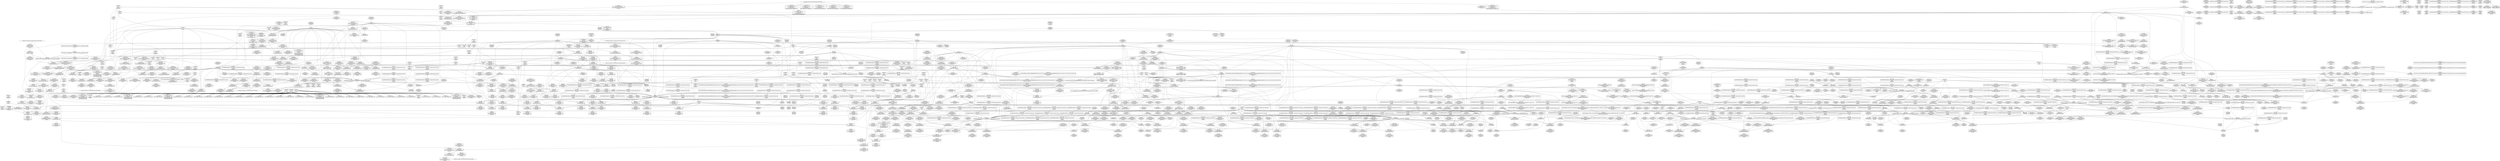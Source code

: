 digraph {
	CE0x5048c10 [shape=record,shape=Mrecord,label="{CE0x5048c10|task_sid:task|Function::task_sid&Arg::task::|*SummSink*}"]
	CE0x504c2c0 [shape=record,shape=Mrecord,label="{CE0x504c2c0|__rcu_read_lock:tmp6|include/linux/rcupdate.h,240|*SummSink*}"]
	CE0x50d8ab0 [shape=record,shape=Mrecord,label="{CE0x50d8ab0|_call_void_mcount()_#3|*SummSource*}"]
	CE0x50e9c10 [shape=record,shape=Mrecord,label="{CE0x50e9c10|__rcu_read_unlock:entry|*SummSource*}"]
	CE0x5128c30 [shape=record,shape=Mrecord,label="{CE0x5128c30|i64*_getelementptr_inbounds_(_11_x_i64_,_11_x_i64_*___llvm_gcov_ctr132,_i64_0,_i64_10)|*Constant*}"]
	CE0x50f51a0 [shape=record,shape=Mrecord,label="{CE0x50f51a0|__rcu_read_unlock:do.body|*SummSink*}"]
	CE0x50c4fb0 [shape=record,shape=Mrecord,label="{CE0x50c4fb0|sock_has_perm:sid|security/selinux/hooks.c,3969}"]
	CE0x50c3d90 [shape=record,shape=Mrecord,label="{CE0x50c3d90|i32_2|*Constant*}"]
	CE0x50c8800 [shape=record,shape=Mrecord,label="{CE0x50c8800|sock_has_perm:tmp11|security/selinux/hooks.c,3970|*SummSource*}"]
	CE0x5116620 [shape=record,shape=Mrecord,label="{CE0x5116620|rcu_read_unlock:tmp14|include/linux/rcupdate.h,933|*SummSink*}"]
	CE0x5080d30 [shape=record,shape=Mrecord,label="{CE0x5080d30|sock_has_perm:tmp14|security/selinux/hooks.c,3972}"]
	CE0x5156e90 [shape=record,shape=Mrecord,label="{CE0x5156e90|__preempt_count_sub:tmp}"]
	CE0x50c8f40 [shape=record,shape=Mrecord,label="{CE0x50c8f40|sock_has_perm:tmp12|security/selinux/hooks.c,3970|*SummSink*}"]
	CE0x50d4550 [shape=record,shape=Mrecord,label="{CE0x50d4550|cred_sid:tmp2}"]
	CE0x50bb590 [shape=record,shape=Mrecord,label="{CE0x50bb590|sock_has_perm:tmp15|security/selinux/hooks.c,3974}"]
	CE0x50fa5d0 [shape=record,shape=Mrecord,label="{CE0x50fa5d0|cred_sid:entry}"]
	CE0x5038650 [shape=record,shape=Mrecord,label="{CE0x5038650|selinux_socket_recvmsg:tmp}"]
	CE0x50f9250 [shape=record,shape=Mrecord,label="{CE0x50f9250|i64*_getelementptr_inbounds_(_13_x_i64_,_13_x_i64_*___llvm_gcov_ctr126,_i64_0,_i64_12)|*Constant*|*SummSource*}"]
	CE0x51024a0 [shape=record,shape=Mrecord,label="{CE0x51024a0|rcu_read_lock:tmp6|include/linux/rcupdate.h,882|*SummSink*}"]
	CE0x50d8fe0 [shape=record,shape=Mrecord,label="{CE0x50d8fe0|cred_sid:tmp5|security/selinux/hooks.c,196}"]
	CE0x50eb2a0 [shape=record,shape=Mrecord,label="{CE0x50eb2a0|i64*_getelementptr_inbounds_(_4_x_i64_,_4_x_i64_*___llvm_gcov_ctr130,_i64_0,_i64_3)|*Constant*}"]
	CE0x51241d0 [shape=record,shape=Mrecord,label="{CE0x51241d0|rcu_read_unlock:land.lhs.true2|*SummSink*}"]
	CE0x5124c20 [shape=record,shape=Mrecord,label="{CE0x5124c20|GLOBAL:__preempt_count_add|*Constant*}"]
	CE0x51120f0 [shape=record,shape=Mrecord,label="{CE0x51120f0|i8_1|*Constant*}"]
	CE0x505d2a0 [shape=record,shape=Mrecord,label="{CE0x505d2a0|task_sid:land.lhs.true}"]
	CE0x5162ea0 [shape=record,shape=Mrecord,label="{CE0x5162ea0|GLOBAL:lock_acquire|*Constant*}"]
	CE0x50f49e0 [shape=record,shape=Mrecord,label="{CE0x50f49e0|rcu_lock_release:tmp7}"]
	CE0x50c1170 [shape=record,shape=Mrecord,label="{CE0x50c1170|8:_%struct.sock*,_:_SCME_24,25_}"]
	CE0x50c1590 [shape=record,shape=Mrecord,label="{CE0x50c1590|8:_%struct.sock*,_:_SCME_26,27_}"]
	CE0x51180e0 [shape=record,shape=Mrecord,label="{CE0x51180e0|_ret_void,_!dbg_!27719|./arch/x86/include/asm/preempt.h,73|*SummSink*}"]
	CE0x50dfa00 [shape=record,shape=Mrecord,label="{CE0x50dfa00|rcu_read_lock:tmp3|*SummSource*}"]
	CE0x507af20 [shape=record,shape=Mrecord,label="{CE0x507af20|rcu_read_lock:tmp3|*SummSink*}"]
	CE0x504da50 [shape=record,shape=Mrecord,label="{CE0x504da50|rcu_read_lock:tmp11|include/linux/rcupdate.h,882|*SummSource*}"]
	CE0x51175c0 [shape=record,shape=Mrecord,label="{CE0x51175c0|rcu_read_unlock:if.end|*SummSink*}"]
	CE0x50ae750 [shape=record,shape=Mrecord,label="{CE0x50ae750|i64*_getelementptr_inbounds_(_13_x_i64_,_13_x_i64_*___llvm_gcov_ctr126,_i64_0,_i64_10)|*Constant*}"]
	CE0x5128650 [shape=record,shape=Mrecord,label="{CE0x5128650|rcu_read_unlock:tmp20|include/linux/rcupdate.h,933|*SummSink*}"]
	CE0x5051c80 [shape=record,shape=Mrecord,label="{CE0x5051c80|i32_2|*Constant*|*SummSource*}"]
	CE0x504e4f0 [shape=record,shape=Mrecord,label="{CE0x504e4f0|rcu_read_lock:call3|include/linux/rcupdate.h,882|*SummSource*}"]
	CE0x5165090 [shape=record,shape=Mrecord,label="{CE0x5165090|i64_ptrtoint_(i8*_blockaddress(_rcu_lock_acquire,_%__here)_to_i64)|*Constant*|*SummSource*}"]
	CE0x50385a0 [shape=record,shape=Mrecord,label="{CE0x50385a0|selinux_socket_recvmsg:sk|security/selinux/hooks.c,4221}"]
	CE0x511dd60 [shape=record,shape=Mrecord,label="{CE0x511dd60|rcu_lock_acquire:tmp|*SummSink*}"]
	CE0x504dd40 [shape=record,shape=Mrecord,label="{CE0x504dd40|rcu_read_lock:tmp12|include/linux/rcupdate.h,882}"]
	CE0x5124030 [shape=record,shape=Mrecord,label="{CE0x5124030|_call_void_mcount()_#3|*SummSink*}"]
	CE0x50fe8a0 [shape=record,shape=Mrecord,label="{CE0x50fe8a0|rcu_read_lock:if.end}"]
	CE0x5114dc0 [shape=record,shape=Mrecord,label="{CE0x5114dc0|cred_sid:bb|*SummSink*}"]
	CE0x5074a90 [shape=record,shape=Mrecord,label="{CE0x5074a90|_ret_i32_%retval.0,_!dbg_!27740|security/selinux/hooks.c,3977|*SummSource*}"]
	CE0x5119500 [shape=record,shape=Mrecord,label="{CE0x5119500|__preempt_count_add:val|Function::__preempt_count_add&Arg::val::|*SummSink*}"]
	CE0x5102610 [shape=record,shape=Mrecord,label="{CE0x5102610|rcu_read_lock:tmp7|include/linux/rcupdate.h,882}"]
	CE0x50e1a60 [shape=record,shape=Mrecord,label="{CE0x50e1a60|i64_2|*Constant*}"]
	CE0x50c7b40 [shape=record,shape=Mrecord,label="{CE0x50c7b40|sock_has_perm:tmp9|security/selinux/hooks.c,3969}"]
	CE0x50df820 [shape=record,shape=Mrecord,label="{CE0x50df820|rcu_read_lock:tmp3}"]
	CE0x507aca0 [shape=record,shape=Mrecord,label="{CE0x507aca0|i32_0|*Constant*}"]
	CE0x50cee00 [shape=record,shape=Mrecord,label="{CE0x50cee00|rcu_read_unlock:tmp3|*SummSink*}"]
	CE0x50e0db0 [shape=record,shape=Mrecord,label="{CE0x50e0db0|task_sid:tobool|security/selinux/hooks.c,208|*SummSink*}"]
	CE0x50bdc20 [shape=record,shape=Mrecord,label="{CE0x50bdc20|i32_(i32,_i32,_i16,_i32,_%struct.common_audit_data*)*_bitcast_(i32_(i32,_i32,_i16,_i32,_%struct.common_audit_data.495*)*_avc_has_perm_to_i32_(i32,_i32,_i16,_i32,_%struct.common_audit_data*)*)|*Constant*|*SummSink*}"]
	CE0x50de750 [shape=record,shape=Mrecord,label="{CE0x50de750|_call_void_mcount()_#3|*SummSource*}"]
	CE0x50fc670 [shape=record,shape=Mrecord,label="{CE0x50fc670|rcu_read_lock:land.lhs.true|*SummSource*}"]
	CE0x511eb00 [shape=record,shape=Mrecord,label="{CE0x511eb00|rcu_read_unlock:if.then|*SummSink*}"]
	CE0x50c2800 [shape=record,shape=Mrecord,label="{CE0x50c2800|8:_%struct.sock*,_:_SCME_42,43_}"]
	CE0x5042360 [shape=record,shape=Mrecord,label="{CE0x5042360|sock_has_perm:tmp9|security/selinux/hooks.c,3969|*SummSource*}"]
	CE0x5058130 [shape=record,shape=Mrecord,label="{CE0x5058130|sock_has_perm:entry|*SummSource*}"]
	CE0x50fac70 [shape=record,shape=Mrecord,label="{CE0x50fac70|_ret_i32_%tmp6,_!dbg_!27716|security/selinux/hooks.c,197}"]
	CE0x5081340 [shape=record,shape=Mrecord,label="{CE0x5081340|sock_has_perm:type|security/selinux/hooks.c,3972}"]
	CE0x50f0ea0 [shape=record,shape=Mrecord,label="{CE0x50f0ea0|__rcu_read_unlock:tmp6|include/linux/rcupdate.h,245}"]
	CE0x5111260 [shape=record,shape=Mrecord,label="{CE0x5111260|i64*_getelementptr_inbounds_(_11_x_i64_,_11_x_i64_*___llvm_gcov_ctr127,_i64_0,_i64_9)|*Constant*|*SummSink*}"]
	CE0x514c360 [shape=record,shape=Mrecord,label="{CE0x514c360|rcu_lock_acquire:tmp4|include/linux/rcupdate.h,418|*SummSink*}"]
	CE0x50680e0 [shape=record,shape=Mrecord,label="{CE0x50680e0|8:_%struct.sock*,_:_SCME_16,18_|*MultipleSource*|security/selinux/hooks.c, 3966|security/selinux/hooks.c,3966|security/selinux/hooks.c,3966}"]
	CE0x5038440 [shape=record,shape=Mrecord,label="{CE0x5038440|i64_1|*Constant*|*SummSource*}"]
	CE0x50d6170 [shape=record,shape=Mrecord,label="{CE0x50d6170|COLLAPSED:_GCMRE___llvm_gcov_ctr126_internal_global_13_x_i64_zeroinitializer:_elem_0:default:}"]
	CE0x5118f20 [shape=record,shape=Mrecord,label="{CE0x5118f20|rcu_read_unlock:tobool|include/linux/rcupdate.h,933|*SummSink*}"]
	CE0x51a4380 [shape=record,shape=Mrecord,label="{CE0x51a4380|__preempt_count_add:tmp7|./arch/x86/include/asm/preempt.h,73|*SummSink*}"]
	CE0x50ffc90 [shape=record,shape=Mrecord,label="{CE0x50ffc90|rcu_lock_acquire:indirectgoto|*SummSink*}"]
	CE0x507c6f0 [shape=record,shape=Mrecord,label="{CE0x507c6f0|task_sid:tmp1|*SummSink*}"]
	CE0x51102f0 [shape=record,shape=Mrecord,label="{CE0x51102f0|i32_883|*Constant*|*SummSource*}"]
	CE0x5127fc0 [shape=record,shape=Mrecord,label="{CE0x5127fc0|rcu_read_unlock:tmp19|include/linux/rcupdate.h,933}"]
	CE0x50e8bd0 [shape=record,shape=Mrecord,label="{CE0x50e8bd0|rcu_lock_release:map|Function::rcu_lock_release&Arg::map::|*SummSource*}"]
	CE0x5101090 [shape=record,shape=Mrecord,label="{CE0x5101090|GLOBAL:rcu_read_lock.__warned|Global_var:rcu_read_lock.__warned|*SummSource*}"]
	CE0x50cfb70 [shape=record,shape=Mrecord,label="{CE0x50cfb70|sock_has_perm:tmp18|security/selinux/hooks.c,3977|*SummSink*}"]
	CE0x50bc2f0 [shape=record,shape=Mrecord,label="{CE0x50bc2f0|sock_has_perm:sid5|security/selinux/hooks.c,3976|*SummSource*}"]
	CE0x507b070 [shape=record,shape=Mrecord,label="{CE0x507b070|_call_void_mcount()_#3}"]
	CE0x5167040 [shape=record,shape=Mrecord,label="{CE0x5167040|_call_void_mcount()_#3|*SummSource*}"]
	CE0x50b9c40 [shape=record,shape=Mrecord,label="{CE0x50b9c40|sock_has_perm:tmp17|security/selinux/hooks.c,3976}"]
	CE0x51085c0 [shape=record,shape=Mrecord,label="{CE0x51085c0|__preempt_count_add:tmp5|./arch/x86/include/asm/preempt.h,72|*SummSource*}"]
	CE0x50acfa0 [shape=record,shape=Mrecord,label="{CE0x50acfa0|i8*_getelementptr_inbounds_(_41_x_i8_,_41_x_i8_*_.str44,_i32_0,_i32_0)|*Constant*}"]
	CE0x50bd8c0 [shape=record,shape=Mrecord,label="{CE0x50bd8c0|i32_(i32,_i32,_i16,_i32,_%struct.common_audit_data*)*_bitcast_(i32_(i32,_i32,_i16,_i32,_%struct.common_audit_data.495*)*_avc_has_perm_to_i32_(i32,_i32,_i16,_i32,_%struct.common_audit_data*)*)|*Constant*}"]
	CE0x50f9aa0 [shape=record,shape=Mrecord,label="{CE0x50f9aa0|task_sid:tmp27|security/selinux/hooks.c,208|*SummSink*}"]
	CE0x50846f0 [shape=record,shape=Mrecord,label="{CE0x50846f0|i32_1|*Constant*|*SummSource*}"]
	CE0x50ea720 [shape=record,shape=Mrecord,label="{CE0x50ea720|__rcu_read_lock:bb}"]
	CE0x511a7a0 [shape=record,shape=Mrecord,label="{CE0x511a7a0|rcu_read_unlock:tmp9|include/linux/rcupdate.h,933|*SummSource*}"]
	CE0x50e6f30 [shape=record,shape=Mrecord,label="{CE0x50e6f30|rcu_read_unlock:call|include/linux/rcupdate.h,933|*SummSink*}"]
	CE0x50c1fb0 [shape=record,shape=Mrecord,label="{CE0x50c1fb0|8:_%struct.sock*,_:_SCME_35,36_}"]
	CE0x5156990 [shape=record,shape=Mrecord,label="{CE0x5156990|__preempt_count_add:tmp3|*SummSink*}"]
	CE0x5120ce0 [shape=record,shape=Mrecord,label="{CE0x5120ce0|rcu_read_unlock:tmp11|include/linux/rcupdate.h,933}"]
	CE0x503f330 [shape=record,shape=Mrecord,label="{CE0x503f330|i32_0|*Constant*}"]
	CE0x5165790 [shape=record,shape=Mrecord,label="{CE0x5165790|i64*_getelementptr_inbounds_(_4_x_i64_,_4_x_i64_*___llvm_gcov_ctr130,_i64_0,_i64_3)|*Constant*|*SummSink*}"]
	CE0x5163da0 [shape=record,shape=Mrecord,label="{CE0x5163da0|__rcu_read_unlock:tmp|*SummSource*}"]
	CE0x50d7930 [shape=record,shape=Mrecord,label="{CE0x50d7930|task_sid:real_cred|security/selinux/hooks.c,208}"]
	CE0x50cec80 [shape=record,shape=Mrecord,label="{CE0x50cec80|cred_sid:security|security/selinux/hooks.c,196|*SummSink*}"]
	CE0x50fe450 [shape=record,shape=Mrecord,label="{CE0x50fe450|rcu_read_unlock:tmp2|*SummSink*}"]
	CE0x50fa560 [shape=record,shape=Mrecord,label="{CE0x50fa560|GLOBAL:cred_sid|*Constant*|*SummSink*}"]
	CE0x5119740 [shape=record,shape=Mrecord,label="{CE0x5119740|rcu_lock_acquire:tmp1|*SummSource*}"]
	CE0x5123710 [shape=record,shape=Mrecord,label="{CE0x5123710|__rcu_read_unlock:tmp5|include/linux/rcupdate.h,244|*SummSink*}"]
	CE0x50d5ff0 [shape=record,shape=Mrecord,label="{CE0x50d5ff0|i64_1|*Constant*}"]
	CE0x5110c80 [shape=record,shape=Mrecord,label="{CE0x5110c80|i8*_getelementptr_inbounds_(_42_x_i8_,_42_x_i8_*_.str46,_i32_0,_i32_0)|*Constant*|*SummSink*}"]
	CE0x511ed70 [shape=record,shape=Mrecord,label="{CE0x511ed70|__preempt_count_add:entry|*SummSink*}"]
	CE0x50f19f0 [shape=record,shape=Mrecord,label="{CE0x50f19f0|i64_1|*Constant*}"]
	CE0x51199e0 [shape=record,shape=Mrecord,label="{CE0x51199e0|i64*_getelementptr_inbounds_(_4_x_i64_,_4_x_i64_*___llvm_gcov_ctr130,_i64_0,_i64_1)|*Constant*}"]
	CE0x50f5510 [shape=record,shape=Mrecord,label="{CE0x50f5510|__rcu_read_unlock:do.body|*SummSource*}"]
	CE0x5160130 [shape=record,shape=Mrecord,label="{CE0x5160130|GLOBAL:__preempt_count_sub|*Constant*|*SummSink*}"]
	CE0x5120d50 [shape=record,shape=Mrecord,label="{CE0x5120d50|rcu_read_unlock:tmp11|include/linux/rcupdate.h,933|*SummSource*}"]
	CE0x5123080 [shape=record,shape=Mrecord,label="{CE0x5123080|i64*_getelementptr_inbounds_(_4_x_i64_,_4_x_i64_*___llvm_gcov_ctr128,_i64_0,_i64_3)|*Constant*|*SummSink*}"]
	CE0x50ba510 [shape=record,shape=Mrecord,label="{CE0x50ba510|sock_has_perm:sclass|security/selinux/hooks.c,3976|*SummSink*}"]
	CE0x50fde30 [shape=record,shape=Mrecord,label="{CE0x50fde30|rcu_read_lock:tobool|include/linux/rcupdate.h,882}"]
	CE0x503a1d0 [shape=record,shape=Mrecord,label="{CE0x503a1d0|task_sid:if.then|*SummSink*}"]
	CE0x503a520 [shape=record,shape=Mrecord,label="{CE0x503a520|task_sid:bb|*SummSink*}"]
	CE0x50f9fc0 [shape=record,shape=Mrecord,label="{CE0x50f9fc0|task_sid:call7|security/selinux/hooks.c,208|*SummSource*}"]
	CE0x50ffed0 [shape=record,shape=Mrecord,label="{CE0x50ffed0|GLOBAL:__llvm_gcov_ctr132|Global_var:__llvm_gcov_ctr132|*SummSink*}"]
	CE0x50c3770 [shape=record,shape=Mrecord,label="{CE0x50c3770|8:_%struct.sock*,_:_SCME_55,56_}"]
	CE0x50f8320 [shape=record,shape=Mrecord,label="{CE0x50f8320|task_sid:tmp24|security/selinux/hooks.c,208|*SummSink*}"]
	CE0x503df50 [shape=record,shape=Mrecord,label="{CE0x503df50|sock_has_perm:bb|*SummSource*}"]
	CE0x50baa60 [shape=record,shape=Mrecord,label="{CE0x50baa60|sock_has_perm:net1|security/selinux/hooks.c,3973|*SummSink*}"]
	CE0x515fa20 [shape=record,shape=Mrecord,label="{CE0x515fa20|_call_void___preempt_count_sub(i32_1)_#10,_!dbg_!27715|include/linux/rcupdate.h,244|*SummSink*}"]
	CE0x50e61a0 [shape=record,shape=Mrecord,label="{CE0x50e61a0|task_sid:tmp18|security/selinux/hooks.c,208|*SummSource*}"]
	CE0x512b560 [shape=record,shape=Mrecord,label="{CE0x512b560|i8*_getelementptr_inbounds_(_44_x_i8_,_44_x_i8_*_.str47,_i32_0,_i32_0)|*Constant*|*SummSource*}"]
	CE0x5056b50 [shape=record,shape=Mrecord,label="{CE0x5056b50|sock_has_perm:if.end|*SummSource*}"]
	CE0x504b150 [shape=record,shape=Mrecord,label="{CE0x504b150|GLOBAL:__llvm_gcov_ctr127|Global_var:__llvm_gcov_ctr127}"]
	CE0x514f030 [shape=record,shape=Mrecord,label="{CE0x514f030|i64*_getelementptr_inbounds_(_4_x_i64_,_4_x_i64_*___llvm_gcov_ctr133,_i64_0,_i64_0)|*Constant*|*SummSource*}"]
	CE0x5100780 [shape=record,shape=Mrecord,label="{CE0x5100780|rcu_lock_release:tmp3}"]
	CE0x50f3de0 [shape=record,shape=Mrecord,label="{CE0x50f3de0|i64_ptrtoint_(i8*_blockaddress(_rcu_lock_release,_%__here)_to_i64)|*Constant*|*SummSink*}"]
	CE0x51000a0 [shape=record,shape=Mrecord,label="{CE0x51000a0|rcu_read_unlock:tmp5|include/linux/rcupdate.h,933|*SummSource*}"]
	CE0x5040420 [shape=record,shape=Mrecord,label="{CE0x5040420|selinux_socket_recvmsg:call1|security/selinux/hooks.c,4221|*SummSource*}"]
	CE0x50d8c40 [shape=record,shape=Mrecord,label="{CE0x50d8c40|rcu_read_unlock:call|include/linux/rcupdate.h,933}"]
	CE0x5048000 [shape=record,shape=Mrecord,label="{CE0x5048000|GLOBAL:lock_release|*Constant*|*SummSink*}"]
	CE0x5109e00 [shape=record,shape=Mrecord,label="{CE0x5109e00|__preempt_count_add:tmp4|./arch/x86/include/asm/preempt.h,72}"]
	CE0x5079300 [shape=record,shape=Mrecord,label="{CE0x5079300|rcu_lock_acquire:bb|*SummSink*}"]
	CE0x5080790 [shape=record,shape=Mrecord,label="{CE0x5080790|sock_has_perm:tmp13|security/selinux/hooks.c,3972|*SummSource*}"]
	CE0x5101210 [shape=record,shape=Mrecord,label="{CE0x5101210|GLOBAL:rcu_read_lock.__warned|Global_var:rcu_read_lock.__warned|*SummSink*}"]
	CE0x5160860 [shape=record,shape=Mrecord,label="{CE0x5160860|i64*_getelementptr_inbounds_(_4_x_i64_,_4_x_i64_*___llvm_gcov_ctr134,_i64_0,_i64_0)|*Constant*|*SummSink*}"]
	CE0x5049c00 [shape=record,shape=Mrecord,label="{CE0x5049c00|i32_59|*Constant*}"]
	CE0x50cdda0 [shape=record,shape=Mrecord,label="{CE0x50cdda0|i64*_getelementptr_inbounds_(_11_x_i64_,_11_x_i64_*___llvm_gcov_ctr127,_i64_0,_i64_0)|*Constant*}"]
	CE0x50bd620 [shape=record,shape=Mrecord,label="{CE0x50bd620|sock_has_perm:call6|security/selinux/hooks.c,3976|*SummSource*}"]
	CE0x5104000 [shape=record,shape=Mrecord,label="{CE0x5104000|i64*_getelementptr_inbounds_(_4_x_i64_,_4_x_i64_*___llvm_gcov_ctr128,_i64_0,_i64_2)|*Constant*|*SummSource*}"]
	CE0x50b3340 [shape=record,shape=Mrecord,label="{CE0x50b3340|__rcu_read_unlock:tmp7|include/linux/rcupdate.h,245}"]
	CE0x50d8eb0 [shape=record,shape=Mrecord,label="{CE0x50d8eb0|cred_sid:tmp4|*LoadInst*|security/selinux/hooks.c,196|*SummSource*}"]
	CE0x5054cc0 [shape=record,shape=Mrecord,label="{CE0x5054cc0|selinux_socket_recvmsg:entry}"]
	CE0x5125970 [shape=record,shape=Mrecord,label="{CE0x5125970|rcu_lock_release:tmp2|*SummSink*}"]
	CE0x5051860 [shape=record,shape=Mrecord,label="{CE0x5051860|i32_59|*Constant*|*SummSink*}"]
	CE0x50b3960 [shape=record,shape=Mrecord,label="{CE0x50b3960|__preempt_count_sub:tmp3|*SummSource*}"]
	CE0x51016d0 [shape=record,shape=Mrecord,label="{CE0x51016d0|rcu_read_unlock:tmp6|include/linux/rcupdate.h,933}"]
	CE0x50d9090 [shape=record,shape=Mrecord,label="{CE0x50d9090|cred_sid:tmp4|*LoadInst*|security/selinux/hooks.c,196|*SummSink*}"]
	CE0x5035db0 [shape=record,shape=Mrecord,label="{CE0x5035db0|i64*_getelementptr_inbounds_(_2_x_i64_,_2_x_i64_*___llvm_gcov_ctr362,_i64_0,_i64_0)|*Constant*|*SummSink*}"]
	CE0x50c58b0 [shape=record,shape=Mrecord,label="{CE0x50c58b0|i32_8|*Constant*|*SummSource*}"]
	CE0x50fbbb0 [shape=record,shape=Mrecord,label="{CE0x50fbbb0|rcu_read_unlock:entry|*SummSource*}"]
	CE0x50d5230 [shape=record,shape=Mrecord,label="{CE0x50d5230|task_sid:tmp1}"]
	CE0x50cebe0 [shape=record,shape=Mrecord,label="{CE0x50cebe0|cred_sid:security|security/selinux/hooks.c,196|*SummSource*}"]
	CE0x50431f0 [shape=record,shape=Mrecord,label="{CE0x50431f0|get_current:tmp2|*SummSink*}"]
	CE0x514f7d0 [shape=record,shape=Mrecord,label="{CE0x514f7d0|i64*_getelementptr_inbounds_(_4_x_i64_,_4_x_i64_*___llvm_gcov_ctr135,_i64_0,_i64_2)|*Constant*}"]
	CE0x5166380 [shape=record,shape=Mrecord,label="{CE0x5166380|rcu_lock_release:indirectgoto}"]
	CE0x5096f30 [shape=record,shape=Mrecord,label="{CE0x5096f30|task_sid:do.end6}"]
	CE0x507cc40 [shape=record,shape=Mrecord,label="{CE0x507cc40|rcu_read_lock:entry}"]
	CE0x5153060 [shape=record,shape=Mrecord,label="{CE0x5153060|void_(i32*,_i32,_i32*)*_asm_addl_$1,_%gs:$0_,_*m,ri,*m,_dirflag_,_fpsr_,_flags_|*SummSource*}"]
	CE0x5161c60 [shape=record,shape=Mrecord,label="{CE0x5161c60|_call_void_asm_addl_$1,_%gs:$0_,_*m,ri,*m,_dirflag_,_fpsr_,_flags_(i32*___preempt_count,_i32_%val,_i32*___preempt_count)_#3,_!dbg_!27714,_!srcloc_!27717|./arch/x86/include/asm/preempt.h,72}"]
	CE0x50c32b0 [shape=record,shape=Mrecord,label="{CE0x50c32b0|8:_%struct.sock*,_:_SCME_51,52_}"]
	CE0x5114bd0 [shape=record,shape=Mrecord,label="{CE0x5114bd0|cred_sid:bb}"]
	CE0x5032a90 [shape=record,shape=Mrecord,label="{CE0x5032a90|selinux_socket_recvmsg:tmp4|*LoadInst*|security/selinux/hooks.c,4221|*SummSink*}"]
	CE0x5108bf0 [shape=record,shape=Mrecord,label="{CE0x5108bf0|i64*_getelementptr_inbounds_(_4_x_i64_,_4_x_i64_*___llvm_gcov_ctr135,_i64_0,_i64_3)|*Constant*}"]
	CE0x511a940 [shape=record,shape=Mrecord,label="{CE0x511a940|rcu_read_unlock:tmp10|include/linux/rcupdate.h,933}"]
	CE0x50af450 [shape=record,shape=Mrecord,label="{CE0x50af450|GLOBAL:lockdep_rcu_suspicious|*Constant*|*SummSource*}"]
	CE0x50cd5f0 [shape=record,shape=Mrecord,label="{CE0x50cd5f0|i64*_getelementptr_inbounds_(_6_x_i64_,_6_x_i64_*___llvm_gcov_ctr327,_i64_0,_i64_5)|*Constant*|*SummSource*}"]
	CE0x50be020 [shape=record,shape=Mrecord,label="{CE0x50be020|avc_has_perm:entry|*SummSource*}"]
	CE0x5038860 [shape=record,shape=Mrecord,label="{CE0x5038860|i64*_getelementptr_inbounds_(_2_x_i64_,_2_x_i64_*___llvm_gcov_ctr362,_i64_0,_i64_0)|*Constant*}"]
	CE0x50f9430 [shape=record,shape=Mrecord,label="{CE0x50f9430|task_sid:tmp26|security/selinux/hooks.c,208|*SummSink*}"]
	CE0x511d7f0 [shape=record,shape=Mrecord,label="{CE0x511d7f0|__preempt_count_add:entry|*SummSource*}"]
	CE0x5113050 [shape=record,shape=Mrecord,label="{CE0x5113050|rcu_read_lock:tmp19|include/linux/rcupdate.h,882|*SummSource*}"]
	CE0x50f95b0 [shape=record,shape=Mrecord,label="{CE0x50f95b0|task_sid:call7|security/selinux/hooks.c,208}"]
	CE0x50bafa0 [shape=record,shape=Mrecord,label="{CE0x50bafa0|sock_has_perm:u2|security/selinux/hooks.c,3974|*SummSink*}"]
	CE0x51197b0 [shape=record,shape=Mrecord,label="{CE0x51197b0|rcu_lock_acquire:tmp1|*SummSink*}"]
	CE0x50fa6a0 [shape=record,shape=Mrecord,label="{CE0x50fa6a0|cred_sid:entry|*SummSource*}"]
	CE0x5113700 [shape=record,shape=Mrecord,label="{CE0x5113700|rcu_read_lock:tmp21|include/linux/rcupdate.h,884}"]
	CE0x512b810 [shape=record,shape=Mrecord,label="{CE0x512b810|rcu_lock_acquire:tmp}"]
	CE0x50ea4a0 [shape=record,shape=Mrecord,label="{CE0x50ea4a0|GLOBAL:rcu_lock_release|*Constant*}"]
	CE0x515ed50 [shape=record,shape=Mrecord,label="{CE0x515ed50|i64*_getelementptr_inbounds_(_4_x_i64_,_4_x_i64_*___llvm_gcov_ctr135,_i64_0,_i64_1)|*Constant*|*SummSource*}"]
	CE0x50bef20 [shape=record,shape=Mrecord,label="{CE0x50bef20|rcu_read_lock:tmp9|include/linux/rcupdate.h,882}"]
	CE0x50d6630 [shape=record,shape=Mrecord,label="{CE0x50d6630|i64*_getelementptr_inbounds_(_2_x_i64_,_2_x_i64_*___llvm_gcov_ctr131,_i64_0,_i64_1)|*Constant*}"]
	CE0x50e9380 [shape=record,shape=Mrecord,label="{CE0x50e9380|_call_void___rcu_read_unlock()_#10,_!dbg_!27734|include/linux/rcupdate.h,937}"]
	CE0x50df370 [shape=record,shape=Mrecord,label="{CE0x50df370|task_sid:call|security/selinux/hooks.c,208|*SummSource*}"]
	CE0x510c530 [shape=record,shape=Mrecord,label="{CE0x510c530|rcu_read_unlock:call3|include/linux/rcupdate.h,933}"]
	CE0x514f200 [shape=record,shape=Mrecord,label="{CE0x514f200|i64*_getelementptr_inbounds_(_4_x_i64_,_4_x_i64_*___llvm_gcov_ctr133,_i64_0,_i64_0)|*Constant*|*SummSink*}"]
	CE0x50e10d0 [shape=record,shape=Mrecord,label="{CE0x50e10d0|cred_sid:tmp|*SummSource*}"]
	CE0x511a6b0 [shape=record,shape=Mrecord,label="{CE0x511a6b0|rcu_lock_acquire:tmp2|*SummSource*}"]
	CE0x50bc790 [shape=record,shape=Mrecord,label="{CE0x50bc790|sock_has_perm:sclass|security/selinux/hooks.c,3976|*SummSource*}"]
	CE0x5048ba0 [shape=record,shape=Mrecord,label="{CE0x5048ba0|task_sid:task|Function::task_sid&Arg::task::|*SummSource*}"]
	CE0x50de360 [shape=record,shape=Mrecord,label="{CE0x50de360|task_sid:land.lhs.true|*SummSource*}"]
	CE0x50399b0 [shape=record,shape=Mrecord,label="{CE0x50399b0|i32_22|*Constant*}"]
	CE0x50ffaf0 [shape=record,shape=Mrecord,label="{CE0x50ffaf0|rcu_lock_acquire:indirectgoto}"]
	CE0x5168a60 [shape=record,shape=Mrecord,label="{CE0x5168a60|__preempt_count_add:tmp1|*SummSource*}"]
	CE0x50367d0 [shape=record,shape=Mrecord,label="{CE0x50367d0|selinux_socket_recvmsg:tmp1|*SummSource*}"]
	CE0x50b4860 [shape=record,shape=Mrecord,label="{CE0x50b4860|__preempt_count_sub:tmp1|*SummSource*}"]
	CE0x507d6e0 [shape=record,shape=Mrecord,label="{CE0x507d6e0|8:_%struct.sock*,_:_SCME_18,20_|*MultipleSource*|security/selinux/hooks.c, 3966|security/selinux/hooks.c,3966|security/selinux/hooks.c,3966}"]
	CE0x50b7780 [shape=record,shape=Mrecord,label="{CE0x50b7780|__preempt_count_add:tmp3}"]
	CE0x5101ed0 [shape=record,shape=Mrecord,label="{CE0x5101ed0|i64*_getelementptr_inbounds_(_4_x_i64_,_4_x_i64_*___llvm_gcov_ctr128,_i64_0,_i64_3)|*Constant*}"]
	CE0x505c450 [shape=record,shape=Mrecord,label="{CE0x505c450|i64_5|*Constant*|*SummSink*}"]
	CE0x50b1aa0 [shape=record,shape=Mrecord,label="{CE0x50b1aa0|_call_void_asm_addl_$1,_%gs:$0_,_*m,ri,*m,_dirflag_,_fpsr_,_flags_(i32*___preempt_count,_i32_%sub,_i32*___preempt_count)_#3,_!dbg_!27717,_!srcloc_!27718|./arch/x86/include/asm/preempt.h,77|*SummSink*}"]
	CE0x50e3e20 [shape=record,shape=Mrecord,label="{CE0x50e3e20|i64_6|*Constant*|*SummSource*}"]
	CE0x5031470 [shape=record,shape=Mrecord,label="{CE0x5031470|32:_%struct.sock*,_:_CRE_4,6_|*MultipleSource*|security/selinux/hooks.c,4221|Function::selinux_socket_recvmsg&Arg::sock::}"]
	CE0x50eab50 [shape=record,shape=Mrecord,label="{CE0x50eab50|i32_0|*Constant*}"]
	CE0x50ad530 [shape=record,shape=Mrecord,label="{CE0x50ad530|i64*_getelementptr_inbounds_(_13_x_i64_,_13_x_i64_*___llvm_gcov_ctr126,_i64_0,_i64_9)|*Constant*}"]
	CE0x511bb00 [shape=record,shape=Mrecord,label="{CE0x511bb00|i64*_getelementptr_inbounds_(_11_x_i64_,_11_x_i64_*___llvm_gcov_ctr132,_i64_0,_i64_0)|*Constant*|*SummSource*}"]
	CE0x511d980 [shape=record,shape=Mrecord,label="{CE0x511d980|rcu_read_unlock:do.end|*SummSink*}"]
	CE0x5113590 [shape=record,shape=Mrecord,label="{CE0x5113590|rcu_read_lock:tmp20|include/linux/rcupdate.h,882|*SummSink*}"]
	CE0x5056bc0 [shape=record,shape=Mrecord,label="{CE0x5056bc0|sock_has_perm:if.end|*SummSink*}"]
	CE0x512b4f0 [shape=record,shape=Mrecord,label="{CE0x512b4f0|i8*_getelementptr_inbounds_(_44_x_i8_,_44_x_i8_*_.str47,_i32_0,_i32_0)|*Constant*}"]
	CE0x5048340 [shape=record,shape=Mrecord,label="{CE0x5048340|i64_ptrtoint_(i8*_blockaddress(_rcu_lock_release,_%__here)_to_i64)|*Constant*|*SummSource*}"]
	CE0x51095c0 [shape=record,shape=Mrecord,label="{CE0x51095c0|rcu_read_lock:tmp5|include/linux/rcupdate.h,882|*SummSink*}"]
	CE0x504e1e0 [shape=record,shape=Mrecord,label="{CE0x504e1e0|rcu_read_lock:call3|include/linux/rcupdate.h,882}"]
	CE0x50e90d0 [shape=record,shape=Mrecord,label="{CE0x50e90d0|_ret_void,_!dbg_!27717|include/linux/rcupdate.h,424|*SummSource*}"]
	CE0x51560c0 [shape=record,shape=Mrecord,label="{CE0x51560c0|__preempt_count_add:bb|*SummSource*}"]
	CE0x50bbcd0 [shape=record,shape=Mrecord,label="{CE0x50bbcd0|sock_has_perm:sk4|security/selinux/hooks.c,3974|*SummSink*}"]
	CE0x50d76e0 [shape=record,shape=Mrecord,label="{CE0x50d76e0|cred_sid:tmp6|security/selinux/hooks.c,197|*SummSource*}"]
	CE0x516a160 [shape=record,shape=Mrecord,label="{CE0x516a160|void_(i32*,_i32,_i32*)*_asm_addl_$1,_%gs:$0_,_*m,ri,*m,_dirflag_,_fpsr_,_flags_}"]
	CE0x50dd4a0 [shape=record,shape=Mrecord,label="{CE0x50dd4a0|rcu_read_lock:bb}"]
	CE0x503a9f0 [shape=record,shape=Mrecord,label="{CE0x503a9f0|_call_void_rcu_lock_acquire(%struct.lockdep_map*_rcu_lock_map)_#10,_!dbg_!27711|include/linux/rcupdate.h,881|*SummSink*}"]
	CE0x50bf2e0 [shape=record,shape=Mrecord,label="{CE0x50bf2e0|rcu_read_lock:tmp9|include/linux/rcupdate.h,882|*SummSink*}"]
	CE0x512b880 [shape=record,shape=Mrecord,label="{CE0x512b880|COLLAPSED:_GCMRE___llvm_gcov_ctr130_internal_global_4_x_i64_zeroinitializer:_elem_0:default:}"]
	CE0x503e630 [shape=record,shape=Mrecord,label="{CE0x503e630|i32_0|*Constant*}"]
	CE0x50e8970 [shape=record,shape=Mrecord,label="{CE0x50e8970|rcu_lock_release:map|Function::rcu_lock_release&Arg::map::}"]
	CE0x50c9320 [shape=record,shape=Mrecord,label="{CE0x50c9320|i64*_getelementptr_inbounds_(_6_x_i64_,_6_x_i64_*___llvm_gcov_ctr327,_i64_0,_i64_4)|*Constant*|*SummSource*}"]
	CE0x50d55b0 [shape=record,shape=Mrecord,label="{CE0x50d55b0|i64*_getelementptr_inbounds_(_2_x_i64_,_2_x_i64_*___llvm_gcov_ctr131,_i64_0,_i64_1)|*Constant*|*SummSink*}"]
	CE0x505d100 [shape=record,shape=Mrecord,label="{CE0x505d100|task_sid:land.lhs.true2|*SummSource*}"]
	CE0x50fcf40 [shape=record,shape=Mrecord,label="{CE0x50fcf40|0:_i8,_:_GCMR_rcu_read_lock.__warned_internal_global_i8_0,_section_.data.unlikely_,_align_1:_elem_0:default:}"]
	CE0x505d720 [shape=record,shape=Mrecord,label="{CE0x505d720|rcu_lock_acquire:entry|*SummSource*}"]
	CE0x50e51e0 [shape=record,shape=Mrecord,label="{CE0x50e51e0|task_sid:tmp16|security/selinux/hooks.c,208|*SummSource*}"]
	CE0x50c95c0 [shape=record,shape=Mrecord,label="{CE0x50c95c0|i64*_getelementptr_inbounds_(_6_x_i64_,_6_x_i64_*___llvm_gcov_ctr327,_i64_0,_i64_4)|*Constant*|*SummSink*}"]
	CE0x50c0d00 [shape=record,shape=Mrecord,label="{CE0x50c0d00|GLOBAL:task_sid.__warned|Global_var:task_sid.__warned|*SummSink*}"]
	CE0x50fb290 [shape=record,shape=Mrecord,label="{CE0x50fb290|GLOBAL:rcu_read_unlock|*Constant*}"]
	CE0x50c2a60 [shape=record,shape=Mrecord,label="{CE0x50c2a60|8:_%struct.sock*,_:_SCME_44,45_}"]
	CE0x5157070 [shape=record,shape=Mrecord,label="{CE0x5157070|__preempt_count_sub:tmp|*SummSource*}"]
	CE0x514c2f0 [shape=record,shape=Mrecord,label="{CE0x514c2f0|rcu_lock_acquire:tmp4|include/linux/rcupdate.h,418|*SummSource*}"]
	CE0x51563d0 [shape=record,shape=Mrecord,label="{CE0x51563d0|__preempt_count_add:do.body|*SummSource*}"]
	CE0x511a640 [shape=record,shape=Mrecord,label="{CE0x511a640|rcu_lock_acquire:tmp2}"]
	CE0x6e049e0 [shape=record,shape=Mrecord,label="{CE0x6e049e0|GLOBAL:sock_has_perm|*Constant*|*SummSource*}"]
	CE0x50310c0 [shape=record,shape=Mrecord,label="{CE0x50310c0|i32_5|*Constant*}"]
	CE0x5129080 [shape=record,shape=Mrecord,label="{CE0x5129080|i64*_getelementptr_inbounds_(_11_x_i64_,_11_x_i64_*___llvm_gcov_ctr132,_i64_0,_i64_10)|*Constant*|*SummSource*}"]
	CE0x519dac0 [shape=record,shape=Mrecord,label="{CE0x519dac0|__preempt_count_sub:do.body|*SummSink*}"]
	CE0x50674e0 [shape=record,shape=Mrecord,label="{CE0x50674e0|rcu_read_unlock:if.end|*SummSource*}"]
	CE0x50addb0 [shape=record,shape=Mrecord,label="{CE0x50addb0|task_sid:tmp21|security/selinux/hooks.c,208}"]
	CE0x50c1c20 [shape=record,shape=Mrecord,label="{CE0x50c1c20|8:_%struct.sock*,_:_SCME_32,33_}"]
	CE0x505a3c0 [shape=record,shape=Mrecord,label="{CE0x505a3c0|sock_has_perm:tmp1|*SummSource*}"]
	CE0x5168960 [shape=record,shape=Mrecord,label="{CE0x5168960|__preempt_count_sub:sub|./arch/x86/include/asm/preempt.h,77|*SummSink*}"]
	CE0x50e4730 [shape=record,shape=Mrecord,label="{CE0x50e4730|task_sid:tmp15|security/selinux/hooks.c,208}"]
	CE0x50fa100 [shape=record,shape=Mrecord,label="{CE0x50fa100|GLOBAL:cred_sid|*Constant*|*SummSource*}"]
	CE0x50c06a0 [shape=record,shape=Mrecord,label="{CE0x50c06a0|task_sid:tmp8|security/selinux/hooks.c,208|*SummSink*}"]
	CE0x50ac950 [shape=record,shape=Mrecord,label="{CE0x50ac950|_call_void_lockdep_rcu_suspicious(i8*_getelementptr_inbounds_(_25_x_i8_,_25_x_i8_*_.str3,_i32_0,_i32_0),_i32_208,_i8*_getelementptr_inbounds_(_41_x_i8_,_41_x_i8_*_.str44,_i32_0,_i32_0))_#10,_!dbg_!27732|security/selinux/hooks.c,208|*SummSink*}"]
	CE0x51034e0 [shape=record,shape=Mrecord,label="{CE0x51034e0|_ret_void,_!dbg_!27717|include/linux/rcupdate.h,419}"]
	CE0x514c280 [shape=record,shape=Mrecord,label="{CE0x514c280|rcu_lock_acquire:tmp4|include/linux/rcupdate.h,418}"]
	CE0x507a280 [shape=record,shape=Mrecord,label="{CE0x507a280|_call_void_mcount()_#3}"]
	CE0x50d6d00 [shape=record,shape=Mrecord,label="{CE0x50d6d00|rcu_read_lock:tmp4|include/linux/rcupdate.h,882}"]
	CE0x507bf80 [shape=record,shape=Mrecord,label="{CE0x507bf80|_call_void_mcount()_#3}"]
	CE0x50b75b0 [shape=record,shape=Mrecord,label="{CE0x50b75b0|__preempt_count_add:tmp2}"]
	CE0x50f71c0 [shape=record,shape=Mrecord,label="{CE0x50f71c0|__rcu_read_lock:do.end}"]
	CE0x50ec030 [shape=record,shape=Mrecord,label="{CE0x50ec030|rcu_lock_release:indirectgoto|*SummSink*}"]
	CE0x511f8f0 [shape=record,shape=Mrecord,label="{CE0x511f8f0|rcu_read_unlock:bb|*SummSink*}"]
	CE0x50e93f0 [shape=record,shape=Mrecord,label="{CE0x50e93f0|_call_void___rcu_read_unlock()_#10,_!dbg_!27734|include/linux/rcupdate.h,937|*SummSource*}"]
	CE0x50ff220 [shape=record,shape=Mrecord,label="{CE0x50ff220|_call_void_mcount()_#3|*SummSource*}"]
	CE0x50e9890 [shape=record,shape=Mrecord,label="{CE0x50e9890|GLOBAL:__rcu_read_unlock|*Constant*|*SummSink*}"]
	CE0x50ebc90 [shape=record,shape=Mrecord,label="{CE0x50ebc90|GLOBAL:lock_acquire|*Constant*|*SummSource*}"]
	CE0x50f5050 [shape=record,shape=Mrecord,label="{CE0x50f5050|__rcu_read_unlock:do.body}"]
	CE0x50dc310 [shape=record,shape=Mrecord,label="{CE0x50dc310|task_sid:tmp6|security/selinux/hooks.c,208}"]
	CE0x5127880 [shape=record,shape=Mrecord,label="{CE0x5127880|i64*_getelementptr_inbounds_(_11_x_i64_,_11_x_i64_*___llvm_gcov_ctr132,_i64_0,_i64_9)|*Constant*}"]
	CE0x5166230 [shape=record,shape=Mrecord,label="{CE0x5166230|i8*_undef|*Constant*|*SummSink*}"]
	CE0x50dfd70 [shape=record,shape=Mrecord,label="{CE0x50dfd70|task_sid:if.end|*SummSource*}"]
	CE0x5113b30 [shape=record,shape=Mrecord,label="{CE0x5113b30|i64*_getelementptr_inbounds_(_11_x_i64_,_11_x_i64_*___llvm_gcov_ctr127,_i64_0,_i64_10)|*Constant*}"]
	CE0x50cf580 [shape=record,shape=Mrecord,label="{CE0x50cf580|task_sid:tmp8|security/selinux/hooks.c,208}"]
	CE0x5111840 [shape=record,shape=Mrecord,label="{CE0x5111840|rcu_read_lock:tmp17|include/linux/rcupdate.h,882}"]
	CE0x50fbc20 [shape=record,shape=Mrecord,label="{CE0x50fbc20|rcu_read_unlock:entry|*SummSink*}"]
	CE0x50f4c70 [shape=record,shape=Mrecord,label="{CE0x50f4c70|rcu_lock_release:tmp7|*SummSink*}"]
	CE0x50fe5b0 [shape=record,shape=Mrecord,label="{CE0x50fe5b0|rcu_read_lock:do.body}"]
	CE0x5052fd0 [shape=record,shape=Mrecord,label="{CE0x5052fd0|get_current:tmp1}"]
	CE0x5124130 [shape=record,shape=Mrecord,label="{CE0x5124130|rcu_read_unlock:land.lhs.true2|*SummSource*}"]
	CE0x50b1950 [shape=record,shape=Mrecord,label="{CE0x50b1950|_call_void_asm_addl_$1,_%gs:$0_,_*m,ri,*m,_dirflag_,_fpsr_,_flags_(i32*___preempt_count,_i32_%sub,_i32*___preempt_count)_#3,_!dbg_!27717,_!srcloc_!27718|./arch/x86/include/asm/preempt.h,77|*SummSource*}"]
	CE0x50ad010 [shape=record,shape=Mrecord,label="{CE0x50ad010|i8*_getelementptr_inbounds_(_41_x_i8_,_41_x_i8_*_.str44,_i32_0,_i32_0)|*Constant*|*SummSource*}"]
	CE0x5102370 [shape=record,shape=Mrecord,label="{CE0x5102370|rcu_read_lock:tmp6|include/linux/rcupdate.h,882|*SummSource*}"]
	CE0x5108820 [shape=record,shape=Mrecord,label="{CE0x5108820|i64_1|*Constant*}"]
	CE0x50afe80 [shape=record,shape=Mrecord,label="{CE0x50afe80|i32_208|*Constant*|*SummSink*}"]
	CE0x5195a60 [shape=record,shape=Mrecord,label="{CE0x5195a60|__preempt_count_add:tmp4|./arch/x86/include/asm/preempt.h,72|*SummSource*}"]
	CE0x5095650 [shape=record,shape=Mrecord,label="{CE0x5095650|sock_has_perm:tmp20|security/selinux/hooks.c,3977}"]
	CE0x50d9710 [shape=record,shape=Mrecord,label="{CE0x50d9710|_ret_void,_!dbg_!27717|include/linux/rcupdate.h,419|*SummSink*}"]
	CE0x50f0a40 [shape=record,shape=Mrecord,label="{CE0x50f0a40|i64*_getelementptr_inbounds_(_4_x_i64_,_4_x_i64_*___llvm_gcov_ctr134,_i64_0,_i64_3)|*Constant*|*SummSource*}"]
	CE0x50b7620 [shape=record,shape=Mrecord,label="{CE0x50b7620|__preempt_count_add:tmp2|*SummSource*}"]
	CE0x504bbb0 [shape=record,shape=Mrecord,label="{CE0x504bbb0|task_sid:tmp12|security/selinux/hooks.c,208|*SummSink*}"]
	CE0x50decc0 [shape=record,shape=Mrecord,label="{CE0x50decc0|task_sid:do.body}"]
	CE0x51287c0 [shape=record,shape=Mrecord,label="{CE0x51287c0|rcu_read_unlock:tmp21|include/linux/rcupdate.h,935}"]
	CE0x5123930 [shape=record,shape=Mrecord,label="{CE0x5123930|GLOBAL:rcu_read_unlock.__warned|Global_var:rcu_read_unlock.__warned}"]
	CE0x50c9a50 [shape=record,shape=Mrecord,label="{CE0x50c9a50|sock_has_perm:tmp3|security/selinux/hooks.c,3964|*SummSource*}"]
	CE0x50ff000 [shape=record,shape=Mrecord,label="{CE0x50ff000|GLOBAL:rcu_lock_acquire|*Constant*|*SummSink*}"]
	CE0x50d51c0 [shape=record,shape=Mrecord,label="{CE0x50d51c0|i64_1|*Constant*}"]
	CE0x50c2cc0 [shape=record,shape=Mrecord,label="{CE0x50c2cc0|8:_%struct.sock*,_:_SCME_46,47_}"]
	CE0x5116eb0 [shape=record,shape=Mrecord,label="{CE0x5116eb0|rcu_read_unlock:tmp|*SummSink*}"]
	CE0x510f1c0 [shape=record,shape=Mrecord,label="{CE0x510f1c0|i64*_getelementptr_inbounds_(_11_x_i64_,_11_x_i64_*___llvm_gcov_ctr127,_i64_0,_i64_8)|*Constant*|*SummSource*}"]
	CE0x514ef60 [shape=record,shape=Mrecord,label="{CE0x514ef60|i64*_getelementptr_inbounds_(_4_x_i64_,_4_x_i64_*___llvm_gcov_ctr133,_i64_0,_i64_0)|*Constant*}"]
	CE0x50e4e20 [shape=record,shape=Mrecord,label="{CE0x50e4e20|task_sid:tmp17|security/selinux/hooks.c,208}"]
	CE0x50ac8e0 [shape=record,shape=Mrecord,label="{CE0x50ac8e0|_call_void_lockdep_rcu_suspicious(i8*_getelementptr_inbounds_(_25_x_i8_,_25_x_i8_*_.str3,_i32_0,_i32_0),_i32_208,_i8*_getelementptr_inbounds_(_41_x_i8_,_41_x_i8_*_.str44,_i32_0,_i32_0))_#10,_!dbg_!27732|security/selinux/hooks.c,208|*SummSource*}"]
	CE0x50c0150 [shape=record,shape=Mrecord,label="{CE0x50c0150|8:_%struct.sock*,_:_SCME_0,4_|*MultipleSource*|security/selinux/hooks.c, 3966|security/selinux/hooks.c,3966|security/selinux/hooks.c,3966}"]
	CE0x50e7da0 [shape=record,shape=Mrecord,label="{CE0x50e7da0|_call_void_rcu_lock_release(%struct.lockdep_map*_rcu_lock_map)_#10,_!dbg_!27733|include/linux/rcupdate.h,935|*SummSource*}"]
	CE0x5119fe0 [shape=record,shape=Mrecord,label="{CE0x5119fe0|__preempt_count_sub:val|Function::__preempt_count_sub&Arg::val::|*SummSink*}"]
	CE0x504bc40 [shape=record,shape=Mrecord,label="{CE0x504bc40|task_sid:call3|security/selinux/hooks.c,208}"]
	CE0x50f6610 [shape=record,shape=Mrecord,label="{CE0x50f6610|rcu_lock_release:tmp5|include/linux/rcupdate.h,423|*SummSource*}"]
	CE0x50fd190 [shape=record,shape=Mrecord,label="{CE0x50fd190|rcu_read_lock:tmp8|include/linux/rcupdate.h,882|*SummSource*}"]
	CE0x5033d20 [shape=record,shape=Mrecord,label="{CE0x5033d20|32:_%struct.sock*,_:_CRE_16,24_|*MultipleSource*|security/selinux/hooks.c,4221|Function::selinux_socket_recvmsg&Arg::sock::}"]
	CE0x50bd750 [shape=record,shape=Mrecord,label="{CE0x50bd750|sock_has_perm:call6|security/selinux/hooks.c,3976|*SummSink*}"]
	CE0x50daf30 [shape=record,shape=Mrecord,label="{CE0x50daf30|i32_0|*Constant*}"]
	CE0x504d370 [shape=record,shape=Mrecord,label="{CE0x504d370|sock_has_perm:tmp}"]
	CE0x50c65d0 [shape=record,shape=Mrecord,label="{CE0x50c65d0|sock_has_perm:tmp6|security/selinux/hooks.c,3969|*SummSink*}"]
	CE0x50af7d0 [shape=record,shape=Mrecord,label="{CE0x50af7d0|i8*_getelementptr_inbounds_(_25_x_i8_,_25_x_i8_*_.str3,_i32_0,_i32_0)|*Constant*|*SummSink*}"]
	CE0x50e8fe0 [shape=record,shape=Mrecord,label="{CE0x50e8fe0|_ret_void,_!dbg_!27717|include/linux/rcupdate.h,424}"]
	CE0x50c5920 [shape=record,shape=Mrecord,label="{CE0x50c5920|i32_8|*Constant*|*SummSink*}"]
	CE0x503be90 [shape=record,shape=Mrecord,label="{CE0x503be90|get_current:tmp3|*SummSink*}"]
	CE0x50b1c00 [shape=record,shape=Mrecord,label="{CE0x50b1c00|void_(i32*,_i32,_i32*)*_asm_addl_$1,_%gs:$0_,_*m,ri,*m,_dirflag_,_fpsr_,_flags_}"]
	CE0x5161bf0 [shape=record,shape=Mrecord,label="{CE0x5161bf0|_call_void_asm_addl_$1,_%gs:$0_,_*m,ri,*m,_dirflag_,_fpsr_,_flags_(i32*___preempt_count,_i32_%val,_i32*___preempt_count)_#3,_!dbg_!27714,_!srcloc_!27717|./arch/x86/include/asm/preempt.h,72|*SummSource*}"]
	CE0x511fa00 [shape=record,shape=Mrecord,label="{CE0x511fa00|rcu_read_unlock:do.end}"]
	CE0x50e6660 [shape=record,shape=Mrecord,label="{CE0x50e6660|i8_1|*Constant*}"]
	CE0x511d860 [shape=record,shape=Mrecord,label="{CE0x511d860|__preempt_count_add:entry}"]
	CE0x50fd720 [shape=record,shape=Mrecord,label="{CE0x50fd720|rcu_read_lock:do.end}"]
	CE0x510eef0 [shape=record,shape=Mrecord,label="{CE0x510eef0|i64*_getelementptr_inbounds_(_11_x_i64_,_11_x_i64_*___llvm_gcov_ctr127,_i64_0,_i64_8)|*Constant*}"]
	CE0x5165e90 [shape=record,shape=Mrecord,label="{CE0x5165e90|rcu_lock_acquire:tmp7|*SummSink*}"]
	CE0x5067f60 [shape=record,shape=Mrecord,label="{CE0x5067f60|sock_has_perm:ad|security/selinux/hooks.c, 3965|*SummSink*}"]
	CE0x50b2d60 [shape=record,shape=Mrecord,label="{CE0x50b2d60|i64*_getelementptr_inbounds_(_4_x_i64_,_4_x_i64_*___llvm_gcov_ctr129,_i64_0,_i64_1)|*Constant*|*SummSource*}"]
	CE0x50446d0 [shape=record,shape=Mrecord,label="{CE0x50446d0|selinux_socket_recvmsg:sock|Function::selinux_socket_recvmsg&Arg::sock::|*SummSink*}"]
	CE0x5118070 [shape=record,shape=Mrecord,label="{CE0x5118070|_ret_void,_!dbg_!27719|./arch/x86/include/asm/preempt.h,73|*SummSource*}"]
	CE0x50ce6c0 [shape=record,shape=Mrecord,label="{CE0x50ce6c0|task_sid:tmp9|security/selinux/hooks.c,208|*SummSink*}"]
	CE0x5110360 [shape=record,shape=Mrecord,label="{CE0x5110360|i32_883|*Constant*|*SummSink*}"]
	CE0x50bd230 [shape=record,shape=Mrecord,label="{CE0x50bd230|i32_4|*Constant*|*SummSink*}"]
	CE0x506c5a0 [shape=record,shape=Mrecord,label="{CE0x506c5a0|i64*_getelementptr_inbounds_(_13_x_i64_,_13_x_i64_*___llvm_gcov_ctr126,_i64_0,_i64_0)|*Constant*}"]
	CE0x50c1af0 [shape=record,shape=Mrecord,label="{CE0x50c1af0|8:_%struct.sock*,_:_SCME_31,32_}"]
	CE0x50e5750 [shape=record,shape=Mrecord,label="{CE0x50e5750|i64*_getelementptr_inbounds_(_13_x_i64_,_13_x_i64_*___llvm_gcov_ctr126,_i64_0,_i64_8)|*Constant*|*SummSource*}"]
	CE0x50c17c0 [shape=record,shape=Mrecord,label="{CE0x50c17c0|8:_%struct.sock*,_:_SCME_28,29_}"]
	CE0x511ce90 [shape=record,shape=Mrecord,label="{CE0x511ce90|i64*_getelementptr_inbounds_(_4_x_i64_,_4_x_i64_*___llvm_gcov_ctr129,_i64_0,_i64_3)|*Constant*|*SummSource*}"]
	CE0x5166bb0 [shape=record,shape=Mrecord,label="{CE0x5166bb0|_call_void___preempt_count_sub(i32_1)_#10,_!dbg_!27715|include/linux/rcupdate.h,244}"]
	CE0x50c2f20 [shape=record,shape=Mrecord,label="{CE0x50c2f20|8:_%struct.sock*,_:_SCME_48,49_}"]
	CE0x50d6100 [shape=record,shape=Mrecord,label="{CE0x50d6100|task_sid:tmp}"]
	CE0x5074a20 [shape=record,shape=Mrecord,label="{CE0x5074a20|_ret_i32_%retval.0,_!dbg_!27740|security/selinux/hooks.c,3977}"]
	CE0x50952e0 [shape=record,shape=Mrecord,label="{CE0x50952e0|sock_has_perm:tmp19|security/selinux/hooks.c,3977|*SummSink*}"]
	CE0x50425c0 [shape=record,shape=Mrecord,label="{CE0x50425c0|selinux_socket_recvmsg:tmp2}"]
	CE0x515f0c0 [shape=record,shape=Mrecord,label="{CE0x515f0c0|__rcu_read_unlock:tmp4|include/linux/rcupdate.h,244|*SummSink*}"]
	CE0x50b6e30 [shape=record,shape=Mrecord,label="{CE0x50b6e30|__preempt_count_sub:tmp7|./arch/x86/include/asm/preempt.h,78|*SummSink*}"]
	CE0x5166cb0 [shape=record,shape=Mrecord,label="{CE0x5166cb0|rcu_lock_acquire:bb}"]
	CE0x50329b0 [shape=record,shape=Mrecord,label="{CE0x50329b0|GLOBAL:sock_has_perm|*Constant*}"]
	CE0x50bfac0 [shape=record,shape=Mrecord,label="{CE0x50bfac0|avc_has_perm:tclass|Function::avc_has_perm&Arg::tclass::|*SummSource*}"]
	CE0x50e8690 [shape=record,shape=Mrecord,label="{CE0x50e8690|GLOBAL:rcu_lock_release|*Constant*|*SummSource*}"]
	CE0x50d41e0 [shape=record,shape=Mrecord,label="{CE0x50d41e0|i64*_getelementptr_inbounds_(_13_x_i64_,_13_x_i64_*___llvm_gcov_ctr126,_i64_0,_i64_1)|*Constant*|*SummSink*}"]
	CE0x50c76c0 [shape=record,shape=Mrecord,label="{CE0x50c76c0|GLOBAL:__llvm_gcov_ctr327|Global_var:__llvm_gcov_ctr327|*SummSource*}"]
	CE0x510f6d0 [shape=record,shape=Mrecord,label="{CE0x510f6d0|i8*_getelementptr_inbounds_(_25_x_i8_,_25_x_i8_*_.str45,_i32_0,_i32_0)|*Constant*}"]
	CE0x504cfb0 [shape=record,shape=Mrecord,label="{CE0x504cfb0|task_sid:tmp13|security/selinux/hooks.c,208}"]
	CE0x5111f80 [shape=record,shape=Mrecord,label="{CE0x5111f80|rcu_read_lock:tmp18|include/linux/rcupdate.h,882|*SummSink*}"]
	CE0x50bfbf0 [shape=record,shape=Mrecord,label="{CE0x50bfbf0|avc_has_perm:tclass|Function::avc_has_perm&Arg::tclass::|*SummSink*}"]
	CE0x50d7010 [shape=record,shape=Mrecord,label="{CE0x50d7010|rcu_read_lock:tmp4|include/linux/rcupdate.h,882|*SummSource*}"]
	CE0x5108400 [shape=record,shape=Mrecord,label="{CE0x5108400|__preempt_count_add:tmp5|./arch/x86/include/asm/preempt.h,72}"]
	CE0x511ddf0 [shape=record,shape=Mrecord,label="{CE0x511ddf0|rcu_lock_acquire:tmp1}"]
	CE0x50e7320 [shape=record,shape=Mrecord,label="{CE0x50e7320|rcu_read_unlock:tmp22|include/linux/rcupdate.h,935}"]
	CE0x5103920 [shape=record,shape=Mrecord,label="{CE0x5103920|_call_void___preempt_count_add(i32_1)_#10,_!dbg_!27711|include/linux/rcupdate.h,239|*SummSource*}"]
	CE0x50dd3d0 [shape=record,shape=Mrecord,label="{CE0x50dd3d0|rcu_read_lock:land.lhs.true2|*SummSink*}"]
	CE0x503bf50 [shape=record,shape=Mrecord,label="{CE0x503bf50|get_current:tmp3}"]
	CE0x5073810 [shape=record,shape=Mrecord,label="{CE0x5073810|_ret_i32_%call1,_!dbg_!27718|security/selinux/hooks.c,4221|*SummSource*}"]
	CE0x5164e00 [shape=record,shape=Mrecord,label="{CE0x5164e00|%struct.lockdep_map*_null|*Constant*|*SummSink*}"]
	CE0x5036ef0 [shape=record,shape=Mrecord,label="{CE0x5036ef0|get_current:entry}"]
	CE0x511e1c0 [shape=record,shape=Mrecord,label="{CE0x511e1c0|rcu_read_unlock:tobool|include/linux/rcupdate.h,933}"]
	CE0x50c8870 [shape=record,shape=Mrecord,label="{CE0x50c8870|sock_has_perm:tmp11|security/selinux/hooks.c,3970|*SummSink*}"]
	CE0x50fe6c0 [shape=record,shape=Mrecord,label="{CE0x50fe6c0|rcu_read_lock:do.body|*SummSource*}"]
	CE0x5074b00 [shape=record,shape=Mrecord,label="{CE0x5074b00|_ret_i32_%retval.0,_!dbg_!27740|security/selinux/hooks.c,3977|*SummSink*}"]
	CE0x5122120 [shape=record,shape=Mrecord,label="{CE0x5122120|__preempt_count_sub:tmp6|./arch/x86/include/asm/preempt.h,78|*SummSink*}"]
	CE0x50f2fa0 [shape=record,shape=Mrecord,label="{CE0x50f2fa0|_call_void___preempt_count_sub(i32_1)_#10,_!dbg_!27715|include/linux/rcupdate.h,244|*SummSource*}"]
	CE0x503a2e0 [shape=record,shape=Mrecord,label="{CE0x503a2e0|task_sid:bb}"]
	CE0x511a240 [shape=record,shape=Mrecord,label="{CE0x511a240|_ret_void,_!dbg_!27720|./arch/x86/include/asm/preempt.h,78|*SummSource*}"]
	CE0x50da590 [shape=record,shape=Mrecord,label="{CE0x50da590|rcu_read_unlock:tmp7|include/linux/rcupdate.h,933}"]
	CE0x5100c00 [shape=record,shape=Mrecord,label="{CE0x5100c00|i64*_getelementptr_inbounds_(_11_x_i64_,_11_x_i64_*___llvm_gcov_ctr132,_i64_0,_i64_1)|*Constant*|*SummSource*}"]
	CE0x50e6430 [shape=record,shape=Mrecord,label="{CE0x50e6430|task_sid:tmp18|security/selinux/hooks.c,208|*SummSink*}"]
	CE0x507c1b0 [shape=record,shape=Mrecord,label="{CE0x507c1b0|_call_void_mcount()_#3|*SummSource*}"]
	CE0x50de420 [shape=record,shape=Mrecord,label="{CE0x50de420|task_sid:land.lhs.true|*SummSink*}"]
	CE0x50c3510 [shape=record,shape=Mrecord,label="{CE0x50c3510|8:_%struct.sock*,_:_SCME_53,54_}"]
	CE0x50ca4a0 [shape=record,shape=Mrecord,label="{CE0x50ca4a0|i8_0|*Constant*}"]
	CE0x5037680 [shape=record,shape=Mrecord,label="{CE0x5037680|selinux_socket_recvmsg:tmp|*SummSink*}"]
	CE0x50f4760 [shape=record,shape=Mrecord,label="{CE0x50f4760|rcu_lock_release:tmp6|*SummSink*}"]
	CE0x5115720 [shape=record,shape=Mrecord,label="{CE0x5115720|rcu_read_unlock:tmp16|include/linux/rcupdate.h,933|*SummSource*}"]
	CE0x5083ce0 [shape=record,shape=Mrecord,label="{CE0x5083ce0|i8_2|*Constant*|*SummSource*}"]
	CE0x50dc110 [shape=record,shape=Mrecord,label="{CE0x50dc110|GLOBAL:__llvm_gcov_ctr126|Global_var:__llvm_gcov_ctr126|*SummSink*}"]
	CE0x50f4440 [shape=record,shape=Mrecord,label="{CE0x50f4440|rcu_lock_release:tmp6}"]
	CE0x50b7e50 [shape=record,shape=Mrecord,label="{CE0x50b7e50|__preempt_count_sub:do.end}"]
	CE0x50c7590 [shape=record,shape=Mrecord,label="{CE0x50c7590|GLOBAL:__llvm_gcov_ctr327|Global_var:__llvm_gcov_ctr327}"]
	CE0x50c0a70 [shape=record,shape=Mrecord,label="{CE0x50c0a70|GLOBAL:task_sid.__warned|Global_var:task_sid.__warned}"]
	CE0x50d6880 [shape=record,shape=Mrecord,label="{CE0x50d6880|_ret_void,_!dbg_!27735|include/linux/rcupdate.h,884|*SummSource*}"]
	CE0x50483d0 [shape=record,shape=Mrecord,label="{CE0x50483d0|selinux_socket_recvmsg:tmp3|*SummSink*}"]
	CE0x5124800 [shape=record,shape=Mrecord,label="{CE0x5124800|GLOBAL:rcu_read_unlock.__warned|Global_var:rcu_read_unlock.__warned|*SummSink*}"]
	CE0x50361d0 [shape=record,shape=Mrecord,label="{CE0x50361d0|selinux_socket_recvmsg:bb|*SummSource*}"]
	CE0x5126ff0 [shape=record,shape=Mrecord,label="{CE0x5126ff0|i64*_getelementptr_inbounds_(_11_x_i64_,_11_x_i64_*___llvm_gcov_ctr132,_i64_0,_i64_8)|*Constant*|*SummSource*}"]
	CE0x50d82e0 [shape=record,shape=Mrecord,label="{CE0x50d82e0|task_sid:tobool1|security/selinux/hooks.c,208|*SummSource*}"]
	CE0x50c3050 [shape=record,shape=Mrecord,label="{CE0x50c3050|8:_%struct.sock*,_:_SCME_49,50_}"]
	CE0x503f040 [shape=record,shape=Mrecord,label="{CE0x503f040|i64*_getelementptr_inbounds_(_6_x_i64_,_6_x_i64_*___llvm_gcov_ctr327,_i64_0,_i64_0)|*Constant*|*SummSource*}"]
	CE0x507d210 [shape=record,shape=Mrecord,label="{CE0x507d210|rcu_read_lock:tmp1|*SummSink*}"]
	"CONST[source:1(input),value:2(dynamic)][purpose:{object}][SrcIdx:1]"
	CE0x50abe50 [shape=record,shape=Mrecord,label="{CE0x50abe50|sock_has_perm:tmp2|*LoadInst*|security/selinux/hooks.c,3964|*SummSource*}"]
	CE0x50389c0 [shape=record,shape=Mrecord,label="{CE0x50389c0|COLLAPSED:_GCMRE___llvm_gcov_ctr362_internal_global_2_x_i64_zeroinitializer:_elem_0:default:}"]
	CE0x506bbe0 [shape=record,shape=Mrecord,label="{CE0x506bbe0|avc_has_perm:requested|Function::avc_has_perm&Arg::requested::}"]
	CE0x50e36a0 [shape=record,shape=Mrecord,label="{CE0x50e36a0|task_sid:call3|security/selinux/hooks.c,208|*SummSink*}"]
	CE0x50960c0 [shape=record,shape=Mrecord,label="{CE0x50960c0|rcu_read_lock:tmp13|include/linux/rcupdate.h,882|*SummSink*}"]
	CE0x504b230 [shape=record,shape=Mrecord,label="{CE0x504b230|_call_void_mcount()_#3}"]
	CE0x511cb60 [shape=record,shape=Mrecord,label="{CE0x511cb60|i64*_getelementptr_inbounds_(_11_x_i64_,_11_x_i64_*___llvm_gcov_ctr132,_i64_0,_i64_1)|*Constant*}"]
	CE0x5164340 [shape=record,shape=Mrecord,label="{CE0x5164340|__rcu_read_lock:tmp3}"]
	CE0x5030e00 [shape=record,shape=Mrecord,label="{CE0x5030e00|i64*_getelementptr_inbounds_(_2_x_i64_,_2_x_i64_*___llvm_gcov_ctr362,_i64_0,_i64_0)|*Constant*|*SummSource*}"]
	CE0x50de7c0 [shape=record,shape=Mrecord,label="{CE0x50de7c0|_call_void_mcount()_#3|*SummSink*}"]
	CE0x50c1710 [shape=record,shape=Mrecord,label="{CE0x50c1710|8:_%struct.sock*,_:_SCME_27,28_}"]
	CE0x50380d0 [shape=record,shape=Mrecord,label="{CE0x50380d0|GLOBAL:get_current|*Constant*|*SummSource*}"]
	CE0x50ac060 [shape=record,shape=Mrecord,label="{CE0x50ac060|sock_has_perm:tmp2|*LoadInst*|security/selinux/hooks.c,3964|*SummSink*}"]
	CE0x50c6f60 [shape=record,shape=Mrecord,label="{CE0x50c6f60|i64_2|*Constant*|*SummSource*}"]
	CE0x50317e0 [shape=record,shape=Mrecord,label="{CE0x50317e0|i64*_getelementptr_inbounds_(_2_x_i64_,_2_x_i64_*___llvm_gcov_ctr362,_i64_0,_i64_1)|*Constant*}"]
	CE0x50aa7a0 [shape=record,shape=Mrecord,label="{CE0x50aa7a0|1216:_i8*,_:_CRE_1216,1224_|*MultipleSource*|Function::sock_has_perm&Arg::sk::|security/selinux/hooks.c,3964|*LoadInst*|security/selinux/hooks.c,4221}"]
	CE0x50dc380 [shape=record,shape=Mrecord,label="{CE0x50dc380|task_sid:tmp6|security/selinux/hooks.c,208|*SummSource*}"]
	CE0x510ffc0 [shape=record,shape=Mrecord,label="{CE0x510ffc0|GLOBAL:lockdep_rcu_suspicious|*Constant*}"]
	CE0x5048ce0 [shape=record,shape=Mrecord,label="{CE0x5048ce0|_ret_i32_%call7,_!dbg_!27749|security/selinux/hooks.c,210}"]
	CE0x5153ba0 [shape=record,shape=Mrecord,label="{CE0x5153ba0|rcu_lock_acquire:__here|*SummSink*}"]
	CE0x5030ac0 [shape=record,shape=Mrecord,label="{CE0x5030ac0|GLOBAL:get_current|*Constant*|*SummSink*}"]
	CE0x50e3770 [shape=record,shape=Mrecord,label="{CE0x50e3770|task_sid:tobool4|security/selinux/hooks.c,208|*SummSource*}"]
	CE0x510f920 [shape=record,shape=Mrecord,label="{CE0x510f920|i8*_getelementptr_inbounds_(_25_x_i8_,_25_x_i8_*_.str45,_i32_0,_i32_0)|*Constant*|*SummSource*}"]
	CE0x50e5610 [shape=record,shape=Mrecord,label="{CE0x50e5610|task_sid:tmp17|security/selinux/hooks.c,208|*SummSource*}"]
	CE0x507b4f0 [shape=record,shape=Mrecord,label="{CE0x507b4f0|_call_void_rcu_read_lock()_#10,_!dbg_!27712|security/selinux/hooks.c,207|*SummSink*}"]
	CE0x50fc7a0 [shape=record,shape=Mrecord,label="{CE0x50fc7a0|rcu_read_lock:land.lhs.true|*SummSink*}"]
	CE0x50afcf0 [shape=record,shape=Mrecord,label="{CE0x50afcf0|i32_208|*Constant*|*SummSource*}"]
	CE0x5163490 [shape=record,shape=Mrecord,label="{CE0x5163490|_call_void_mcount()_#3}"]
	CE0x50d61e0 [shape=record,shape=Mrecord,label="{CE0x50d61e0|task_sid:tmp|*SummSource*}"]
	CE0x51278f0 [shape=record,shape=Mrecord,label="{CE0x51278f0|i64*_getelementptr_inbounds_(_11_x_i64_,_11_x_i64_*___llvm_gcov_ctr132,_i64_0,_i64_9)|*Constant*|*SummSource*}"]
	CE0x50f6490 [shape=record,shape=Mrecord,label="{CE0x50f6490|rcu_lock_release:tmp5|include/linux/rcupdate.h,423}"]
	CE0x50d8520 [shape=record,shape=Mrecord,label="{CE0x50d8520|i64_5|*Constant*}"]
	CE0x50dbb10 [shape=record,shape=Mrecord,label="{CE0x50dbb10|cred_sid:tmp4|*LoadInst*|security/selinux/hooks.c,196}"]
	CE0x50c7250 [shape=record,shape=Mrecord,label="{CE0x50c7250|sock_has_perm:tmp7|security/selinux/hooks.c,3969|*SummSink*}"]
	CE0x50c2340 [shape=record,shape=Mrecord,label="{CE0x50c2340|8:_%struct.sock*,_:_SCME_38,39_}"]
	CE0x5160270 [shape=record,shape=Mrecord,label="{CE0x5160270|__preempt_count_sub:entry|*SummSource*}"]
	CE0x506f080 [shape=record,shape=Mrecord,label="{CE0x506f080|_ret_i32_%call1,_!dbg_!27718|security/selinux/hooks.c,4221}"]
	CE0x515d780 [shape=record,shape=Mrecord,label="{CE0x515d780|__preempt_count_add:tmp6|./arch/x86/include/asm/preempt.h,73|*SummSink*}"]
	CE0x5101ce0 [shape=record,shape=Mrecord,label="{CE0x5101ce0|i64*_getelementptr_inbounds_(_4_x_i64_,_4_x_i64_*___llvm_gcov_ctr130,_i64_0,_i64_1)|*Constant*|*SummSink*}"]
	CE0x50b2c10 [shape=record,shape=Mrecord,label="{CE0x50b2c10|__rcu_read_unlock:tmp1}"]
	CE0x50e5c10 [shape=record,shape=Mrecord,label="{CE0x50e5c10|i64*_getelementptr_inbounds_(_13_x_i64_,_13_x_i64_*___llvm_gcov_ctr126,_i64_0,_i64_8)|*Constant*|*SummSink*}"]
	CE0x50bb780 [shape=record,shape=Mrecord,label="{CE0x50bb780|sock_has_perm:tmp15|security/selinux/hooks.c,3974|*SummSource*}"]
	CE0x510c1d0 [shape=record,shape=Mrecord,label="{CE0x510c1d0|i64_7|*Constant*}"]
	CE0x50ec0f0 [shape=record,shape=Mrecord,label="{CE0x50ec0f0|rcu_lock_release:__here}"]
	CE0x503ac00 [shape=record,shape=Mrecord,label="{CE0x503ac00|GLOBAL:rcu_lock_acquire|*Constant*}"]
	CE0x5129a20 [shape=record,shape=Mrecord,label="{CE0x5129a20|rcu_read_unlock:tmp18|include/linux/rcupdate.h,933}"]
	CE0x510cb60 [shape=record,shape=Mrecord,label="{CE0x510cb60|rcu_read_lock:tmp13|include/linux/rcupdate.h,882}"]
	CE0x503fa10 [shape=record,shape=Mrecord,label="{CE0x503fa10|sock_has_perm:retval.0}"]
	CE0x51041b0 [shape=record,shape=Mrecord,label="{CE0x51041b0|i64*_getelementptr_inbounds_(_4_x_i64_,_4_x_i64_*___llvm_gcov_ctr128,_i64_0,_i64_2)|*Constant*|*SummSink*}"]
	CE0x51a39a0 [shape=record,shape=Mrecord,label="{CE0x51a39a0|__preempt_count_sub:tmp5|./arch/x86/include/asm/preempt.h,77|*SummSource*}"]
	CE0x50feb00 [shape=record,shape=Mrecord,label="{CE0x50feb00|cred_sid:sid|security/selinux/hooks.c,197|*SummSource*}"]
	CE0x50e8830 [shape=record,shape=Mrecord,label="{CE0x50e8830|rcu_lock_release:entry|*SummSource*}"]
	CE0x5124290 [shape=record,shape=Mrecord,label="{CE0x5124290|rcu_read_unlock:if.then}"]
	CE0x516c480 [shape=record,shape=Mrecord,label="{CE0x516c480|__rcu_read_unlock:tmp1|*SummSource*}"]
	CE0x50d5c50 [shape=record,shape=Mrecord,label="{CE0x50d5c50|rcu_read_lock:tmp1}"]
	CE0x51003f0 [shape=record,shape=Mrecord,label="{CE0x51003f0|rcu_read_lock:tmp7|include/linux/rcupdate.h,882|*SummSink*}"]
	CE0x50b1ce0 [shape=record,shape=Mrecord,label="{CE0x50b1ce0|__preempt_count_add:tmp3|*SummSource*}"]
	CE0x50e3630 [shape=record,shape=Mrecord,label="{CE0x50e3630|task_sid:call3|security/selinux/hooks.c,208|*SummSource*}"]
	CE0x50aec60 [shape=record,shape=Mrecord,label="{CE0x50aec60|task_sid:tmp22|security/selinux/hooks.c,208|*SummSource*}"]
	CE0x5056c30 [shape=record,shape=Mrecord,label="{CE0x5056c30|sock_has_perm:if.then}"]
	CE0x50faba0 [shape=record,shape=Mrecord,label="{CE0x50faba0|cred_sid:cred|Function::cred_sid&Arg::cred::|*SummSink*}"]
	CE0x51233c0 [shape=record,shape=Mrecord,label="{CE0x51233c0|rcu_read_unlock:bb}"]
	CE0x517eb20 [shape=record,shape=Mrecord,label="{CE0x517eb20|i32_0|*Constant*}"]
	CE0x503b0f0 [shape=record,shape=Mrecord,label="{CE0x503b0f0|i64*_getelementptr_inbounds_(_2_x_i64_,_2_x_i64_*___llvm_gcov_ctr362,_i64_0,_i64_1)|*Constant*|*SummSink*}"]
	CE0x5111e00 [shape=record,shape=Mrecord,label="{CE0x5111e00|rcu_read_lock:tmp18|include/linux/rcupdate.h,882|*SummSource*}"]
	CE0x5054d60 [shape=record,shape=Mrecord,label="{CE0x5054d60|get_current:tmp|*SummSource*}"]
	CE0x518c700 [shape=record,shape=Mrecord,label="{CE0x518c700|__preempt_count_sub:tmp2|*SummSink*}"]
	CE0x50be940 [shape=record,shape=Mrecord,label="{CE0x50be940|rcu_read_lock:tobool1|include/linux/rcupdate.h,882|*SummSource*}"]
	CE0x50be300 [shape=record,shape=Mrecord,label="{CE0x50be300|avc_has_perm:entry|*SummSink*}"]
	CE0x50ceb20 [shape=record,shape=Mrecord,label="{CE0x50ceb20|cred_sid:security|security/selinux/hooks.c,196}"]
	CE0x51015c0 [shape=record,shape=Mrecord,label="{CE0x51015c0|rcu_read_unlock:tmp5|include/linux/rcupdate.h,933|*SummSink*}"]
	CE0x50e2240 [shape=record,shape=Mrecord,label="{CE0x50e2240|i64*_getelementptr_inbounds_(_2_x_i64_,_2_x_i64_*___llvm_gcov_ctr131,_i64_0,_i64_0)|*Constant*|*SummSink*}"]
	CE0x505d1d0 [shape=record,shape=Mrecord,label="{CE0x505d1d0|task_sid:land.lhs.true2|*SummSink*}"]
	CE0x515d710 [shape=record,shape=Mrecord,label="{CE0x515d710|__preempt_count_add:tmp6|./arch/x86/include/asm/preempt.h,73|*SummSource*}"]
	CE0x50b7ec0 [shape=record,shape=Mrecord,label="{CE0x50b7ec0|__preempt_count_sub:do.end|*SummSource*}"]
	CE0x5119ed0 [shape=record,shape=Mrecord,label="{CE0x5119ed0|__preempt_count_sub:val|Function::__preempt_count_sub&Arg::val::|*SummSource*}"]
	CE0x510bc90 [shape=record,shape=Mrecord,label="{CE0x510bc90|rcu_read_lock:call3|include/linux/rcupdate.h,882|*SummSink*}"]
	CE0x50f82b0 [shape=record,shape=Mrecord,label="{CE0x50f82b0|task_sid:tmp24|security/selinux/hooks.c,208|*SummSource*}"]
	CE0x50e1630 [shape=record,shape=Mrecord,label="{CE0x50e1630|task_sid:do.end}"]
	CE0x50ff730 [shape=record,shape=Mrecord,label="{CE0x50ff730|COLLAPSED:_GCMRE___llvm_gcov_ctr132_internal_global_11_x_i64_zeroinitializer:_elem_0:default:}"]
	CE0x5118b80 [shape=record,shape=Mrecord,label="{CE0x5118b80|__rcu_read_lock:tmp1|*SummSource*}"]
	CE0x5167110 [shape=record,shape=Mrecord,label="{CE0x5167110|__rcu_read_lock:do.end|*SummSink*}"]
	CE0x5116790 [shape=record,shape=Mrecord,label="{CE0x5116790|rcu_read_unlock:tmp15|include/linux/rcupdate.h,933}"]
	CE0x50fba00 [shape=record,shape=Mrecord,label="{CE0x50fba00|GLOBAL:rcu_read_unlock|*Constant*|*SummSource*}"]
	CE0x50fe370 [shape=record,shape=Mrecord,label="{CE0x50fe370|rcu_read_unlock:tmp2}"]
	CE0x503ad40 [shape=record,shape=Mrecord,label="{CE0x503ad40|_call_void_rcu_lock_acquire(%struct.lockdep_map*_rcu_lock_map)_#10,_!dbg_!27711|include/linux/rcupdate.h,881|*SummSource*}"]
	CE0x5113230 [shape=record,shape=Mrecord,label="{CE0x5113230|rcu_read_lock:tmp20|include/linux/rcupdate.h,882}"]
	CE0x5035c50 [shape=record,shape=Mrecord,label="{CE0x5035c50|selinux_socket_recvmsg:sock|Function::selinux_socket_recvmsg&Arg::sock::}"]
	CE0x50702b0 [shape=record,shape=Mrecord,label="{CE0x50702b0|get_current:bb|*SummSink*}"]
	CE0x50b2ba0 [shape=record,shape=Mrecord,label="{CE0x50b2ba0|__rcu_read_unlock:tmp|*SummSink*}"]
	CE0x50dc060 [shape=record,shape=Mrecord,label="{CE0x50dc060|GLOBAL:__llvm_gcov_ctr126|Global_var:__llvm_gcov_ctr126|*SummSource*}"]
	CE0x50ec540 [shape=record,shape=Mrecord,label="{CE0x50ec540|__rcu_read_lock:tmp2}"]
	CE0x5081bc0 [shape=record,shape=Mrecord,label="{CE0x5081bc0|i8_2|*Constant*}"]
	CE0x517f020 [shape=record,shape=Mrecord,label="{CE0x517f020|__preempt_count_sub:tmp7|./arch/x86/include/asm/preempt.h,78|*SummSource*}"]
	CE0x50b4d20 [shape=record,shape=Mrecord,label="{CE0x50b4d20|i64*_getelementptr_inbounds_(_4_x_i64_,_4_x_i64_*___llvm_gcov_ctr135,_i64_0,_i64_1)|*Constant*|*SummSink*}"]
	CE0x50c39d0 [shape=record,shape=Mrecord,label="{CE0x50c39d0|i64_56|*Constant*|*SummSource*}"]
	CE0x51028d0 [shape=record,shape=Mrecord,label="{CE0x51028d0|i64*_getelementptr_inbounds_(_4_x_i64_,_4_x_i64_*___llvm_gcov_ctr128,_i64_0,_i64_2)|*Constant*}"]
	CE0x50e7960 [shape=record,shape=Mrecord,label="{CE0x50e7960|rcu_read_unlock:tmp22|include/linux/rcupdate.h,935|*SummSink*}"]
	CE0x5125890 [shape=record,shape=Mrecord,label="{CE0x5125890|rcu_lock_release:tmp2}"]
	CE0x50fa910 [shape=record,shape=Mrecord,label="{CE0x50fa910|cred_sid:cred|Function::cred_sid&Arg::cred::}"]
	CE0x505c850 [shape=record,shape=Mrecord,label="{CE0x505c850|i64_4|*Constant*|*SummSink*}"]
	CE0x50e7d30 [shape=record,shape=Mrecord,label="{CE0x50e7d30|_call_void_rcu_lock_release(%struct.lockdep_map*_rcu_lock_map)_#10,_!dbg_!27733|include/linux/rcupdate.h,935}"]
	CE0x50ffd60 [shape=record,shape=Mrecord,label="{CE0x50ffd60|GLOBAL:__llvm_gcov_ctr132|Global_var:__llvm_gcov_ctr132|*SummSource*}"]
	CE0x506c0e0 [shape=record,shape=Mrecord,label="{CE0x506c0e0|avc_has_perm:auditdata|Function::avc_has_perm&Arg::auditdata::|*SummSource*}"]
	CE0x50debe0 [shape=record,shape=Mrecord,label="{CE0x50debe0|task_sid:do.end6|*SummSource*}"]
	CE0x5117020 [shape=record,shape=Mrecord,label="{CE0x5117020|rcu_read_unlock:tmp1|*SummSink*}"]
	CE0x5182020 [shape=record,shape=Mrecord,label="{CE0x5182020|__rcu_read_unlock:do.end|*SummSink*}"]
	CE0x50489b0 [shape=record,shape=Mrecord,label="{CE0x50489b0|task_sid:task|Function::task_sid&Arg::task::}"]
	CE0x504dbd0 [shape=record,shape=Mrecord,label="{CE0x504dbd0|rcu_read_lock:tmp11|include/linux/rcupdate.h,882|*SummSink*}"]
	CE0x50c6670 [shape=record,shape=Mrecord,label="{CE0x50c6670|i64_0|*Constant*}"]
	CE0x512b8f0 [shape=record,shape=Mrecord,label="{CE0x512b8f0|rcu_lock_acquire:tmp|*SummSource*}"]
	CE0x511a2b0 [shape=record,shape=Mrecord,label="{CE0x511a2b0|_ret_void,_!dbg_!27720|./arch/x86/include/asm/preempt.h,78|*SummSink*}"]
	CE0x50e1cd0 [shape=record,shape=Mrecord,label="{CE0x50e1cd0|i64_3|*Constant*|*SummSource*}"]
	CE0x50fa830 [shape=record,shape=Mrecord,label="{CE0x50fa830|cred_sid:entry|*SummSink*}"]
	CE0x50c8ca0 [shape=record,shape=Mrecord,label="{CE0x50c8ca0|sock_has_perm:tmp12|security/selinux/hooks.c,3970}"]
	CE0x504d530 [shape=record,shape=Mrecord,label="{CE0x504d530|avc_has_perm:ssid|Function::avc_has_perm&Arg::ssid::|*SummSink*}"]
	CE0x50c38a0 [shape=record,shape=Mrecord,label="{CE0x50c38a0|i64_56|*Constant*}"]
	CE0x503c610 [shape=record,shape=Mrecord,label="{CE0x503c610|%struct.task_struct*_(%struct.task_struct**)*_asm_movq_%gs:$_1:P_,$0_,_r,im,_dirflag_,_fpsr_,_flags_}"]
	CE0x50ced60 [shape=record,shape=Mrecord,label="{CE0x50ced60|rcu_read_unlock:tmp3|*SummSource*}"]
	CE0x514e330 [shape=record,shape=Mrecord,label="{CE0x514e330|i64*_getelementptr_inbounds_(_4_x_i64_,_4_x_i64_*___llvm_gcov_ctr135,_i64_0,_i64_1)|*Constant*}"]
	CE0x506c330 [shape=record,shape=Mrecord,label="{CE0x506c330|sock_has_perm:sk_security|security/selinux/hooks.c,3964|*SummSink*}"]
	CE0x50af6a0 [shape=record,shape=Mrecord,label="{CE0x50af6a0|i8*_getelementptr_inbounds_(_25_x_i8_,_25_x_i8_*_.str3,_i32_0,_i32_0)|*Constant*|*SummSource*}"]
	CE0x507cbd0 [shape=record,shape=Mrecord,label="{CE0x507cbd0|GLOBAL:rcu_read_lock|*Constant*|*SummSink*}"]
	CE0x5120650 [shape=record,shape=Mrecord,label="{CE0x5120650|i64*_getelementptr_inbounds_(_4_x_i64_,_4_x_i64_*___llvm_gcov_ctr130,_i64_0,_i64_0)|*Constant*|*SummSource*}"]
	CE0x50bcc30 [shape=record,shape=Mrecord,label="{CE0x50bcc30|sock_has_perm:tmp16|security/selinux/hooks.c,3976}"]
	CE0x5156550 [shape=record,shape=Mrecord,label="{CE0x5156550|__preempt_count_add:do.end}"]
	CE0x5124540 [shape=record,shape=Mrecord,label="{CE0x5124540|rcu_lock_release:tmp|*SummSource*}"]
	CE0x50cf760 [shape=record,shape=Mrecord,label="{CE0x50cf760|task_sid:tmp8|security/selinux/hooks.c,208|*SummSource*}"]
	CE0x50f8f20 [shape=record,shape=Mrecord,label="{CE0x50f8f20|task_sid:tmp27|security/selinux/hooks.c,208}"]
	CE0x512a380 [shape=record,shape=Mrecord,label="{CE0x512a380|_call_void_lockdep_rcu_suspicious(i8*_getelementptr_inbounds_(_25_x_i8_,_25_x_i8_*_.str45,_i32_0,_i32_0),_i32_934,_i8*_getelementptr_inbounds_(_44_x_i8_,_44_x_i8_*_.str47,_i32_0,_i32_0))_#10,_!dbg_!27726|include/linux/rcupdate.h,933|*SummSink*}"]
	CE0x5042420 [shape=record,shape=Mrecord,label="{CE0x5042420|sock_has_perm:net|security/selinux/hooks.c, 3966|*SummSink*}"]
	CE0x50c25a0 [shape=record,shape=Mrecord,label="{CE0x50c25a0|8:_%struct.sock*,_:_SCME_40,41_}"]
	CE0x50e1570 [shape=record,shape=Mrecord,label="{CE0x50e1570|task_sid:do.body5|*SummSink*}"]
	CE0x50f5db0 [shape=record,shape=Mrecord,label="{CE0x50f5db0|i64*_getelementptr_inbounds_(_4_x_i64_,_4_x_i64_*___llvm_gcov_ctr133,_i64_0,_i64_2)|*Constant*|*SummSource*}"]
	CE0x50d5f60 [shape=record,shape=Mrecord,label="{CE0x50d5f60|rcu_read_lock:tmp|*SummSink*}"]
	CE0x50ce910 [shape=record,shape=Mrecord,label="{CE0x50ce910|i32_22|*Constant*|*SummSource*}"]
	CE0x5103310 [shape=record,shape=Mrecord,label="{CE0x5103310|rcu_read_lock:call|include/linux/rcupdate.h,882}"]
	CE0x503f680 [shape=record,shape=Mrecord,label="{CE0x503f680|_ret_i32_%retval.0,_!dbg_!27728|security/selinux/avc.c,775|*SummSink*}"]
	CE0x50f2870 [shape=record,shape=Mrecord,label="{CE0x50f2870|rcu_lock_acquire:tmp5|include/linux/rcupdate.h,418}"]
	CE0x507a0b0 [shape=record,shape=Mrecord,label="{CE0x507a0b0|sock_has_perm:tmp8|security/selinux/hooks.c,3969|*SummSink*}"]
	CE0x51244d0 [shape=record,shape=Mrecord,label="{CE0x51244d0|COLLAPSED:_GCMRE___llvm_gcov_ctr133_internal_global_4_x_i64_zeroinitializer:_elem_0:default:}"]
	CE0x50d6990 [shape=record,shape=Mrecord,label="{CE0x50d6990|_ret_void,_!dbg_!27735|include/linux/rcupdate.h,884|*SummSink*}"]
	CE0x50f7e10 [shape=record,shape=Mrecord,label="{CE0x50f7e10|task_sid:tmp25|security/selinux/hooks.c,208}"]
	CE0x50d7850 [shape=record,shape=Mrecord,label="{CE0x50d7850|cred_sid:tmp6|security/selinux/hooks.c,197|*SummSink*}"]
	CE0x5059430 [shape=record,shape=Mrecord,label="{CE0x5059430|task_sid:tmp3|*SummSink*}"]
	CE0x50cfa90 [shape=record,shape=Mrecord,label="{CE0x50cfa90|sock_has_perm:tmp18|security/selinux/hooks.c,3977}"]
	CE0x50fd570 [shape=record,shape=Mrecord,label="{CE0x50fd570|rcu_read_lock:if.end|*SummSource*}"]
	CE0x5168650 [shape=record,shape=Mrecord,label="{CE0x5168650|_call_void_asm_addl_$1,_%gs:$0_,_*m,ri,*m,_dirflag_,_fpsr_,_flags_(i32*___preempt_count,_i32_%sub,_i32*___preempt_count)_#3,_!dbg_!27717,_!srcloc_!27718|./arch/x86/include/asm/preempt.h,77}"]
	CE0x514c0e0 [shape=record,shape=Mrecord,label="{CE0x514c0e0|i64*_getelementptr_inbounds_(_4_x_i64_,_4_x_i64_*___llvm_gcov_ctr130,_i64_0,_i64_2)|*Constant*|*SummSink*}"]
	CE0x514c840 [shape=record,shape=Mrecord,label="{CE0x514c840|rcu_lock_release:tmp5|include/linux/rcupdate.h,423|*SummSink*}"]
	CE0x504ac50 [shape=record,shape=Mrecord,label="{CE0x504ac50|cred_sid:tmp5|security/selinux/hooks.c,196|*SummSink*}"]
	CE0x5096af0 [shape=record,shape=Mrecord,label="{CE0x5096af0|rcu_read_lock:tmp15|include/linux/rcupdate.h,882|*SummSink*}"]
	CE0x50e2b10 [shape=record,shape=Mrecord,label="{CE0x50e2b10|GLOBAL:rcu_lock_map|Global_var:rcu_lock_map|*SummSink*}"]
	CE0x5156260 [shape=record,shape=Mrecord,label="{CE0x5156260|__preempt_count_add:do.body}"]
	CE0x50da420 [shape=record,shape=Mrecord,label="{CE0x50da420|rcu_read_unlock:tmp6|include/linux/rcupdate.h,933|*SummSink*}"]
	CE0x50da6f0 [shape=record,shape=Mrecord,label="{CE0x50da6f0|rcu_read_lock:do.end|*SummSink*}"]
	CE0x50fc250 [shape=record,shape=Mrecord,label="{CE0x50fc250|_ret_void,_!dbg_!27735|include/linux/rcupdate.h,938|*SummSink*}"]
	CE0x50f1c20 [shape=record,shape=Mrecord,label="{CE0x50f1c20|rcu_lock_release:tmp1|*SummSource*}"]
	CE0x50bcca0 [shape=record,shape=Mrecord,label="{CE0x50bcca0|sock_has_perm:tmp16|security/selinux/hooks.c,3976|*SummSource*}"]
	CE0x51296b0 [shape=record,shape=Mrecord,label="{CE0x51296b0|rcu_read_unlock:tmp17|include/linux/rcupdate.h,933}"]
	CE0x5037050 [shape=record,shape=Mrecord,label="{CE0x5037050|selinux_socket_recvmsg:tmp|*SummSource*}"]
	CE0x50fe3e0 [shape=record,shape=Mrecord,label="{CE0x50fe3e0|rcu_read_unlock:tmp2|*SummSource*}"]
	CE0x50e0c40 [shape=record,shape=Mrecord,label="{CE0x50e0c40|task_sid:tobool|security/selinux/hooks.c,208|*SummSource*}"]
	CE0x51189d0 [shape=record,shape=Mrecord,label="{CE0x51189d0|rcu_read_unlock:tmp13|include/linux/rcupdate.h,933|*SummSink*}"]
	CE0x5044890 [shape=record,shape=Mrecord,label="{CE0x5044890|__rcu_read_lock:entry}"]
	CE0x50f7560 [shape=record,shape=Mrecord,label="{CE0x50f7560|task_sid:tmp23|security/selinux/hooks.c,208|*SummSource*}"]
	CE0x50c5ae0 [shape=record,shape=Mrecord,label="{CE0x50c5ae0|sock_has_perm:cmp|security/selinux/hooks.c,3969}"]
	CE0x5166df0 [shape=record,shape=Mrecord,label="{CE0x5166df0|_call_void_mcount()_#3}"]
	CE0x50f9350 [shape=record,shape=Mrecord,label="{CE0x50f9350|i64*_getelementptr_inbounds_(_13_x_i64_,_13_x_i64_*___llvm_gcov_ctr126,_i64_0,_i64_12)|*Constant*|*SummSink*}"]
	CE0x5108750 [shape=record,shape=Mrecord,label="{CE0x5108750|i64*_getelementptr_inbounds_(_4_x_i64_,_4_x_i64_*___llvm_gcov_ctr129,_i64_0,_i64_0)|*Constant*}"]
	CE0x511f780 [shape=record,shape=Mrecord,label="{CE0x511f780|__rcu_read_lock:tmp6|include/linux/rcupdate.h,240}"]
	CE0x5095170 [shape=record,shape=Mrecord,label="{CE0x5095170|sock_has_perm:tmp19|security/selinux/hooks.c,3977|*SummSource*}"]
	CE0x50b9ed0 [shape=record,shape=Mrecord,label="{CE0x50b9ed0|sock_has_perm:call6|security/selinux/hooks.c,3976}"]
	CE0x51284d0 [shape=record,shape=Mrecord,label="{CE0x51284d0|rcu_read_unlock:tmp20|include/linux/rcupdate.h,933|*SummSource*}"]
	CE0x503fc50 [shape=record,shape=Mrecord,label="{CE0x503fc50|_call_void_mcount()_#3|*SummSink*}"]
	CE0x50cef10 [shape=record,shape=Mrecord,label="{CE0x50cef10|_call_void_mcount()_#3}"]
	CE0x516c4f0 [shape=record,shape=Mrecord,label="{CE0x516c4f0|__rcu_read_unlock:tmp1|*SummSink*}"]
	CE0x5110c10 [shape=record,shape=Mrecord,label="{CE0x5110c10|i8*_getelementptr_inbounds_(_42_x_i8_,_42_x_i8_*_.str46,_i32_0,_i32_0)|*Constant*|*SummSource*}"]
	CE0x5181dc0 [shape=record,shape=Mrecord,label="{CE0x5181dc0|__rcu_read_unlock:do.end|*SummSource*}"]
	CE0x50f1a60 [shape=record,shape=Mrecord,label="{CE0x50f1a60|rcu_lock_release:tmp1}"]
	CE0x5114890 [shape=record,shape=Mrecord,label="{CE0x5114890|rcu_read_lock:tmp22|include/linux/rcupdate.h,884|*SummSink*}"]
	CE0x5050bf0 [shape=record,shape=Mrecord,label="{CE0x5050bf0|selinux_socket_recvmsg:tmp4|*LoadInst*|security/selinux/hooks.c,4221|*SummSource*}"]
	CE0x50f73c0 [shape=record,shape=Mrecord,label="{CE0x50f73c0|task_sid:tmp24|security/selinux/hooks.c,208}"]
	CE0x506c7c0 [shape=record,shape=Mrecord,label="{CE0x506c7c0|i64*_getelementptr_inbounds_(_13_x_i64_,_13_x_i64_*___llvm_gcov_ctr126,_i64_0,_i64_0)|*Constant*|*SummSink*}"]
	CE0x5161590 [shape=record,shape=Mrecord,label="{CE0x5161590|rcu_lock_release:bb|*SummSource*}"]
	CE0x510c380 [shape=record,shape=Mrecord,label="{CE0x510c380|rcu_read_unlock:tmp12|include/linux/rcupdate.h,933|*SummSink*}"]
	CE0x50f46f0 [shape=record,shape=Mrecord,label="{CE0x50f46f0|rcu_lock_release:tmp6|*SummSource*}"]
	CE0x50c2b90 [shape=record,shape=Mrecord,label="{CE0x50c2b90|8:_%struct.sock*,_:_SCME_45,46_}"]
	CE0x5118eb0 [shape=record,shape=Mrecord,label="{CE0x5118eb0|__rcu_read_lock:do.body|*SummSource*}"]
	"CONST[source:0(mediator),value:2(dynamic)][purpose:{object}][SnkIdx:2]"
	CE0x5049d60 [shape=record,shape=Mrecord,label="{CE0x5049d60|i32_59|*Constant*|*SummSource*}"]
	CE0x50e0320 [shape=record,shape=Mrecord,label="{CE0x50e0320|i64_0|*Constant*}"]
	CE0x50d4790 [shape=record,shape=Mrecord,label="{CE0x50d4790|cred_sid:tmp3}"]
	CE0x6bc2960 [shape=record,shape=Mrecord,label="{CE0x6bc2960|sock_has_perm:sk|Function::sock_has_perm&Arg::sk::|*SummSink*}"]
	CE0x5051a70 [shape=record,shape=Mrecord,label="{CE0x5051a70|_call_void_mcount()_#3|*SummSource*}"]
	CE0x503b9e0 [shape=record,shape=Mrecord,label="{CE0x503b9e0|sock_has_perm:net|security/selinux/hooks.c, 3966|*SummSource*}"]
	CE0x5039080 [shape=record,shape=Mrecord,label="{CE0x5039080|selinux_socket_recvmsg:sock|Function::selinux_socket_recvmsg&Arg::sock::|*SummSource*}"]
	CE0x50fe9a0 [shape=record,shape=Mrecord,label="{CE0x50fe9a0|cred_sid:sid|security/selinux/hooks.c,197|*SummSink*}"]
	CE0x5181990 [shape=record,shape=Mrecord,label="{CE0x5181990|_call_void_mcount()_#3|*SummSink*}"]
	CE0x519e9a0 [shape=record,shape=Mrecord,label="{CE0x519e9a0|i64*_getelementptr_inbounds_(_4_x_i64_,_4_x_i64_*___llvm_gcov_ctr135,_i64_0,_i64_2)|*Constant*|*SummSink*}"]
	CE0x50eb9f0 [shape=record,shape=Mrecord,label="{CE0x50eb9f0|_call_void_lock_acquire(%struct.lockdep_map*_%map,_i32_0,_i32_0,_i32_2,_i32_0,_%struct.lockdep_map*_null,_i64_ptrtoint_(i8*_blockaddress(_rcu_lock_acquire,_%__here)_to_i64))_#10,_!dbg_!27716|include/linux/rcupdate.h,418|*SummSource*}"]
	CE0x50ba900 [shape=record,shape=Mrecord,label="{CE0x50ba900|sock_has_perm:net1|security/selinux/hooks.c,3973|*SummSource*}"]
	CE0x5102cb0 [shape=record,shape=Mrecord,label="{CE0x5102cb0|GLOBAL:__llvm_gcov_ctr127|Global_var:__llvm_gcov_ctr127|*SummSink*}"]
	CE0x50ae7c0 [shape=record,shape=Mrecord,label="{CE0x50ae7c0|task_sid:tmp23|security/selinux/hooks.c,208}"]
	CE0x5128100 [shape=record,shape=Mrecord,label="{CE0x5128100|rcu_read_unlock:tmp19|include/linux/rcupdate.h,933|*SummSource*}"]
	CE0x50f60b0 [shape=record,shape=Mrecord,label="{CE0x50f60b0|rcu_lock_release:tmp4|include/linux/rcupdate.h,423|*SummSink*}"]
	CE0x5153570 [shape=record,shape=Mrecord,label="{CE0x5153570|i64*_getelementptr_inbounds_(_4_x_i64_,_4_x_i64_*___llvm_gcov_ctr134,_i64_0,_i64_2)|*Constant*}"]
	CE0x50b7f30 [shape=record,shape=Mrecord,label="{CE0x50b7f30|__preempt_count_sub:bb|*SummSource*}"]
	CE0x5095f20 [shape=record,shape=Mrecord,label="{CE0x5095f20|rcu_read_lock:tmp14|include/linux/rcupdate.h,882}"]
	CE0x505ba90 [shape=record,shape=Mrecord,label="{CE0x505ba90|_call_void_mcount()_#3}"]
	CE0x50eae00 [shape=record,shape=Mrecord,label="{CE0x50eae00|GLOBAL:lock_acquire|*Constant*|*SummSink*}"]
	CE0x5096970 [shape=record,shape=Mrecord,label="{CE0x5096970|rcu_read_lock:tmp15|include/linux/rcupdate.h,882|*SummSource*}"]
	CE0x504c990 [shape=record,shape=Mrecord,label="{CE0x504c990|_call_void___rcu_read_lock()_#10,_!dbg_!27710|include/linux/rcupdate.h,879}"]
	CE0x505e220 [shape=record,shape=Mrecord,label="{CE0x505e220|sock_has_perm:tmp3|security/selinux/hooks.c,3964}"]
	CE0x511ea10 [shape=record,shape=Mrecord,label="{CE0x511ea10|rcu_read_unlock:if.then|*SummSource*}"]
	CE0x50d4c10 [shape=record,shape=Mrecord,label="{CE0x50d4c10|__rcu_read_lock:entry|*SummSource*}"]
	CE0x50c4a90 [shape=record,shape=Mrecord,label="{CE0x50c4a90|sock_has_perm:call|security/selinux/hooks.c,3967|*SummSource*}"]
	CE0x5101380 [shape=record,shape=Mrecord,label="{CE0x5101380|rcu_read_lock:tmp8|include/linux/rcupdate.h,882}"]
	CE0x516cac0 [shape=record,shape=Mrecord,label="{CE0x516cac0|__rcu_read_unlock:tmp2|*SummSink*}"]
	CE0x504e7c0 [shape=record,shape=Mrecord,label="{CE0x504e7c0|avc_has_perm:tsid|Function::avc_has_perm&Arg::tsid::|*SummSource*}"]
	CE0x507a2f0 [shape=record,shape=Mrecord,label="{CE0x507a2f0|_call_void_mcount()_#3|*SummSource*}"]
	CE0x50d98a0 [shape=record,shape=Mrecord,label="{CE0x50d98a0|rcu_read_lock:call|include/linux/rcupdate.h,882|*SummSink*}"]
	CE0x51182f0 [shape=record,shape=Mrecord,label="{CE0x51182f0|rcu_read_unlock:call3|include/linux/rcupdate.h,933|*SummSink*}"]
	CE0x50ac3a0 [shape=record,shape=Mrecord,label="{CE0x50ac3a0|i8_1|*Constant*|*SummSink*}"]
	CE0x50faea0 [shape=record,shape=Mrecord,label="{CE0x50faea0|_ret_i32_%tmp6,_!dbg_!27716|security/selinux/hooks.c,197|*SummSource*}"]
	CE0x5115210 [shape=record,shape=Mrecord,label="{CE0x5115210|rcu_read_unlock:tmp15|include/linux/rcupdate.h,933|*SummSource*}"]
	CE0x50fe910 [shape=record,shape=Mrecord,label="{CE0x50fe910|cred_sid:sid|security/selinux/hooks.c,197}"]
	CE0x50c1d50 [shape=record,shape=Mrecord,label="{CE0x50c1d50|8:_%struct.sock*,_:_SCME_33,34_}"]
	CE0x50c7830 [shape=record,shape=Mrecord,label="{CE0x50c7830|GLOBAL:__llvm_gcov_ctr327|Global_var:__llvm_gcov_ctr327|*SummSink*}"]
	CE0x5048810 [shape=record,shape=Mrecord,label="{CE0x5048810|task_sid:entry|*SummSource*}"]
	CE0x5119c80 [shape=record,shape=Mrecord,label="{CE0x5119c80|_ret_void,_!dbg_!27720|./arch/x86/include/asm/preempt.h,78}"]
	CE0x50bbb50 [shape=record,shape=Mrecord,label="{CE0x50bbb50|sock_has_perm:sk4|security/selinux/hooks.c,3974|*SummSource*}"]
	CE0x50ba410 [shape=record,shape=Mrecord,label="{CE0x50ba410|sock_has_perm:tmp17|security/selinux/hooks.c,3976|*SummSource*}"]
	CE0x511c5b0 [shape=record,shape=Mrecord,label="{CE0x511c5b0|rcu_lock_acquire:tmp3|*SummSource*}"]
	CE0x50449b0 [shape=record,shape=Mrecord,label="{CE0x50449b0|GLOBAL:__rcu_read_lock|*Constant*|*SummSource*}"]
	CE0x50d45c0 [shape=record,shape=Mrecord,label="{CE0x50d45c0|cred_sid:tmp2|*SummSource*}"]
	CE0x5165600 [shape=record,shape=Mrecord,label="{CE0x5165600|i64*_getelementptr_inbounds_(_4_x_i64_,_4_x_i64_*___llvm_gcov_ctr130,_i64_0,_i64_3)|*Constant*|*SummSource*}"]
	CE0x5058270 [shape=record,shape=Mrecord,label="{CE0x5058270|i32_1|*Constant*}"]
	CE0x5112520 [shape=record,shape=Mrecord,label="{CE0x5112520|_call_void_lockdep_rcu_suspicious(i8*_getelementptr_inbounds_(_25_x_i8_,_25_x_i8_*_.str45,_i32_0,_i32_0),_i32_883,_i8*_getelementptr_inbounds_(_42_x_i8_,_42_x_i8_*_.str46,_i32_0,_i32_0))_#10,_!dbg_!27728|include/linux/rcupdate.h,882|*SummSource*}"]
	CE0x503d010 [shape=record,shape=Mrecord,label="{CE0x503d010|i64*_getelementptr_inbounds_(_2_x_i64_,_2_x_i64_*___llvm_gcov_ctr98,_i64_0,_i64_0)|*Constant*|*SummSink*}"]
	CE0x5119690 [shape=record,shape=Mrecord,label="{CE0x5119690|__preempt_count_add:val|Function::__preempt_count_add&Arg::val::|*SummSource*}"]
	CE0x50c6b90 [shape=record,shape=Mrecord,label="{CE0x50c6b90|sock_has_perm:cmp|security/selinux/hooks.c,3969|*SummSource*}"]
	CE0x5156f00 [shape=record,shape=Mrecord,label="{CE0x5156f00|COLLAPSED:_GCMRE___llvm_gcov_ctr135_internal_global_4_x_i64_zeroinitializer:_elem_0:default:}"]
	CE0x50b96d0 [shape=record,shape=Mrecord,label="{CE0x50b96d0|i8_2|*Constant*|*SummSink*}"]
	CE0x50713e0 [shape=record,shape=Mrecord,label="{CE0x50713e0|sock_has_perm:cleanup}"]
	CE0x50e4ce0 [shape=record,shape=Mrecord,label="{CE0x50e4ce0|task_sid:tmp15|security/selinux/hooks.c,208|*SummSource*}"]
	CE0x50c1e80 [shape=record,shape=Mrecord,label="{CE0x50c1e80|8:_%struct.sock*,_:_SCME_34,35_}"]
	CE0x50d93c0 [shape=record,shape=Mrecord,label="{CE0x50d93c0|task_sid:tmp4|*LoadInst*|security/selinux/hooks.c,208|*SummSource*}"]
	CE0x5181bb0 [shape=record,shape=Mrecord,label="{CE0x5181bb0|__rcu_read_unlock:bb|*SummSink*}"]
	CE0x511ce20 [shape=record,shape=Mrecord,label="{CE0x511ce20|i64*_getelementptr_inbounds_(_4_x_i64_,_4_x_i64_*___llvm_gcov_ctr129,_i64_0,_i64_3)|*Constant*|*SummSink*}"]
	CE0x50bb270 [shape=record,shape=Mrecord,label="{CE0x50bb270|sock_has_perm:net3|security/selinux/hooks.c,3974}"]
	CE0x507ab80 [shape=record,shape=Mrecord,label="{CE0x507ab80|rcu_read_lock:entry|*SummSink*}"]
	CE0x503bd90 [shape=record,shape=Mrecord,label="{CE0x503bd90|get_current:tmp3|*SummSource*}"]
	CE0x50536c0 [shape=record,shape=Mrecord,label="{CE0x50536c0|sock_has_perm:tmp|*SummSink*}"]
	CE0x50d4a30 [shape=record,shape=Mrecord,label="{CE0x50d4a30|i32_77|*Constant*|*SummSource*}"]
	CE0x5051590 [shape=record,shape=Mrecord,label="{CE0x5051590|GLOBAL:current_task|Global_var:current_task|*SummSource*}"]
	CE0x50f84a0 [shape=record,shape=Mrecord,label="{CE0x50f84a0|task_sid:tmp26|security/selinux/hooks.c,208}"]
	CE0x50cf4f0 [shape=record,shape=Mrecord,label="{CE0x50cf4f0|task_sid:tmp7|security/selinux/hooks.c,208|*SummSink*}"]
	CE0x5161650 [shape=record,shape=Mrecord,label="{CE0x5161650|rcu_lock_release:bb|*SummSink*}"]
	CE0x512b030 [shape=record,shape=Mrecord,label="{CE0x512b030|i32_934|*Constant*|*SummSink*}"]
	CE0x5169870 [shape=record,shape=Mrecord,label="{CE0x5169870|i64*_getelementptr_inbounds_(_4_x_i64_,_4_x_i64_*___llvm_gcov_ctr135,_i64_0,_i64_3)|*Constant*|*SummSource*}"]
	CE0x5181d50 [shape=record,shape=Mrecord,label="{CE0x5181d50|i64_1|*Constant*}"]
	CE0x51129c0 [shape=record,shape=Mrecord,label="{CE0x51129c0|_call_void_lockdep_rcu_suspicious(i8*_getelementptr_inbounds_(_25_x_i8_,_25_x_i8_*_.str45,_i32_0,_i32_0),_i32_883,_i8*_getelementptr_inbounds_(_42_x_i8_,_42_x_i8_*_.str46,_i32_0,_i32_0))_#10,_!dbg_!27728|include/linux/rcupdate.h,882|*SummSink*}"]
	CE0x50e5680 [shape=record,shape=Mrecord,label="{CE0x50e5680|task_sid:tmp17|security/selinux/hooks.c,208|*SummSink*}"]
	CE0x51118b0 [shape=record,shape=Mrecord,label="{CE0x51118b0|rcu_read_lock:tmp17|include/linux/rcupdate.h,882|*SummSource*}"]
	CE0x5164f50 [shape=record,shape=Mrecord,label="{CE0x5164f50|i64_ptrtoint_(i8*_blockaddress(_rcu_lock_acquire,_%__here)_to_i64)|*Constant*}"]
	CE0x519ea40 [shape=record,shape=Mrecord,label="{CE0x519ea40|__preempt_count_sub:tmp4|./arch/x86/include/asm/preempt.h,77}"]
	CE0x50ba890 [shape=record,shape=Mrecord,label="{CE0x50ba890|sock_has_perm:net1|security/selinux/hooks.c,3973}"]
	CE0x50c01c0 [shape=record,shape=Mrecord,label="{CE0x50c01c0|8:_%struct.sock*,_:_SCME_8,16_|*MultipleSource*|security/selinux/hooks.c, 3966|security/selinux/hooks.c,3966|security/selinux/hooks.c,3966}"]
	CE0x5080fd0 [shape=record,shape=Mrecord,label="{CE0x5080fd0|sock_has_perm:tmp14|security/selinux/hooks.c,3972|*SummSink*}"]
	CE0x50ac4e0 [shape=record,shape=Mrecord,label="{CE0x50ac4e0|_call_void_lockdep_rcu_suspicious(i8*_getelementptr_inbounds_(_25_x_i8_,_25_x_i8_*_.str3,_i32_0,_i32_0),_i32_208,_i8*_getelementptr_inbounds_(_41_x_i8_,_41_x_i8_*_.str44,_i32_0,_i32_0))_#10,_!dbg_!27732|security/selinux/hooks.c,208}"]
	CE0x50cea10 [shape=record,shape=Mrecord,label="{CE0x50cea10|i32_22|*Constant*|*SummSink*}"]
	CE0x5038de0 [shape=record,shape=Mrecord,label="{CE0x5038de0|selinux_socket_recvmsg:sk|security/selinux/hooks.c,4221|*SummSource*}"]
	CE0x505c950 [shape=record,shape=Mrecord,label="{CE0x505c950|task_sid:tmp10|security/selinux/hooks.c,208}"]
	CE0x504b4d0 [shape=record,shape=Mrecord,label="{CE0x504b4d0|_call_void_mcount()_#3|*SummSource*}"]
	CE0x5164c10 [shape=record,shape=Mrecord,label="{CE0x5164c10|%struct.lockdep_map*_null|*Constant*|*SummSource*}"]
	CE0x50e8c90 [shape=record,shape=Mrecord,label="{CE0x50e8c90|rcu_lock_release:map|Function::rcu_lock_release&Arg::map::|*SummSink*}"]
	CE0x5129da0 [shape=record,shape=Mrecord,label="{CE0x5129da0|rcu_read_unlock:tmp18|include/linux/rcupdate.h,933|*SummSink*}"]
	CE0x5165e20 [shape=record,shape=Mrecord,label="{CE0x5165e20|rcu_lock_acquire:tmp7|*SummSource*}"]
	CE0x512b610 [shape=record,shape=Mrecord,label="{CE0x512b610|i8*_getelementptr_inbounds_(_44_x_i8_,_44_x_i8_*_.str47,_i32_0,_i32_0)|*Constant*|*SummSink*}"]
	CE0x5038bd0 [shape=record,shape=Mrecord,label="{CE0x5038bd0|_ret_%struct.task_struct*_%tmp4,_!dbg_!27714|./arch/x86/include/asm/current.h,14|*SummSink*}"]
	CE0x50bfd60 [shape=record,shape=Mrecord,label="{CE0x50bfd60|_ret_i32_%retval.0,_!dbg_!27728|security/selinux/avc.c,775}"]
	CE0x50d4c80 [shape=record,shape=Mrecord,label="{CE0x50d4c80|__rcu_read_lock:entry|*SummSink*}"]
	CE0x50f3ad0 [shape=record,shape=Mrecord,label="{CE0x50f3ad0|i64*_getelementptr_inbounds_(_4_x_i64_,_4_x_i64_*___llvm_gcov_ctr133,_i64_0,_i64_3)|*Constant*}"]
	CE0x50ff560 [shape=record,shape=Mrecord,label="{CE0x50ff560|rcu_read_unlock:tmp}"]
	CE0x511c730 [shape=record,shape=Mrecord,label="{CE0x511c730|_call_void_mcount()_#3}"]
	CE0x51009d0 [shape=record,shape=Mrecord,label="{CE0x51009d0|rcu_lock_release:tmp3|*SummSink*}"]
	CE0x50f5fa0 [shape=record,shape=Mrecord,label="{CE0x50f5fa0|i64*_getelementptr_inbounds_(_4_x_i64_,_4_x_i64_*___llvm_gcov_ctr133,_i64_0,_i64_2)|*Constant*|*SummSink*}"]
	CE0x5163980 [shape=record,shape=Mrecord,label="{CE0x5163980|__rcu_read_lock:tmp4|include/linux/rcupdate.h,239|*SummSink*}"]
	CE0x517e160 [shape=record,shape=Mrecord,label="{CE0x517e160|__preempt_count_sub:tmp2}"]
	CE0x50c3640 [shape=record,shape=Mrecord,label="{CE0x50c3640|8:_%struct.sock*,_:_SCME_54,55_}"]
	CE0x504bb40 [shape=record,shape=Mrecord,label="{CE0x504bb40|task_sid:tmp12|security/selinux/hooks.c,208|*SummSource*}"]
	CE0x50ddc20 [shape=record,shape=Mrecord,label="{CE0x50ddc20|task_sid:call|security/selinux/hooks.c,208}"]
	CE0x50c6da0 [shape=record,shape=Mrecord,label="{CE0x50c6da0|i64_2|*Constant*}"]
	CE0x51224c0 [shape=record,shape=Mrecord,label="{CE0x51224c0|rcu_lock_acquire:tmp2|*SummSink*}"]
	CE0x5103190 [shape=record,shape=Mrecord,label="{CE0x5103190|rcu_read_unlock:tmp7|include/linux/rcupdate.h,933|*SummSink*}"]
	CE0x505d940 [shape=record,shape=Mrecord,label="{CE0x505d940|i32_77|*Constant*}"]
	CE0x505dc40 [shape=record,shape=Mrecord,label="{CE0x505dc40|sock_has_perm:if.then|*SummSource*}"]
	CE0x50f1ee0 [shape=record,shape=Mrecord,label="{CE0x50f1ee0|i64*_getelementptr_inbounds_(_4_x_i64_,_4_x_i64_*___llvm_gcov_ctr134,_i64_0,_i64_3)|*Constant*}"]
	CE0x50d9540 [shape=record,shape=Mrecord,label="{CE0x50d9540|task_sid:tmp4|*LoadInst*|security/selinux/hooks.c,208|*SummSink*}"]
	CE0x5051310 [shape=record,shape=Mrecord,label="{CE0x5051310|_call_void_mcount()_#3|*SummSink*}"]
	CE0x5048e90 [shape=record,shape=Mrecord,label="{CE0x5048e90|_ret_i32_%call7,_!dbg_!27749|security/selinux/hooks.c,210|*SummSource*}"]
	CE0x50b3ff0 [shape=record,shape=Mrecord,label="{CE0x50b3ff0|COLLAPSED:_GCMRE___llvm_gcov_ctr129_internal_global_4_x_i64_zeroinitializer:_elem_0:default:}"]
	CE0x50d4e30 [shape=record,shape=Mrecord,label="{CE0x50d4e30|_call_void_rcu_lock_acquire(%struct.lockdep_map*_rcu_lock_map)_#10,_!dbg_!27711|include/linux/rcupdate.h,881}"]
	CE0x511d4b0 [shape=record,shape=Mrecord,label="{CE0x511d4b0|rcu_read_unlock:tobool1|include/linux/rcupdate.h,933}"]
	CE0x510be00 [shape=record,shape=Mrecord,label="{CE0x510be00|i64_6|*Constant*}"]
	CE0x51514c0 [shape=record,shape=Mrecord,label="{CE0x51514c0|i64*_getelementptr_inbounds_(_4_x_i64_,_4_x_i64_*___llvm_gcov_ctr134,_i64_0,_i64_0)|*Constant*|*SummSource*}"]
	CE0x50da800 [shape=record,shape=Mrecord,label="{CE0x50da800|rcu_read_lock:if.then}"]
	CE0x514bd70 [shape=record,shape=Mrecord,label="{CE0x514bd70|__rcu_read_lock:tmp4|include/linux/rcupdate.h,239}"]
	CE0x50ac410 [shape=record,shape=Mrecord,label="{CE0x50ac410|i8*_getelementptr_inbounds_(_25_x_i8_,_25_x_i8_*_.str3,_i32_0,_i32_0)|*Constant*}"]
	CE0x50fab30 [shape=record,shape=Mrecord,label="{CE0x50fab30|cred_sid:cred|Function::cred_sid&Arg::cred::|*SummSource*}"]
	CE0x51220b0 [shape=record,shape=Mrecord,label="{CE0x51220b0|__preempt_count_sub:tmp6|./arch/x86/include/asm/preempt.h,78|*SummSource*}"]
	CE0x503b890 [shape=record,shape=Mrecord,label="{CE0x503b890|sock_has_perm:tmp9|security/selinux/hooks.c,3969|*SummSink*}"]
	CE0x50ff7a0 [shape=record,shape=Mrecord,label="{CE0x50ff7a0|rcu_read_unlock:tmp|*SummSource*}"]
	CE0x50dbe00 [shape=record,shape=Mrecord,label="{CE0x50dbe00|rcu_read_lock:tmp}"]
	CE0x50ce4f0 [shape=record,shape=Mrecord,label="{CE0x50ce4f0|task_sid:tobool1|security/selinux/hooks.c,208}"]
	CE0x50957f0 [shape=record,shape=Mrecord,label="{CE0x50957f0|sock_has_perm:tmp20|security/selinux/hooks.c,3977|*SummSink*}"]
	CE0x50adc90 [shape=record,shape=Mrecord,label="{CE0x50adc90|task_sid:tmp20|security/selinux/hooks.c,208}"]
	CE0x50377e0 [shape=record,shape=Mrecord,label="{CE0x50377e0|i32_5|*Constant*|*SummSink*}"]
	CE0x50dab30 [shape=record,shape=Mrecord,label="{CE0x50dab30|0:_i32,_4:_i32,_8:_i32,_12:_i32,_:_CMRE_4,8_|*MultipleSource*|security/selinux/hooks.c,196|*LoadInst*|security/selinux/hooks.c,196|security/selinux/hooks.c,197}"]
	CE0x51a3930 [shape=record,shape=Mrecord,label="{CE0x51a3930|__preempt_count_sub:tmp5|./arch/x86/include/asm/preempt.h,77}"]
	CE0x5051380 [shape=record,shape=Mrecord,label="{CE0x5051380|selinux_socket_recvmsg:call|security/selinux/hooks.c,4221}"]
	CE0x50dc600 [shape=record,shape=Mrecord,label="{CE0x50dc600|task_sid:tmp6|security/selinux/hooks.c,208|*SummSink*}"]
	CE0x511ee80 [shape=record,shape=Mrecord,label="{CE0x511ee80|i32_1|*Constant*}"]
	CE0x5128da0 [shape=record,shape=Mrecord,label="{CE0x5128da0|rcu_read_unlock:tmp21|include/linux/rcupdate.h,935|*SummSource*}"]
	CE0x503f1d0 [shape=record,shape=Mrecord,label="{CE0x503f1d0|i64*_getelementptr_inbounds_(_6_x_i64_,_6_x_i64_*___llvm_gcov_ctr327,_i64_0,_i64_0)|*Constant*|*SummSink*}"]
	CE0x50f67c0 [shape=record,shape=Mrecord,label="{CE0x50f67c0|__preempt_count_add:tmp5|./arch/x86/include/asm/preempt.h,72|*SummSink*}"]
	CE0x515d030 [shape=record,shape=Mrecord,label="{CE0x515d030|__preempt_count_sub:tmp5|./arch/x86/include/asm/preempt.h,77|*SummSink*}"]
	CE0x5057d10 [shape=record,shape=Mrecord,label="{CE0x5057d10|i64_1|*Constant*|*SummSink*}"]
	CE0x50b7690 [shape=record,shape=Mrecord,label="{CE0x50b7690|__preempt_count_add:tmp2|*SummSink*}"]
	CE0x5100dc0 [shape=record,shape=Mrecord,label="{CE0x5100dc0|i64*_getelementptr_inbounds_(_11_x_i64_,_11_x_i64_*___llvm_gcov_ctr132,_i64_0,_i64_1)|*Constant*|*SummSink*}"]
	CE0x50d7b10 [shape=record,shape=Mrecord,label="{CE0x50d7b10|task_sid:real_cred|security/selinux/hooks.c,208|*SummSink*}"]
	CE0x515f050 [shape=record,shape=Mrecord,label="{CE0x515f050|__rcu_read_unlock:tmp4|include/linux/rcupdate.h,244|*SummSource*}"]
	CE0x516a6b0 [shape=record,shape=Mrecord,label="{CE0x516a6b0|__rcu_read_unlock:tmp2|*SummSource*}"]
	CE0x50e0aa0 [shape=record,shape=Mrecord,label="{CE0x50e0aa0|rcu_lock_acquire:map|Function::rcu_lock_acquire&Arg::map::|*SummSink*}"]
	CE0x50dc490 [shape=record,shape=Mrecord,label="{CE0x50dc490|task_sid:tmp7|security/selinux/hooks.c,208}"]
	CE0x50bd3a0 [shape=record,shape=Mrecord,label="{CE0x50bd3a0|sock_has_perm:sclass|security/selinux/hooks.c,3976}"]
	CE0x51659d0 [shape=record,shape=Mrecord,label="{CE0x51659d0|rcu_lock_acquire:tmp6|*SummSource*}"]
	CE0x51a3bf0 [shape=record,shape=Mrecord,label="{CE0x51a3bf0|i64*_getelementptr_inbounds_(_4_x_i64_,_4_x_i64_*___llvm_gcov_ctr129,_i64_0,_i64_2)|*Constant*|*SummSink*}"]
	CE0x50af520 [shape=record,shape=Mrecord,label="{CE0x50af520|GLOBAL:lockdep_rcu_suspicious|*Constant*|*SummSink*}"]
	CE0x511d690 [shape=record,shape=Mrecord,label="{CE0x511d690|GLOBAL:__preempt_count_add|*Constant*|*SummSource*}"]
	CE0x5067450 [shape=record,shape=Mrecord,label="{CE0x5067450|rcu_read_unlock:if.end}"]
	CE0x5047d70 [shape=record,shape=Mrecord,label="{CE0x5047d70|GLOBAL:lock_release|*Constant*|*SummSource*}"]
	CE0x5114c40 [shape=record,shape=Mrecord,label="{CE0x5114c40|cred_sid:bb|*SummSource*}"]
	CE0x50f4320 [shape=record,shape=Mrecord,label="{CE0x50f4320|i64*_getelementptr_inbounds_(_4_x_i64_,_4_x_i64_*___llvm_gcov_ctr133,_i64_0,_i64_3)|*Constant*|*SummSource*}"]
	CE0x517f200 [shape=record,shape=Mrecord,label="{CE0x517f200|i64*_getelementptr_inbounds_(_4_x_i64_,_4_x_i64_*___llvm_gcov_ctr129,_i64_0,_i64_1)|*Constant*}"]
	CE0x50c26d0 [shape=record,shape=Mrecord,label="{CE0x50c26d0|8:_%struct.sock*,_:_SCME_41,42_}"]
	CE0x50fa030 [shape=record,shape=Mrecord,label="{CE0x50fa030|task_sid:call7|security/selinux/hooks.c,208|*SummSink*}"]
	CE0x50def60 [shape=record,shape=Mrecord,label="{CE0x50def60|cred_sid:tmp1|*SummSource*}"]
	CE0x50e1060 [shape=record,shape=Mrecord,label="{CE0x50e1060|COLLAPSED:_GCMRE___llvm_gcov_ctr131_internal_global_2_x_i64_zeroinitializer:_elem_0:default:}"]
	CE0x5072640 [shape=record,shape=Mrecord,label="{CE0x5072640|sock_has_perm:task|Function::sock_has_perm&Arg::task::|*SummSink*}"]
	CE0x50486a0 [shape=record,shape=Mrecord,label="{CE0x50486a0|GLOBAL:task_sid|*Constant*|*SummSink*}"]
	CE0x5042720 [shape=record,shape=Mrecord,label="{CE0x5042720|sock_has_perm:tmp|*SummSource*}"]
	CE0x5102b40 [shape=record,shape=Mrecord,label="{CE0x5102b40|GLOBAL:__llvm_gcov_ctr127|Global_var:__llvm_gcov_ctr127|*SummSource*}"]
	CE0x50f7da0 [shape=record,shape=Mrecord,label="{CE0x50f7da0|i64*_getelementptr_inbounds_(_13_x_i64_,_13_x_i64_*___llvm_gcov_ctr126,_i64_0,_i64_11)|*Constant*}"]
	CE0x50de660 [shape=record,shape=Mrecord,label="{CE0x50de660|task_sid:if.then|*SummSource*}"]
	CE0x505c580 [shape=record,shape=Mrecord,label="{CE0x505c580|task_sid:tmp10|security/selinux/hooks.c,208|*SummSink*}"]
	CE0x5057be0 [shape=record,shape=Mrecord,label="{CE0x5057be0|_call_void_mcount()_#3|*SummSource*}"]
	CE0x50c19c0 [shape=record,shape=Mrecord,label="{CE0x50c19c0|8:_%struct.sock*,_:_SCME_30,31_}"]
	CE0x504b540 [shape=record,shape=Mrecord,label="{CE0x504b540|_call_void_mcount()_#3|*SummSink*}"]
	CE0x50f0bf0 [shape=record,shape=Mrecord,label="{CE0x50f0bf0|i64*_getelementptr_inbounds_(_4_x_i64_,_4_x_i64_*___llvm_gcov_ctr134,_i64_0,_i64_3)|*Constant*|*SummSink*}"]
	CE0x517e1d0 [shape=record,shape=Mrecord,label="{CE0x517e1d0|__preempt_count_sub:tmp2|*SummSource*}"]
	CE0x50be9d0 [shape=record,shape=Mrecord,label="{CE0x50be9d0|rcu_read_lock:tobool1|include/linux/rcupdate.h,882|*SummSink*}"]
	CE0x504bfe0 [shape=record,shape=Mrecord,label="{CE0x504bfe0|task_sid:tmp13|security/selinux/hooks.c,208|*SummSink*}"]
	CE0x50cd1a0 [shape=record,shape=Mrecord,label="{CE0x50cd1a0|sock_has_perm:retval.0|*SummSource*}"]
	CE0x5181c20 [shape=record,shape=Mrecord,label="{CE0x5181c20|__rcu_read_unlock:do.end}"]
	CE0x50b30c0 [shape=record,shape=Mrecord,label="{CE0x50b30c0|__rcu_read_unlock:tmp6|include/linux/rcupdate.h,245|*SummSink*}"]
	CE0x50cff60 [shape=record,shape=Mrecord,label="{CE0x50cff60|sock_has_perm:tmp19|security/selinux/hooks.c,3977}"]
	CE0x5182120 [shape=record,shape=Mrecord,label="{CE0x5182120|__preempt_count_add:tmp|*SummSource*}"]
	CE0x50dcd50 [shape=record,shape=Mrecord,label="{CE0x50dcd50|rcu_read_unlock:tmp9|include/linux/rcupdate.h,933}"]
	CE0x6e04ac0 [shape=record,shape=Mrecord,label="{CE0x6e04ac0|GLOBAL:sock_has_perm|*Constant*|*SummSink*}"]
	CE0x50ff8e0 [shape=record,shape=Mrecord,label="{CE0x50ff8e0|i64*_getelementptr_inbounds_(_11_x_i64_,_11_x_i64_*___llvm_gcov_ctr132,_i64_0,_i64_0)|*Constant*|*SummSink*}"]
	CE0x50e0220 [shape=record,shape=Mrecord,label="{CE0x50e0220|cred_sid:tmp|*SummSink*}"]
	CE0x5051db0 [shape=record,shape=Mrecord,label="{CE0x5051db0|i32_2|*Constant*|*SummSink*}"]
	CE0x50af200 [shape=record,shape=Mrecord,label="{CE0x50af200|GLOBAL:lockdep_rcu_suspicious|*Constant*}"]
	CE0x503a450 [shape=record,shape=Mrecord,label="{CE0x503a450|task_sid:bb|*SummSource*}"]
	CE0x5070140 [shape=record,shape=Mrecord,label="{CE0x5070140|i64*_getelementptr_inbounds_(_2_x_i64_,_2_x_i64_*___llvm_gcov_ctr98,_i64_0,_i64_0)|*Constant*}"]
	CE0x515f700 [shape=record,shape=Mrecord,label="{CE0x515f700|i64*_getelementptr_inbounds_(_4_x_i64_,_4_x_i64_*___llvm_gcov_ctr134,_i64_0,_i64_2)|*Constant*|*SummSink*}"]
	CE0x507d020 [shape=record,shape=Mrecord,label="{CE0x507d020|i64*_getelementptr_inbounds_(_11_x_i64_,_11_x_i64_*___llvm_gcov_ctr127,_i64_0,_i64_1)|*Constant*}"]
	CE0x5111100 [shape=record,shape=Mrecord,label="{CE0x5111100|i64*_getelementptr_inbounds_(_11_x_i64_,_11_x_i64_*___llvm_gcov_ctr127,_i64_0,_i64_9)|*Constant*|*SummSource*}"]
	CE0x50442e0 [shape=record,shape=Mrecord,label="{CE0x50442e0|GLOBAL:get_current|*Constant*}"]
	CE0x51235a0 [shape=record,shape=Mrecord,label="{CE0x51235a0|__rcu_read_unlock:tmp5|include/linux/rcupdate.h,244|*SummSource*}"]
	CE0x50e2820 [shape=record,shape=Mrecord,label="{CE0x50e2820|GLOBAL:rcu_lock_map|Global_var:rcu_lock_map}"]
	CE0x50847f0 [shape=record,shape=Mrecord,label="{CE0x50847f0|i32_1|*Constant*|*SummSink*}"]
	CE0x50405f0 [shape=record,shape=Mrecord,label="{CE0x50405f0|selinux_socket_recvmsg:tmp1}"]
	CE0x5076f10 [shape=record,shape=Mrecord,label="{CE0x5076f10|GLOBAL:current_task|Global_var:current_task}"]
	CE0x50cda00 [shape=record,shape=Mrecord,label="{CE0x50cda00|__rcu_read_lock:tmp7|include/linux/rcupdate.h,240|*SummSource*}"]
	CE0x51038b0 [shape=record,shape=Mrecord,label="{CE0x51038b0|_call_void___preempt_count_add(i32_1)_#10,_!dbg_!27711|include/linux/rcupdate.h,239}"]
	CE0x50c7e10 [shape=record,shape=Mrecord,label="{CE0x50c7e10|sock_has_perm:tmp8|security/selinux/hooks.c,3969|*SummSource*}"]
	CE0x5127ae0 [shape=record,shape=Mrecord,label="{CE0x5127ae0|i64*_getelementptr_inbounds_(_11_x_i64_,_11_x_i64_*___llvm_gcov_ctr132,_i64_0,_i64_9)|*Constant*|*SummSink*}"]
	CE0x5165c40 [shape=record,shape=Mrecord,label="{CE0x5165c40|rcu_lock_acquire:tmp7}"]
	CE0x50c49c0 [shape=record,shape=Mrecord,label="{CE0x50c49c0|sock_has_perm:call|security/selinux/hooks.c,3967}"]
	CE0x5124460 [shape=record,shape=Mrecord,label="{CE0x5124460|rcu_lock_release:tmp}"]
	CE0x50d7220 [shape=record,shape=Mrecord,label="{CE0x50d7220|task_sid:tmp2}"]
	CE0x50726b0 [shape=record,shape=Mrecord,label="{CE0x50726b0|sock_has_perm:task|Function::sock_has_perm&Arg::task::}"]
	CE0x50b80b0 [shape=record,shape=Mrecord,label="{CE0x50b80b0|__preempt_count_sub:do.end|*SummSink*}"]
	CE0x51818c0 [shape=record,shape=Mrecord,label="{CE0x51818c0|_call_void_mcount()_#3}"]
	CE0x50d87f0 [shape=record,shape=Mrecord,label="{CE0x50d87f0|i64_5|*Constant*|*SummSource*}"]
	CE0x511fb70 [shape=record,shape=Mrecord,label="{CE0x511fb70|rcu_read_unlock:do.end|*SummSource*}"]
	CE0x503e050 [shape=record,shape=Mrecord,label="{CE0x503e050|i64*_getelementptr_inbounds_(_6_x_i64_,_6_x_i64_*___llvm_gcov_ctr327,_i64_0,_i64_0)|*Constant*}"]
	CE0x5162820 [shape=record,shape=Mrecord,label="{CE0x5162820|rcu_lock_release:indirectgoto|*SummSource*}"]
	CE0x50e3ce0 [shape=record,shape=Mrecord,label="{CE0x50e3ce0|task_sid:tobool4|security/selinux/hooks.c,208|*SummSink*}"]
	CE0x50e8900 [shape=record,shape=Mrecord,label="{CE0x50e8900|rcu_lock_release:entry|*SummSink*}"]
	CE0x50de910 [shape=record,shape=Mrecord,label="{CE0x50de910|GLOBAL:__rcu_read_lock|*Constant*}"]
	CE0x5100560 [shape=record,shape=Mrecord,label="{CE0x5100560|GLOBAL:rcu_read_lock.__warned|Global_var:rcu_read_lock.__warned}"]
	CE0x51661c0 [shape=record,shape=Mrecord,label="{CE0x51661c0|i8*_undef|*Constant*|*SummSource*}"]
	CE0x5103a50 [shape=record,shape=Mrecord,label="{CE0x5103a50|_call_void___preempt_count_add(i32_1)_#10,_!dbg_!27711|include/linux/rcupdate.h,239|*SummSink*}"]
	CE0x50fe790 [shape=record,shape=Mrecord,label="{CE0x50fe790|rcu_read_lock:do.body|*SummSink*}"]
	CE0x50e67c0 [shape=record,shape=Mrecord,label="{CE0x50e67c0|task_sid:tmp19|security/selinux/hooks.c,208|*SummSource*}"]
	CE0x50f44b0 [shape=record,shape=Mrecord,label="{CE0x50f44b0|i64*_getelementptr_inbounds_(_4_x_i64_,_4_x_i64_*___llvm_gcov_ctr133,_i64_0,_i64_3)|*Constant*|*SummSink*}"]
	CE0x5036470 [shape=record,shape=Mrecord,label="{CE0x5036470|selinux_socket_recvmsg:call|security/selinux/hooks.c,4221|*SummSource*}"]
	CE0x50f8240 [shape=record,shape=Mrecord,label="{CE0x50f8240|i64*_getelementptr_inbounds_(_13_x_i64_,_13_x_i64_*___llvm_gcov_ctr126,_i64_0,_i64_11)|*Constant*|*SummSink*}"]
	CE0x50bdd90 [shape=record,shape=Mrecord,label="{CE0x50bdd90|avc_has_perm:entry}"]
	CE0x50c8dd0 [shape=record,shape=Mrecord,label="{CE0x50c8dd0|sock_has_perm:tmp12|security/selinux/hooks.c,3970|*SummSource*}"]
	CE0x507b3f0 [shape=record,shape=Mrecord,label="{CE0x507b3f0|_call_void_rcu_read_lock()_#10,_!dbg_!27712|security/selinux/hooks.c,207|*SummSource*}"]
	CE0x5101840 [shape=record,shape=Mrecord,label="{CE0x5101840|rcu_read_unlock:tmp6|include/linux/rcupdate.h,933|*SummSource*}"]
	CE0x50508e0 [shape=record,shape=Mrecord,label="{CE0x50508e0|%struct.task_struct*_(%struct.task_struct**)*_asm_movq_%gs:$_1:P_,$0_,_r,im,_dirflag_,_fpsr_,_flags_|*SummSink*}"]
	CE0x50fc140 [shape=record,shape=Mrecord,label="{CE0x50fc140|_ret_void,_!dbg_!27735|include/linux/rcupdate.h,938|*SummSource*}"]
	CE0x510ed80 [shape=record,shape=Mrecord,label="{CE0x510ed80|rcu_read_lock:tmp16|include/linux/rcupdate.h,882|*SummSink*}"]
	CE0x505cd50 [shape=record,shape=Mrecord,label="{CE0x505cd50|rcu_read_lock:tmp2}"]
	CE0x50f2d50 [shape=record,shape=Mrecord,label="{CE0x50f2d50|i64*_getelementptr_inbounds_(_4_x_i64_,_4_x_i64_*___llvm_gcov_ctr128,_i64_0,_i64_1)|*Constant*}"]
	CE0x511fe60 [shape=record,shape=Mrecord,label="{CE0x511fe60|i64*_getelementptr_inbounds_(_4_x_i64_,_4_x_i64_*___llvm_gcov_ctr133,_i64_0,_i64_2)|*Constant*}"]
	CE0x50f8140 [shape=record,shape=Mrecord,label="{CE0x50f8140|i64*_getelementptr_inbounds_(_13_x_i64_,_13_x_i64_*___llvm_gcov_ctr126,_i64_0,_i64_11)|*Constant*|*SummSource*}"]
	CE0x511cfb0 [shape=record,shape=Mrecord,label="{CE0x511cfb0|__preempt_count_add:tmp6|./arch/x86/include/asm/preempt.h,73}"]
	CE0x511dac0 [shape=record,shape=Mrecord,label="{CE0x511dac0|rcu_read_unlock:land.lhs.true}"]
	CE0x50549c0 [shape=record,shape=Mrecord,label="{CE0x50549c0|__rcu_read_lock:tmp5|include/linux/rcupdate.h,239|*SummSource*}"]
	CE0x50dd300 [shape=record,shape=Mrecord,label="{CE0x50dd300|rcu_read_lock:land.lhs.true2|*SummSource*}"]
	CE0x50f7880 [shape=record,shape=Mrecord,label="{CE0x50f7880|task_sid:tmp23|security/selinux/hooks.c,208|*SummSink*}"]
	CE0x5032a20 [shape=record,shape=Mrecord,label="{CE0x5032a20|selinux_socket_recvmsg:call1|security/selinux/hooks.c,4221|*SummSink*}"]
	CE0x507c4b0 [shape=record,shape=Mrecord,label="{CE0x507c4b0|i64*_getelementptr_inbounds_(_13_x_i64_,_13_x_i64_*___llvm_gcov_ctr126,_i64_0,_i64_1)|*Constant*}"]
	CE0x50e07d0 [shape=record,shape=Mrecord,label="{CE0x50e07d0|rcu_lock_acquire:map|Function::rcu_lock_acquire&Arg::map::}"]
	"CONST[source:2(external),value:2(dynamic)][purpose:{subject}][SrcIdx:3]"
	CE0x50eb140 [shape=record,shape=Mrecord,label="{CE0x50eb140|%struct.lockdep_map*_null|*Constant*}"]
	CE0x5072720 [shape=record,shape=Mrecord,label="{CE0x5072720|sock_has_perm:task|Function::sock_has_perm&Arg::task::|*SummSource*}"]
	CE0x50f8990 [shape=record,shape=Mrecord,label="{CE0x50f8990|task_sid:tmp25|security/selinux/hooks.c,208|*SummSink*}"]
	CE0x518c7d0 [shape=record,shape=Mrecord,label="{CE0x518c7d0|__preempt_count_sub:tmp3}"]
	CE0x5118b10 [shape=record,shape=Mrecord,label="{CE0x5118b10|__rcu_read_lock:tmp1}"]
	CE0x51154b0 [shape=record,shape=Mrecord,label="{CE0x51154b0|rcu_read_unlock:tmp16|include/linux/rcupdate.h,933}"]
	CE0x504ae40 [shape=record,shape=Mrecord,label="{CE0x504ae40|rcu_read_lock:tmp4|include/linux/rcupdate.h,882|*SummSink*}"]
	CE0x5037cb0 [shape=record,shape=Mrecord,label="{CE0x5037cb0|i64_1|*Constant*}"]
	CE0x50f9b70 [shape=record,shape=Mrecord,label="{CE0x50f9b70|GLOBAL:cred_sid|*Constant*}"]
	CE0x50e74c0 [shape=record,shape=Mrecord,label="{CE0x50e74c0|rcu_read_unlock:tmp22|include/linux/rcupdate.h,935|*SummSource*}"]
	CE0x504def0 [shape=record,shape=Mrecord,label="{CE0x504def0|rcu_read_lock:tmp12|include/linux/rcupdate.h,882|*SummSource*}"]
	CE0x50b6a00 [shape=record,shape=Mrecord,label="{CE0x50b6a00|i64*_getelementptr_inbounds_(_4_x_i64_,_4_x_i64_*___llvm_gcov_ctr129,_i64_0,_i64_0)|*Constant*|*SummSource*}"]
	CE0x50aecd0 [shape=record,shape=Mrecord,label="{CE0x50aecd0|task_sid:tmp22|security/selinux/hooks.c,208|*SummSink*}"]
	CE0x514f610 [shape=record,shape=Mrecord,label="{CE0x514f610|_call_void_mcount()_#3|*SummSource*}"]
	CE0x5050800 [shape=record,shape=Mrecord,label="{CE0x5050800|%struct.task_struct*_(%struct.task_struct**)*_asm_movq_%gs:$_1:P_,$0_,_r,im,_dirflag_,_fpsr_,_flags_|*SummSource*}"]
	CE0x511c620 [shape=record,shape=Mrecord,label="{CE0x511c620|rcu_lock_acquire:tmp3|*SummSink*}"]
	CE0x50e0e80 [shape=record,shape=Mrecord,label="{CE0x50e0e80|i64_3|*Constant*}"]
	CE0x5119b90 [shape=record,shape=Mrecord,label="{CE0x5119b90|__preempt_count_sub:entry|*SummSink*}"]
	CE0x5118410 [shape=record,shape=Mrecord,label="{CE0x5118410|rcu_read_unlock:tmp13|include/linux/rcupdate.h,933}"]
	CE0x50f8640 [shape=record,shape=Mrecord,label="{CE0x50f8640|task_sid:tmp25|security/selinux/hooks.c,208|*SummSource*}"]
	CE0x50ad790 [shape=record,shape=Mrecord,label="{CE0x50ad790|i64*_getelementptr_inbounds_(_13_x_i64_,_13_x_i64_*___llvm_gcov_ctr126,_i64_0,_i64_9)|*Constant*|*SummSink*}"]
	CE0x50c92b0 [shape=record,shape=Mrecord,label="{CE0x50c92b0|i64*_getelementptr_inbounds_(_6_x_i64_,_6_x_i64_*___llvm_gcov_ctr327,_i64_0,_i64_4)|*Constant*}"]
	CE0x5049120 [shape=record,shape=Mrecord,label="{CE0x5049120|sock_has_perm:sid|security/selinux/hooks.c,3969|*SummSource*}"]
	CE0x50cf3e0 [shape=record,shape=Mrecord,label="{CE0x50cf3e0|task_sid:tmp7|security/selinux/hooks.c,208|*SummSource*}"]
	CE0x515ad70 [shape=record,shape=Mrecord,label="{CE0x515ad70|__preempt_count_sub:tmp1|*SummSink*}"]
	CE0x504cd60 [shape=record,shape=Mrecord,label="{CE0x504cd60|task_sid:tmp12|security/selinux/hooks.c,208}"]
	CE0x511c350 [shape=record,shape=Mrecord,label="{CE0x511c350|0:_i8,_:_GCMR_rcu_read_unlock.__warned_internal_global_i8_0,_section_.data.unlikely_,_align_1:_elem_0:default:}"]
	CE0x5035770 [shape=record,shape=Mrecord,label="{CE0x5035770|selinux_socket_recvmsg:tmp2|*SummSink*}"]
	CE0x50f2b60 [shape=record,shape=Mrecord,label="{CE0x50f2b60|rcu_lock_acquire:tmp5|include/linux/rcupdate.h,418|*SummSink*}"]
	CE0x5157df0 [shape=record,shape=Mrecord,label="{CE0x5157df0|__preempt_count_sub:sub|./arch/x86/include/asm/preempt.h,77|*SummSource*}"]
	CE0x50b3f80 [shape=record,shape=Mrecord,label="{CE0x50b3f80|__preempt_count_add:tmp}"]
	CE0x514e120 [shape=record,shape=Mrecord,label="{CE0x514e120|_call_void_lock_release(%struct.lockdep_map*_%map,_i32_1,_i64_ptrtoint_(i8*_blockaddress(_rcu_lock_release,_%__here)_to_i64))_#10,_!dbg_!27716|include/linux/rcupdate.h,423|*SummSink*}"]
	CE0x50e9a40 [shape=record,shape=Mrecord,label="{CE0x50e9a40|GLOBAL:__rcu_read_unlock|*Constant*|*SummSource*}"]
	CE0x505c6d0 [shape=record,shape=Mrecord,label="{CE0x505c6d0|i64_4|*Constant*}"]
	CE0x504d690 [shape=record,shape=Mrecord,label="{CE0x504d690|rcu_read_lock:tmp10|include/linux/rcupdate.h,882|*SummSink*}"]
	CE0x50c7a30 [shape=record,shape=Mrecord,label="{CE0x50c7a30|i64_0|*Constant*|*SummSink*}"]
	CE0x507d7d0 [shape=record,shape=Mrecord,label="{CE0x507d7d0|get_current:tmp1|*SummSource*}"]
	CE0x50559d0 [shape=record,shape=Mrecord,label="{CE0x50559d0|GLOBAL:rcu_read_lock|*Constant*}"]
	CE0x51177f0 [shape=record,shape=Mrecord,label="{CE0x51177f0|_call_void_asm_sideeffect_,_memory_,_dirflag_,_fpsr_,_flags_()_#3,_!dbg_!27711,_!srcloc_!27714|include/linux/rcupdate.h,244}"]
	CE0x50e52e0 [shape=record,shape=Mrecord,label="{CE0x50e52e0|i64*_getelementptr_inbounds_(_13_x_i64_,_13_x_i64_*___llvm_gcov_ctr126,_i64_0,_i64_8)|*Constant*}"]
	CE0x510c8d0 [shape=record,shape=Mrecord,label="{CE0x510c8d0|rcu_read_unlock:call3|include/linux/rcupdate.h,933|*SummSource*}"]
	CE0x50ec8e0 [shape=record,shape=Mrecord,label="{CE0x50ec8e0|i64*_getelementptr_inbounds_(_4_x_i64_,_4_x_i64_*___llvm_gcov_ctr128,_i64_0,_i64_0)|*Constant*|*SummSink*}"]
	CE0x5118f90 [shape=record,shape=Mrecord,label="{CE0x5118f90|rcu_read_unlock:tmp4|include/linux/rcupdate.h,933|*SummSource*}"]
	CE0x50c0f70 [shape=record,shape=Mrecord,label="{CE0x50c0f70|8:_%struct.sock*,_:_SCME_20,22_|*MultipleSource*|security/selinux/hooks.c, 3966|security/selinux/hooks.c,3966|security/selinux/hooks.c,3966}"]
	CE0x50e0ff0 [shape=record,shape=Mrecord,label="{CE0x50e0ff0|cred_sid:tmp}"]
	CE0x5163230 [shape=record,shape=Mrecord,label="{CE0x5163230|i64*_getelementptr_inbounds_(_4_x_i64_,_4_x_i64_*___llvm_gcov_ctr134,_i64_0,_i64_1)|*Constant*|*SummSource*}"]
	CE0x50d5470 [shape=record,shape=Mrecord,label="{CE0x50d5470|i64*_getelementptr_inbounds_(_2_x_i64_,_2_x_i64_*___llvm_gcov_ctr131,_i64_0,_i64_1)|*Constant*|*SummSource*}"]
	CE0x5165720 [shape=record,shape=Mrecord,label="{CE0x5165720|rcu_lock_acquire:tmp6}"]
	CE0x51633a0 [shape=record,shape=Mrecord,label="{CE0x51633a0|i64*_getelementptr_inbounds_(_4_x_i64_,_4_x_i64_*___llvm_gcov_ctr134,_i64_0,_i64_1)|*Constant*|*SummSink*}"]
	CE0x50e8430 [shape=record,shape=Mrecord,label="{CE0x50e8430|GLOBAL:rcu_lock_release|*Constant*|*SummSink*}"]
	CE0x5120e90 [shape=record,shape=Mrecord,label="{CE0x5120e90|GLOBAL:__preempt_count|Global_var:__preempt_count}"]
	CE0x50d7290 [shape=record,shape=Mrecord,label="{CE0x50d7290|task_sid:tmp2|*SummSource*}"]
	CE0x519dd40 [shape=record,shape=Mrecord,label="{CE0x519dd40|i64*_getelementptr_inbounds_(_4_x_i64_,_4_x_i64_*___llvm_gcov_ctr135,_i64_0,_i64_0)|*Constant*}"]
	CE0x5096e10 [shape=record,shape=Mrecord,label="{CE0x5096e10|rcu_read_lock:tmp16|include/linux/rcupdate.h,882|*SummSource*}"]
	CE0x50d9830 [shape=record,shape=Mrecord,label="{CE0x50d9830|rcu_read_lock:call|include/linux/rcupdate.h,882|*SummSource*}"]
	CE0x51030b0 [shape=record,shape=Mrecord,label="{CE0x51030b0|rcu_read_unlock:tmp7|include/linux/rcupdate.h,933|*SummSource*}"]
	CE0x50bf8e0 [shape=record,shape=Mrecord,label="{CE0x50bf8e0|avc_has_perm:tclass|Function::avc_has_perm&Arg::tclass::}"]
	CE0x50c79c0 [shape=record,shape=Mrecord,label="{CE0x50c79c0|i64_0|*Constant*|*SummSource*}"]
	CE0x50ff3d0 [shape=record,shape=Mrecord,label="{CE0x50ff3d0|i64*_getelementptr_inbounds_(_4_x_i64_,_4_x_i64_*___llvm_gcov_ctr130,_i64_0,_i64_2)|*Constant*}"]
	CE0x5116f40 [shape=record,shape=Mrecord,label="{CE0x5116f40|rcu_read_unlock:tmp1}"]
	CE0x50f29f0 [shape=record,shape=Mrecord,label="{CE0x50f29f0|rcu_lock_acquire:tmp5|include/linux/rcupdate.h,418|*SummSource*}"]
	CE0x514c640 [shape=record,shape=Mrecord,label="{CE0x514c640|i64_1|*Constant*}"]
	CE0x50e4480 [shape=record,shape=Mrecord,label="{CE0x50e4480|i64_7|*Constant*|*SummSource*}"]
	CE0x5168ad0 [shape=record,shape=Mrecord,label="{CE0x5168ad0|__preempt_count_add:tmp1}"]
	CE0x50c9f40 [shape=record,shape=Mrecord,label="{CE0x50c9f40|sock_has_perm:tmp4|security/selinux/hooks.c,3966|*SummSink*}"]
	CE0x50b9810 [shape=record,shape=Mrecord,label="{CE0x50b9810|sock_has_perm:u|security/selinux/hooks.c,3973}"]
	CE0x503ab20 [shape=record,shape=Mrecord,label="{CE0x503ab20|rcu_lock_acquire:entry}"]
	CE0x51161c0 [shape=record,shape=Mrecord,label="{CE0x51161c0|rcu_read_unlock:tmp14|include/linux/rcupdate.h,933}"]
	CE0x5096580 [shape=record,shape=Mrecord,label="{CE0x5096580|rcu_read_lock:tmp14|include/linux/rcupdate.h,882|*SummSink*}"]
	CE0x517ee90 [shape=record,shape=Mrecord,label="{CE0x517ee90|__preempt_count_sub:tmp7|./arch/x86/include/asm/preempt.h,78}"]
	CE0x50dfc70 [shape=record,shape=Mrecord,label="{CE0x50dfc70|task_sid:if.end}"]
	CE0x50e2a50 [shape=record,shape=Mrecord,label="{CE0x50e2a50|GLOBAL:rcu_lock_map|Global_var:rcu_lock_map|*SummSource*}"]
	CE0x50beda0 [shape=record,shape=Mrecord,label="{CE0x50beda0|i64_4|*Constant*}"]
	CE0x5109340 [shape=record,shape=Mrecord,label="{CE0x5109340|rcu_read_lock:tmp5|include/linux/rcupdate.h,882|*SummSource*}"]
	CE0x50e0920 [shape=record,shape=Mrecord,label="{CE0x50e0920|rcu_lock_acquire:map|Function::rcu_lock_acquire&Arg::map::|*SummSource*}"]
	CE0x514bde0 [shape=record,shape=Mrecord,label="{CE0x514bde0|__rcu_read_lock:tmp4|include/linux/rcupdate.h,239|*SummSource*}"]
	CE0x50ec1b0 [shape=record,shape=Mrecord,label="{CE0x50ec1b0|rcu_lock_release:__here|*SummSource*}"]
	CE0x5119410 [shape=record,shape=Mrecord,label="{CE0x5119410|__preempt_count_add:val|Function::__preempt_count_add&Arg::val::}"]
	CE0x5048ff0 [shape=record,shape=Mrecord,label="{CE0x5048ff0|_ret_i32_%call7,_!dbg_!27749|security/selinux/hooks.c,210|*SummSink*}"]
	CE0x504d3e0 [shape=record,shape=Mrecord,label="{CE0x504d3e0|COLLAPSED:_GCMRE___llvm_gcov_ctr327_internal_global_6_x_i64_zeroinitializer:_elem_0:default:}"]
	CE0x516a640 [shape=record,shape=Mrecord,label="{CE0x516a640|__rcu_read_unlock:tmp2}"]
	CE0x5113ef0 [shape=record,shape=Mrecord,label="{CE0x5113ef0|i64*_getelementptr_inbounds_(_11_x_i64_,_11_x_i64_*___llvm_gcov_ctr127,_i64_0,_i64_10)|*Constant*|*SummSource*}"]
	CE0x50abc40 [shape=record,shape=Mrecord,label="{CE0x50abc40|sock_has_perm:tmp2|*LoadInst*|security/selinux/hooks.c,3964}"]
	CE0x512ab60 [shape=record,shape=Mrecord,label="{CE0x512ab60|i32_934|*Constant*}"]
	CE0x5160990 [shape=record,shape=Mrecord,label="{CE0x5160990|__rcu_read_lock:tmp}"]
	CE0x5122d90 [shape=record,shape=Mrecord,label="{CE0x5122d90|i64*_getelementptr_inbounds_(_4_x_i64_,_4_x_i64_*___llvm_gcov_ctr128,_i64_0,_i64_3)|*Constant*|*SummSource*}"]
	CE0x50e5250 [shape=record,shape=Mrecord,label="{CE0x50e5250|task_sid:tmp16|security/selinux/hooks.c,208|*SummSink*}"]
	CE0x503cfa0 [shape=record,shape=Mrecord,label="{CE0x503cfa0|i64*_getelementptr_inbounds_(_2_x_i64_,_2_x_i64_*___llvm_gcov_ctr98,_i64_0,_i64_0)|*Constant*|*SummSource*}"]
	CE0x507ba40 [shape=record,shape=Mrecord,label="{CE0x507ba40|cred_sid:tmp3|*SummSink*}"]
	CE0x50fb000 [shape=record,shape=Mrecord,label="{CE0x50fb000|_ret_i32_%tmp6,_!dbg_!27716|security/selinux/hooks.c,197|*SummSink*}"]
	CE0x505d010 [shape=record,shape=Mrecord,label="{CE0x505d010|task_sid:land.lhs.true2}"]
	CE0x50eafd0 [shape=record,shape=Mrecord,label="{CE0x50eafd0|i32_2|*Constant*}"]
	CE0x50e1e30 [shape=record,shape=Mrecord,label="{CE0x50e1e30|i64_3|*Constant*|*SummSink*}"]
	CE0x5121940 [shape=record,shape=Mrecord,label="{CE0x5121940|rcu_read_unlock:tmp11|include/linux/rcupdate.h,933|*SummSink*}"]
	CE0x5129f10 [shape=record,shape=Mrecord,label="{CE0x5129f10|_call_void_lockdep_rcu_suspicious(i8*_getelementptr_inbounds_(_25_x_i8_,_25_x_i8_*_.str45,_i32_0,_i32_0),_i32_934,_i8*_getelementptr_inbounds_(_44_x_i8_,_44_x_i8_*_.str47,_i32_0,_i32_0))_#10,_!dbg_!27726|include/linux/rcupdate.h,933}"]
	CE0x516a3f0 [shape=record,shape=Mrecord,label="{CE0x516a3f0|GLOBAL:__preempt_count|Global_var:__preempt_count}"]
	CE0x50c66e0 [shape=record,shape=Mrecord,label="{CE0x50c66e0|sock_has_perm:tmp7|security/selinux/hooks.c,3969|*SummSource*}"]
	CE0x50b4ef0 [shape=record,shape=Mrecord,label="{CE0x50b4ef0|__preempt_count_add:do.body|*SummSink*}"]
	CE0x505e2f0 [shape=record,shape=Mrecord,label="{CE0x505e2f0|32:_%struct.sock*,_:_CRE_24,32_|*MultipleSource*|security/selinux/hooks.c,4221|Function::selinux_socket_recvmsg&Arg::sock::}"]
	CE0x5124970 [shape=record,shape=Mrecord,label="{CE0x5124970|rcu_read_unlock:tmp8|include/linux/rcupdate.h,933}"]
	CE0x50d52a0 [shape=record,shape=Mrecord,label="{CE0x50d52a0|task_sid:tmp1|*SummSource*}"]
	CE0x511d620 [shape=record,shape=Mrecord,label="{CE0x511d620|GLOBAL:__preempt_count_add|*Constant*|*SummSink*}"]
	CE0x50dfbd0 [shape=record,shape=Mrecord,label="{CE0x50dfbd0|task_sid:do.end|*SummSink*}"]
	CE0x505dcb0 [shape=record,shape=Mrecord,label="{CE0x505dcb0|sock_has_perm:if.then|*SummSink*}"]
	CE0x510fba0 [shape=record,shape=Mrecord,label="{CE0x510fba0|i8*_getelementptr_inbounds_(_25_x_i8_,_25_x_i8_*_.str45,_i32_0,_i32_0)|*Constant*|*SummSink*}"]
	CE0x514c5d0 [shape=record,shape=Mrecord,label="{CE0x514c5d0|__rcu_read_lock:tmp|*SummSink*}"]
	CE0x50e1380 [shape=record,shape=Mrecord,label="{CE0x50e1380|task_sid:do.body5}"]
	CE0x50c0310 [shape=record,shape=Mrecord,label="{CE0x50c0310|i64*_getelementptr_inbounds_(_6_x_i64_,_6_x_i64_*___llvm_gcov_ctr327,_i64_0,_i64_3)|*Constant*}"]
	CE0x50d8b20 [shape=record,shape=Mrecord,label="{CE0x50d8b20|_call_void_mcount()_#3|*SummSink*}"]
	CE0x503e230 [shape=record,shape=Mrecord,label="{CE0x503e230|selinux_socket_recvmsg:tmp2|*SummSource*}"]
	CE0x50e1770 [shape=record,shape=Mrecord,label="{CE0x50e1770|rcu_read_lock:tobool|include/linux/rcupdate.h,882|*SummSink*}"]
	CE0x5051e90 [shape=record,shape=Mrecord,label="{CE0x5051e90|get_current:tmp|*SummSink*}"]
	CE0x50e6900 [shape=record,shape=Mrecord,label="{CE0x50e6900|i8_1|*Constant*|*SummSource*}"]
	CE0x50c05e0 [shape=record,shape=Mrecord,label="{CE0x50c05e0|i64*_getelementptr_inbounds_(_6_x_i64_,_6_x_i64_*___llvm_gcov_ctr327,_i64_0,_i64_3)|*Constant*|*SummSource*}"]
	CE0x5080e60 [shape=record,shape=Mrecord,label="{CE0x5080e60|sock_has_perm:tmp14|security/selinux/hooks.c,3972|*SummSource*}"]
	CE0x504c0b0 [shape=record,shape=Mrecord,label="{CE0x504c0b0|task_sid:tobool4|security/selinux/hooks.c,208}"]
	CE0x50e6830 [shape=record,shape=Mrecord,label="{CE0x50e6830|task_sid:tmp19|security/selinux/hooks.c,208|*SummSink*}"]
	CE0x5080720 [shape=record,shape=Mrecord,label="{CE0x5080720|sock_has_perm:tmp13|security/selinux/hooks.c,3972}"]
	CE0x5114200 [shape=record,shape=Mrecord,label="{CE0x5114200|rcu_read_lock:tmp22|include/linux/rcupdate.h,884}"]
	CE0x511cd20 [shape=record,shape=Mrecord,label="{CE0x511cd20|i64*_getelementptr_inbounds_(_4_x_i64_,_4_x_i64_*___llvm_gcov_ctr129,_i64_0,_i64_3)|*Constant*}"]
	CE0x51188a0 [shape=record,shape=Mrecord,label="{CE0x51188a0|rcu_read_unlock:tmp13|include/linux/rcupdate.h,933|*SummSource*}"]
	CE0x5044a20 [shape=record,shape=Mrecord,label="{CE0x5044a20|GLOBAL:__rcu_read_lock|*Constant*|*SummSink*}"]
	CE0x50b3470 [shape=record,shape=Mrecord,label="{CE0x50b3470|__rcu_read_unlock:tmp7|include/linux/rcupdate.h,245|*SummSource*}"]
	CE0x50e8040 [shape=record,shape=Mrecord,label="{CE0x50e8040|rcu_lock_release:entry}"]
	CE0x507ae80 [shape=record,shape=Mrecord,label="{CE0x507ae80|_ret_void,_!dbg_!27735|include/linux/rcupdate.h,884}"]
	CE0x510c2a0 [shape=record,shape=Mrecord,label="{CE0x510c2a0|rcu_read_unlock:tmp12|include/linux/rcupdate.h,933|*SummSource*}"]
	CE0x5037f70 [shape=record,shape=Mrecord,label="{CE0x5037f70|sock_has_perm:perms|Function::sock_has_perm&Arg::perms::|*SummSink*}"]
	CE0x50ae2f0 [shape=record,shape=Mrecord,label="{CE0x50ae2f0|task_sid:tmp21|security/selinux/hooks.c,208|*SummSink*}"]
	CE0x5050650 [shape=record,shape=Mrecord,label="{CE0x5050650|COLLAPSED:_GCMRE___llvm_gcov_ctr128_internal_global_4_x_i64_zeroinitializer:_elem_0:default:}"]
	CE0x50db550 [shape=record,shape=Mrecord,label="{CE0x50db550|GLOBAL:__llvm_gcov_ctr126|Global_var:__llvm_gcov_ctr126}"]
	CE0x50fb830 [shape=record,shape=Mrecord,label="{CE0x50fb830|rcu_read_unlock:entry}"]
	CE0x5120730 [shape=record,shape=Mrecord,label="{CE0x5120730|i64*_getelementptr_inbounds_(_4_x_i64_,_4_x_i64_*___llvm_gcov_ctr130,_i64_0,_i64_0)|*Constant*|*SummSink*}"]
	CE0x51651f0 [shape=record,shape=Mrecord,label="{CE0x51651f0|i64_ptrtoint_(i8*_blockaddress(_rcu_lock_acquire,_%__here)_to_i64)|*Constant*|*SummSink*}"]
	CE0x50e4300 [shape=record,shape=Mrecord,label="{CE0x50e4300|task_sid:tmp14|security/selinux/hooks.c,208|*SummSink*}"]
	CE0x503f860 [shape=record,shape=Mrecord,label="{CE0x503f860|i64*_getelementptr_inbounds_(_6_x_i64_,_6_x_i64_*___llvm_gcov_ctr327,_i64_0,_i64_5)|*Constant*}"]
	CE0x5115340 [shape=record,shape=Mrecord,label="{CE0x5115340|rcu_read_unlock:tmp15|include/linux/rcupdate.h,933|*SummSink*}"]
	CE0x514e290 [shape=record,shape=Mrecord,label="{CE0x514e290|i32_1|*Constant*}"]
	"CONST[source:0(mediator),value:2(dynamic)][purpose:{subject}][SnkIdx:0]"
	CE0x50d6470 [shape=record,shape=Mrecord,label="{CE0x50d6470|cred_sid:tmp1|*SummSink*}"]
	CE0x50966f0 [shape=record,shape=Mrecord,label="{CE0x50966f0|rcu_read_lock:tmp15|include/linux/rcupdate.h,882}"]
	CE0x5109e70 [shape=record,shape=Mrecord,label="{CE0x5109e70|__preempt_count_add:tmp4|./arch/x86/include/asm/preempt.h,72|*SummSink*}"]
	CE0x50ca300 [shape=record,shape=Mrecord,label="{CE0x50ca300|sock_has_perm:tmp5|security/selinux/hooks.c,3966|*SummSink*}"]
	CE0x50488d0 [shape=record,shape=Mrecord,label="{CE0x50488d0|task_sid:entry|*SummSink*}"]
	CE0x503b460 [shape=record,shape=Mrecord,label="{CE0x503b460|sock_has_perm:entry|*SummSink*}"]
	CE0x504ad90 [shape=record,shape=Mrecord,label="{CE0x504ad90|i32_1|*Constant*}"]
	CE0x50aebf0 [shape=record,shape=Mrecord,label="{CE0x50aebf0|i64*_getelementptr_inbounds_(_13_x_i64_,_13_x_i64_*___llvm_gcov_ctr126,_i64_0,_i64_10)|*Constant*|*SummSink*}"]
	CE0x514f6e0 [shape=record,shape=Mrecord,label="{CE0x514f6e0|_call_void_mcount()_#3|*SummSink*}"]
	CE0x5043070 [shape=record,shape=Mrecord,label="{CE0x5043070|selinux_socket_recvmsg:entry|*SummSource*}"]
	CE0x515f510 [shape=record,shape=Mrecord,label="{CE0x515f510|i64*_getelementptr_inbounds_(_4_x_i64_,_4_x_i64_*___llvm_gcov_ctr134,_i64_0,_i64_2)|*Constant*|*SummSource*}"]
	CE0x50ba0a0 [shape=record,shape=Mrecord,label="{CE0x50ba0a0|sock_has_perm:u|security/selinux/hooks.c,3973|*SummSource*}"]
	CE0x5157180 [shape=record,shape=Mrecord,label="{CE0x5157180|i64*_getelementptr_inbounds_(_4_x_i64_,_4_x_i64_*___llvm_gcov_ctr129,_i64_0,_i64_0)|*Constant*|*SummSink*}"]
	CE0x50f6ee0 [shape=record,shape=Mrecord,label="{CE0x50f6ee0|i64*_getelementptr_inbounds_(_4_x_i64_,_4_x_i64_*___llvm_gcov_ctr128,_i64_0,_i64_0)|*Constant*}"]
	CE0x50c2470 [shape=record,shape=Mrecord,label="{CE0x50c2470|8:_%struct.sock*,_:_SCME_39,40_}"]
	CE0x5041100 [shape=record,shape=Mrecord,label="{CE0x5041100|selinux_socket_recvmsg:tmp3|*SummSource*}"]
	CE0x505c740 [shape=record,shape=Mrecord,label="{CE0x505c740|i64_4|*Constant*|*SummSource*}"]
	CE0x50e0640 [shape=record,shape=Mrecord,label="{CE0x50e0640|task_sid:tmp5|security/selinux/hooks.c,208|*SummSink*}"]
	CE0x5164500 [shape=record,shape=Mrecord,label="{CE0x5164500|__rcu_read_lock:tmp3|*SummSink*}"]
	CE0x50e0570 [shape=record,shape=Mrecord,label="{CE0x50e0570|task_sid:tmp5|security/selinux/hooks.c,208|*SummSource*}"]
	CE0x503f4c0 [shape=record,shape=Mrecord,label="{CE0x503f4c0|_ret_i32_%retval.0,_!dbg_!27728|security/selinux/avc.c,775|*SummSource*}"]
	CE0x506bcc0 [shape=record,shape=Mrecord,label="{CE0x506bcc0|avc_has_perm:requested|Function::avc_has_perm&Arg::requested::|*SummSource*}"]
	CE0x51231c0 [shape=record,shape=Mrecord,label="{CE0x51231c0|rcu_read_unlock:do.body|*SummSource*}"]
	CE0x5049e10 [shape=record,shape=Mrecord,label="{CE0x5049e10|get_current:tmp}"]
	CE0x50b9660 [shape=record,shape=Mrecord,label="{CE0x50b9660|sock_has_perm:u|security/selinux/hooks.c,3973|*SummSink*}"]
	CE0x5124f80 [shape=record,shape=Mrecord,label="{CE0x5124f80|rcu_read_unlock:tobool1|include/linux/rcupdate.h,933|*SummSource*}"]
	CE0x515efe0 [shape=record,shape=Mrecord,label="{CE0x515efe0|__rcu_read_unlock:tmp4|include/linux/rcupdate.h,244}"]
	CE0x51143a0 [shape=record,shape=Mrecord,label="{CE0x51143a0|rcu_read_lock:tmp22|include/linux/rcupdate.h,884|*SummSource*}"]
	CE0x5044530 [shape=record,shape=Mrecord,label="{CE0x5044530|i64*_getelementptr_inbounds_(_2_x_i64_,_2_x_i64_*___llvm_gcov_ctr98,_i64_0,_i64_1)|*Constant*}"]
	CE0x50d5cc0 [shape=record,shape=Mrecord,label="{CE0x50d5cc0|rcu_read_lock:tmp1|*SummSource*}"]
	CE0x50c5990 [shape=record,shape=Mrecord,label="{CE0x50c5990|16:_i32,_24:_i16,_:_CRE_16,20_|*MultipleSource*|*LoadInst*|security/selinux/hooks.c,3964|security/selinux/hooks.c,3964|security/selinux/hooks.c,3969}"]
	CE0x50cfb00 [shape=record,shape=Mrecord,label="{CE0x50cfb00|sock_has_perm:tmp18|security/selinux/hooks.c,3977|*SummSource*}"]
	CE0x50ce320 [shape=record,shape=Mrecord,label="{CE0x50ce320|0:_i8,_:_GCMR_task_sid.__warned_internal_global_i8_0,_section_.data.unlikely_,_align_1:_elem_0:default:}"]
	CE0x50d7300 [shape=record,shape=Mrecord,label="{CE0x50d7300|task_sid:tmp2|*SummSink*}"]
	CE0x50f6040 [shape=record,shape=Mrecord,label="{CE0x50f6040|rcu_lock_release:tmp4|include/linux/rcupdate.h,423|*SummSource*}"]
	CE0x50e14a0 [shape=record,shape=Mrecord,label="{CE0x50e14a0|task_sid:do.body5|*SummSource*}"]
	CE0x504bf70 [shape=record,shape=Mrecord,label="{CE0x504bf70|task_sid:tmp13|security/selinux/hooks.c,208|*SummSource*}"]
	CE0x5036e50 [shape=record,shape=Mrecord,label="{CE0x5036e50|32:_%struct.sock*,_:_CRE_0,4_|*MultipleSource*|security/selinux/hooks.c,4221|Function::selinux_socket_recvmsg&Arg::sock::}"]
	CE0x5156750 [shape=record,shape=Mrecord,label="{CE0x5156750|__preempt_count_add:do.end|*SummSource*}"]
	CE0x50fb130 [shape=record,shape=Mrecord,label="{CE0x50fb130|_call_void_rcu_read_unlock()_#10,_!dbg_!27748|security/selinux/hooks.c,209|*SummSink*}"]
	CE0x519e870 [shape=record,shape=Mrecord,label="{CE0x519e870|i64*_getelementptr_inbounds_(_4_x_i64_,_4_x_i64_*___llvm_gcov_ctr135,_i64_0,_i64_2)|*Constant*|*SummSource*}"]
	CE0x516ceb0 [shape=record,shape=Mrecord,label="{CE0x516ceb0|__rcu_read_unlock:tmp3|*SummSink*}"]
	CE0x511aab0 [shape=record,shape=Mrecord,label="{CE0x511aab0|rcu_read_unlock:tmp10|include/linux/rcupdate.h,933|*SummSource*}"]
	CE0x50c70e0 [shape=record,shape=Mrecord,label="{CE0x50c70e0|i64_2|*Constant*|*SummSink*}"]
	CE0x50c0770 [shape=record,shape=Mrecord,label="{CE0x50c0770|task_sid:tmp9|security/selinux/hooks.c,208}"]
	CE0x511a810 [shape=record,shape=Mrecord,label="{CE0x511a810|rcu_read_unlock:tmp9|include/linux/rcupdate.h,933|*SummSink*}"]
	CE0x5043260 [shape=record,shape=Mrecord,label="{CE0x5043260|get_current:tmp2}"]
	CE0x50cd340 [shape=record,shape=Mrecord,label="{CE0x50cd340|sock_has_perm:retval.0|*SummSink*}"]
	CE0x51a4090 [shape=record,shape=Mrecord,label="{CE0x51a4090|__preempt_count_add:tmp7|./arch/x86/include/asm/preempt.h,73}"]
	CE0x50e3d50 [shape=record,shape=Mrecord,label="{CE0x50e3d50|i64_6|*Constant*}"]
	CE0x50d7a00 [shape=record,shape=Mrecord,label="{CE0x50d7a00|task_sid:real_cred|security/selinux/hooks.c,208|*SummSource*}"]
	CE0x50701b0 [shape=record,shape=Mrecord,label="{CE0x50701b0|get_current:bb|*SummSource*}"]
	CE0x50c2930 [shape=record,shape=Mrecord,label="{CE0x50c2930|8:_%struct.sock*,_:_SCME_43,44_}"]
	CE0x50e4d50 [shape=record,shape=Mrecord,label="{CE0x50e4d50|task_sid:tmp15|security/selinux/hooks.c,208|*SummSink*}"]
	CE0x5103630 [shape=record,shape=Mrecord,label="{CE0x5103630|_ret_void,_!dbg_!27717|include/linux/rcupdate.h,419|*SummSource*}"]
	CE0x51130c0 [shape=record,shape=Mrecord,label="{CE0x51130c0|rcu_read_lock:tmp19|include/linux/rcupdate.h,882|*SummSink*}"]
	CE0x50b6b00 [shape=record,shape=Mrecord,label="{CE0x50b6b00|__preempt_count_sub:tmp|*SummSink*}"]
	CE0x51164f0 [shape=record,shape=Mrecord,label="{CE0x51164f0|rcu_read_unlock:tmp14|include/linux/rcupdate.h,933|*SummSource*}"]
	CE0x5110b50 [shape=record,shape=Mrecord,label="{CE0x5110b50|i8*_getelementptr_inbounds_(_42_x_i8_,_42_x_i8_*_.str46,_i32_0,_i32_0)|*Constant*}"]
	CE0x5181fb0 [shape=record,shape=Mrecord,label="{CE0x5181fb0|__preempt_count_add:tmp|*SummSink*}"]
	CE0x504b7a0 [shape=record,shape=Mrecord,label="{CE0x504b7a0|_ret_void,_!dbg_!27717|include/linux/rcupdate.h,240|*SummSource*}"]
	CE0x5045aa0 [shape=record,shape=Mrecord,label="{CE0x5045aa0|selinux_socket_recvmsg:sk|security/selinux/hooks.c,4221|*SummSink*}"]
	CE0x50dec50 [shape=record,shape=Mrecord,label="{CE0x50dec50|task_sid:do.end6|*SummSink*}"]
	CE0x50ea790 [shape=record,shape=Mrecord,label="{CE0x50ea790|__rcu_read_lock:bb|*SummSource*}"]
	CE0x50aeaf0 [shape=record,shape=Mrecord,label="{CE0x50aeaf0|i64*_getelementptr_inbounds_(_13_x_i64_,_13_x_i64_*___llvm_gcov_ctr126,_i64_0,_i64_10)|*Constant*|*SummSource*}"]
	CE0x5129c70 [shape=record,shape=Mrecord,label="{CE0x5129c70|rcu_read_unlock:tmp18|include/linux/rcupdate.h,933|*SummSource*}"]
	CE0x51232b0 [shape=record,shape=Mrecord,label="{CE0x51232b0|rcu_read_unlock:do.body|*SummSink*}"]
	CE0x50ca020 [shape=record,shape=Mrecord,label="{CE0x50ca020|sock_has_perm:tmp5|security/selinux/hooks.c,3966}"]
	CE0x511dcb0 [shape=record,shape=Mrecord,label="{CE0x511dcb0|rcu_read_unlock:land.lhs.true|*SummSink*}"]
	CE0x50bc460 [shape=record,shape=Mrecord,label="{CE0x50bc460|sock_has_perm:sid5|security/selinux/hooks.c,3976|*SummSink*}"]
	CE0x5111090 [shape=record,shape=Mrecord,label="{CE0x5111090|i64*_getelementptr_inbounds_(_11_x_i64_,_11_x_i64_*___llvm_gcov_ctr127,_i64_0,_i64_9)|*Constant*}"]
	CE0x515f990 [shape=record,shape=Mrecord,label="{CE0x515f990|__preempt_count_add:tmp1|*SummSink*}"]
	CE0x50468b0 [shape=record,shape=Mrecord,label="{CE0x50468b0|_call_void_mcount()_#3}"]
	CE0x50d7570 [shape=record,shape=Mrecord,label="{CE0x50d7570|cred_sid:tmp6|security/selinux/hooks.c,197}"]
	CE0x5162000 [shape=record,shape=Mrecord,label="{CE0x5162000|i64*_getelementptr_inbounds_(_4_x_i64_,_4_x_i64_*___llvm_gcov_ctr133,_i64_0,_i64_1)|*Constant*|*SummSource*}"]
	CE0x50ad0c0 [shape=record,shape=Mrecord,label="{CE0x50ad0c0|i8*_getelementptr_inbounds_(_41_x_i8_,_41_x_i8_*_.str44,_i32_0,_i32_0)|*Constant*|*SummSink*}"]
	CE0x5119130 [shape=record,shape=Mrecord,label="{CE0x5119130|rcu_read_unlock:tmp5|include/linux/rcupdate.h,933}"]
	CE0x50e4530 [shape=record,shape=Mrecord,label="{CE0x50e4530|i64_7|*Constant*|*SummSink*}"]
	CE0x5048780 [shape=record,shape=Mrecord,label="{CE0x5048780|task_sid:entry}"]
	CE0x516cdf0 [shape=record,shape=Mrecord,label="{CE0x516cdf0|__rcu_read_unlock:tmp3|*SummSource*}"]
	CE0x5163ca0 [shape=record,shape=Mrecord,label="{CE0x5163ca0|__rcu_read_lock:tmp5|include/linux/rcupdate.h,239}"]
	CE0x5152ef0 [shape=record,shape=Mrecord,label="{CE0x5152ef0|rcu_lock_acquire:__here|*SummSource*}"]
	CE0x512adb0 [shape=record,shape=Mrecord,label="{CE0x512adb0|i32_934|*Constant*|*SummSource*}"]
	CE0x50bb2e0 [shape=record,shape=Mrecord,label="{CE0x50bb2e0|sock_has_perm:net3|security/selinux/hooks.c,3974|*SummSource*}"]
	CE0x50bf210 [shape=record,shape=Mrecord,label="{CE0x50bf210|rcu_read_lock:tmp9|include/linux/rcupdate.h,882|*SummSource*}"]
	CE0x50dd5d0 [shape=record,shape=Mrecord,label="{CE0x50dd5d0|rcu_read_lock:bb|*SummSource*}"]
	CE0x50c63d0 [shape=record,shape=Mrecord,label="{CE0x50c63d0|sock_has_perm:tmp6|security/selinux/hooks.c,3969|*SummSource*}"]
	CE0x5036930 [shape=record,shape=Mrecord,label="{CE0x5036930|selinux_socket_recvmsg:bb}"]
	CE0x5128170 [shape=record,shape=Mrecord,label="{CE0x5128170|rcu_read_unlock:tmp19|include/linux/rcupdate.h,933|*SummSink*}"]
	CE0x50bd0b0 [shape=record,shape=Mrecord,label="{CE0x50bd0b0|i32_4|*Constant*|*SummSource*}"]
	CE0x5164490 [shape=record,shape=Mrecord,label="{CE0x5164490|__rcu_read_lock:tmp3|*SummSource*}"]
	CE0x5035a40 [shape=record,shape=Mrecord,label="{CE0x5035a40|i32_0|*Constant*|*SummSink*}"]
	CE0x51230f0 [shape=record,shape=Mrecord,label="{CE0x51230f0|rcu_read_unlock:do.body}"]
	CE0x50ade20 [shape=record,shape=Mrecord,label="{CE0x50ade20|task_sid:tmp20|security/selinux/hooks.c,208|*SummSource*}"]
	CE0x505ce30 [shape=record,shape=Mrecord,label="{CE0x505ce30|rcu_read_lock:tmp2|*SummSink*}"]
	CE0x50f4d70 [shape=record,shape=Mrecord,label="{CE0x50f4d70|i8*_undef|*Constant*}"]
	CE0x50f13c0 [shape=record,shape=Mrecord,label="{CE0x50f13c0|i64*_getelementptr_inbounds_(_4_x_i64_,_4_x_i64_*___llvm_gcov_ctr128,_i64_0,_i64_1)|*Constant*|*SummSource*}"]
	CE0x505ab80 [shape=record,shape=Mrecord,label="{CE0x505ab80|sock_has_perm:ad|security/selinux/hooks.c, 3965|*SummSource*}"]
	CE0x5123d20 [shape=record,shape=Mrecord,label="{CE0x5123d20|_call_void_mcount()_#3}"]
	CE0x50d6e70 [shape=record,shape=Mrecord,label="{CE0x50d6e70|i64_0|*Constant*}"]
	CE0x50e9ab0 [shape=record,shape=Mrecord,label="{CE0x50e9ab0|__rcu_read_unlock:entry}"]
	CE0x50ae280 [shape=record,shape=Mrecord,label="{CE0x50ae280|task_sid:tmp21|security/selinux/hooks.c,208|*SummSource*}"]
	CE0x50df4b0 [shape=record,shape=Mrecord,label="{CE0x50df4b0|task_sid:tobool|security/selinux/hooks.c,208}"]
	CE0x50c7cb0 [shape=record,shape=Mrecord,label="{CE0x50c7cb0|sock_has_perm:tmp8|security/selinux/hooks.c,3969}"]
	CE0x50c1390 [shape=record,shape=Mrecord,label="{CE0x50c1390|8:_%struct.sock*,_:_SCME_25,26_}"]
	CE0x5165a40 [shape=record,shape=Mrecord,label="{CE0x5165a40|rcu_lock_acquire:tmp6|*SummSink*}"]
	CE0x50ad5a0 [shape=record,shape=Mrecord,label="{CE0x50ad5a0|i64*_getelementptr_inbounds_(_13_x_i64_,_13_x_i64_*___llvm_gcov_ctr126,_i64_0,_i64_9)|*Constant*|*SummSource*}"]
	CE0x50c9e10 [shape=record,shape=Mrecord,label="{CE0x50c9e10|sock_has_perm:tmp4|security/selinux/hooks.c,3966|*SummSource*}"]
	CE0x5078150 [shape=record,shape=Mrecord,label="{CE0x5078150|COLLAPSED:_GCMRE_current_task_external_global_%struct.task_struct*:_elem_0:default:}"]
	CE0x50e41d0 [shape=record,shape=Mrecord,label="{CE0x50e41d0|i64_6|*Constant*|*SummSink*}"]
	CE0x50b42d0 [shape=record,shape=Mrecord,label="{CE0x50b42d0|__preempt_count_sub:tmp4|./arch/x86/include/asm/preempt.h,77|*SummSink*}"]
	CE0x50e6e90 [shape=record,shape=Mrecord,label="{CE0x50e6e90|rcu_read_unlock:call|include/linux/rcupdate.h,933|*SummSource*}"]
	CE0x50cdb70 [shape=record,shape=Mrecord,label="{CE0x50cdb70|__rcu_read_lock:tmp7|include/linux/rcupdate.h,240|*SummSink*}"]
	CE0x50ddd50 [shape=record,shape=Mrecord,label="{CE0x50ddd50|task_sid:call|security/selinux/hooks.c,208|*SummSink*}"]
	CE0x5044350 [shape=record,shape=Mrecord,label="{CE0x5044350|get_current:tmp1|*SummSink*}"]
	CE0x511d1b0 [shape=record,shape=Mrecord,label="{CE0x511d1b0|rcu_read_unlock:tmp8|include/linux/rcupdate.h,933|*SummSink*}"]
	CE0x5030820 [shape=record,shape=Mrecord,label="{CE0x5030820|32:_%struct.sock*,_:_CRE_32,40_|*MultipleSource*|security/selinux/hooks.c,4221|Function::selinux_socket_recvmsg&Arg::sock::}"]
	CE0x510f4b0 [shape=record,shape=Mrecord,label="{CE0x510f4b0|i64*_getelementptr_inbounds_(_11_x_i64_,_11_x_i64_*___llvm_gcov_ctr127,_i64_0,_i64_8)|*Constant*|*SummSink*}"]
	"CONST[source:0(mediator),value:2(dynamic)][purpose:{object}][SnkIdx:1]"
	CE0x50bf090 [shape=record,shape=Mrecord,label="{CE0x50bf090|rcu_read_lock:tmp10|include/linux/rcupdate.h,882}"]
	CE0x50bb8b0 [shape=record,shape=Mrecord,label="{CE0x50bb8b0|sock_has_perm:tmp15|security/selinux/hooks.c,3974|*SummSink*}"]
	CE0x5168e50 [shape=record,shape=Mrecord,label="{CE0x5168e50|__preempt_count_sub:bb}"]
	CE0x50e6130 [shape=record,shape=Mrecord,label="{CE0x50e6130|task_sid:tmp19|security/selinux/hooks.c,208}"]
	CE0x5100270 [shape=record,shape=Mrecord,label="{CE0x5100270|rcu_read_lock:tmp7|include/linux/rcupdate.h,882|*SummSource*}"]
	CE0x5051440 [shape=record,shape=Mrecord,label="{CE0x5051440|get_current:tmp4|./arch/x86/include/asm/current.h,14|*SummSource*}"]
	CE0x50be570 [shape=record,shape=Mrecord,label="{CE0x50be570|avc_has_perm:ssid|Function::avc_has_perm&Arg::ssid::}"]
	CE0x50b1de0 [shape=record,shape=Mrecord,label="{CE0x50b1de0|_call_void_mcount()_#3|*SummSource*}"]
	CE0x5153470 [shape=record,shape=Mrecord,label="{CE0x5153470|_call_void_mcount()_#3|*SummSink*}"]
	CE0x5160620 [shape=record,shape=Mrecord,label="{CE0x5160620|i64*_getelementptr_inbounds_(_4_x_i64_,_4_x_i64_*___llvm_gcov_ctr128,_i64_0,_i64_0)|*Constant*|*SummSource*}"]
	CE0x51a3d80 [shape=record,shape=Mrecord,label="{CE0x51a3d80|_call_void_mcount()_#3}"]
	CE0x5129790 [shape=record,shape=Mrecord,label="{CE0x5129790|rcu_read_unlock:tmp17|include/linux/rcupdate.h,933|*SummSink*}"]
	CE0x5054b30 [shape=record,shape=Mrecord,label="{CE0x5054b30|__rcu_read_lock:tmp5|include/linux/rcupdate.h,239|*SummSink*}"]
	CE0x504ce70 [shape=record,shape=Mrecord,label="{CE0x504ce70|task_sid:tmp11|security/selinux/hooks.c,208|*SummSource*}"]
	CE0x519df50 [shape=record,shape=Mrecord,label="{CE0x519df50|i64*_getelementptr_inbounds_(_4_x_i64_,_4_x_i64_*___llvm_gcov_ctr135,_i64_0,_i64_0)|*Constant*|*SummSource*}"]
	CE0x50514e0 [shape=record,shape=Mrecord,label="{CE0x50514e0|get_current:tmp4|./arch/x86/include/asm/current.h,14|*SummSink*}"]
	CE0x5047d00 [shape=record,shape=Mrecord,label="{CE0x5047d00|GLOBAL:lock_release|*Constant*}"]
	CE0x50e3270 [shape=record,shape=Mrecord,label="{CE0x50e3270|rcu_read_unlock:tmp3}"]
	CE0x50deef0 [shape=record,shape=Mrecord,label="{CE0x50deef0|cred_sid:tmp1}"]
	CE0x50593c0 [shape=record,shape=Mrecord,label="{CE0x50593c0|task_sid:tmp3|*SummSource*}"]
	CE0x50afb50 [shape=record,shape=Mrecord,label="{CE0x50afb50|i32_208|*Constant*}"]
	CE0x511e2a0 [shape=record,shape=Mrecord,label="{CE0x511e2a0|rcu_read_unlock:tobool|include/linux/rcupdate.h,933|*SummSource*}"]
	CE0x5110170 [shape=record,shape=Mrecord,label="{CE0x5110170|i32_883|*Constant*}"]
	CE0x5044140 [shape=record,shape=Mrecord,label="{CE0x5044140|i64*_getelementptr_inbounds_(_2_x_i64_,_2_x_i64_*___llvm_gcov_ctr98,_i64_0,_i64_1)|*Constant*|*SummSource*}"]
	CE0x5068d20 [shape=record,shape=Mrecord,label="{CE0x5068d20|COLLAPSED:_GCMRE___llvm_gcov_ctr98_internal_global_2_x_i64_zeroinitializer:_elem_0:default:}"]
	CE0x50dfb00 [shape=record,shape=Mrecord,label="{CE0x50dfb00|task_sid:do.end|*SummSource*}"]
	CE0x5114f30 [shape=record,shape=Mrecord,label="{CE0x5114f30|i64*_getelementptr_inbounds_(_2_x_i64_,_2_x_i64_*___llvm_gcov_ctr131,_i64_0,_i64_0)|*Constant*}"]
	CE0x50c2210 [shape=record,shape=Mrecord,label="{CE0x50c2210|8:_%struct.sock*,_:_SCME_37,38_}"]
	CE0x504e5e0 [shape=record,shape=Mrecord,label="{CE0x504e5e0|avc_has_perm:tsid|Function::avc_has_perm&Arg::tsid::}"]
	CE0x50dee30 [shape=record,shape=Mrecord,label="{CE0x50dee30|task_sid:do.body|*SummSink*}"]
	CE0x50f16c0 [shape=record,shape=Mrecord,label="{CE0x50f16c0|i64*_getelementptr_inbounds_(_4_x_i64_,_4_x_i64_*___llvm_gcov_ctr130,_i64_0,_i64_2)|*Constant*|*SummSource*}"]
	"CONST[source:0(mediator),value:0(static)][purpose:{operation}][SnkIdx:3]"
	CE0x50ebb20 [shape=record,shape=Mrecord,label="{CE0x50ebb20|_call_void_lock_acquire(%struct.lockdep_map*_%map,_i32_0,_i32_0,_i32_2,_i32_0,_%struct.lockdep_map*_null,_i64_ptrtoint_(i8*_blockaddress(_rcu_lock_acquire,_%__here)_to_i64))_#10,_!dbg_!27716|include/linux/rcupdate.h,418|*SummSink*}"]
	CE0x5095ff0 [shape=record,shape=Mrecord,label="{CE0x5095ff0|rcu_read_lock:tmp13|include/linux/rcupdate.h,882|*SummSource*}"]
	CE0x506c230 [shape=record,shape=Mrecord,label="{CE0x506c230|avc_has_perm:auditdata|Function::avc_has_perm&Arg::auditdata::|*SummSink*}"]
	CE0x505ac10 [shape=record,shape=Mrecord,label="{CE0x505ac10|sock_has_perm:tmp10|security/selinux/hooks.c,3969}"]
	CE0x50bcf40 [shape=record,shape=Mrecord,label="{CE0x50bcf40|i32_4|*Constant*}"]
	CE0x50d5a20 [shape=record,shape=Mrecord,label="{CE0x50d5a20|GLOBAL:rcu_read_lock|*Constant*|*SummSource*}"]
	CE0x507b350 [shape=record,shape=Mrecord,label="{CE0x507b350|_call_void_rcu_read_lock()_#10,_!dbg_!27712|security/selinux/hooks.c,207}"]
	CE0x5113fa0 [shape=record,shape=Mrecord,label="{CE0x5113fa0|i64*_getelementptr_inbounds_(_11_x_i64_,_11_x_i64_*___llvm_gcov_ctr127,_i64_0,_i64_10)|*Constant*|*SummSink*}"]
	CE0x511ad20 [shape=record,shape=Mrecord,label="{CE0x511ad20|_call_void_asm_sideeffect_,_memory_,_dirflag_,_fpsr_,_flags_()_#3,_!dbg_!27714,_!srcloc_!27715|include/linux/rcupdate.h,239|*SummSink*}"]
	CE0x50d4900 [shape=record,shape=Mrecord,label="{CE0x50d4900|i32_77|*Constant*|*SummSink*}"]
	CE0x5044080 [shape=record,shape=Mrecord,label="{CE0x5044080|selinux_socket_recvmsg:tmp4|*LoadInst*|security/selinux/hooks.c,4221}"]
	CE0x51192a0 [shape=record,shape=Mrecord,label="{CE0x51192a0|GLOBAL:__llvm_gcov_ctr132|Global_var:__llvm_gcov_ctr132}"]
	CE0x5153160 [shape=record,shape=Mrecord,label="{CE0x5153160|void_(i32*,_i32,_i32*)*_asm_addl_$1,_%gs:$0_,_*m,ri,*m,_dirflag_,_fpsr_,_flags_|*SummSink*}"]
	CE0x50d5150 [shape=record,shape=Mrecord,label="{CE0x50d5150|task_sid:tmp|*SummSink*}"]
	CE0x5037b50 [shape=record,shape=Mrecord,label="{CE0x5037b50|sock_has_perm:perms|Function::sock_has_perm&Arg::perms::|*SummSource*}"]
	CE0x505a430 [shape=record,shape=Mrecord,label="{CE0x505a430|sock_has_perm:tmp1|*SummSink*}"]
	CE0x514c770 [shape=record,shape=Mrecord,label="{CE0x514c770|__rcu_read_lock:do.body|*SummSink*}"]
	CE0x504cee0 [shape=record,shape=Mrecord,label="{CE0x504cee0|task_sid:tmp11|security/selinux/hooks.c,208|*SummSink*}"]
	CE0x507c220 [shape=record,shape=Mrecord,label="{CE0x507c220|_call_void_mcount()_#3|*SummSink*}"]
	CE0x50ea620 [shape=record,shape=Mrecord,label="{CE0x50ea620|_ret_void,_!dbg_!27717|include/linux/rcupdate.h,245|*SummSink*}"]
	CE0x5030970 [shape=record,shape=Mrecord,label="{CE0x5030970|32:_%struct.sock*,_:_CRE_40,48_|*MultipleSource*|security/selinux/hooks.c,4221|Function::selinux_socket_recvmsg&Arg::sock::}"]
	CE0x5166d60 [shape=record,shape=Mrecord,label="{CE0x5166d60|rcu_lock_acquire:bb|*SummSource*}"]
	CE0x50d8450 [shape=record,shape=Mrecord,label="{CE0x50d8450|task_sid:tobool1|security/selinux/hooks.c,208|*SummSink*}"]
	CE0x503b3b0 [shape=record,shape=Mrecord,label="{CE0x503b3b0|selinux_socket_recvmsg:entry|*SummSink*}"]
	CE0x516a460 [shape=record,shape=Mrecord,label="{CE0x516a460|GLOBAL:__preempt_count|Global_var:__preempt_count|*SummSource*}"]
	CE0x50f8eb0 [shape=record,shape=Mrecord,label="{CE0x50f8eb0|i64*_getelementptr_inbounds_(_13_x_i64_,_13_x_i64_*___llvm_gcov_ctr126,_i64_0,_i64_12)|*Constant*}"]
	CE0x50f5810 [shape=record,shape=Mrecord,label="{CE0x50f5810|i64*_getelementptr_inbounds_(_4_x_i64_,_4_x_i64_*___llvm_gcov_ctr134,_i64_0,_i64_1)|*Constant*}"]
	CE0x5043120 [shape=record,shape=Mrecord,label="{CE0x5043120|selinux_socket_recvmsg:tmp3}"]
	CE0x50ca890 [shape=record,shape=Mrecord,label="{CE0x50ca890|GLOBAL:task_sid|*Constant*}"]
	CE0x51179f0 [shape=record,shape=Mrecord,label="{CE0x51179f0|__rcu_read_unlock:tmp5|include/linux/rcupdate.h,244}"]
	CE0x50b35e0 [shape=record,shape=Mrecord,label="{CE0x50b35e0|__rcu_read_unlock:tmp7|include/linux/rcupdate.h,245|*SummSink*}"]
	CE0x50d78c0 [shape=record,shape=Mrecord,label="{CE0x50d78c0|task_sid:tmp4|*LoadInst*|security/selinux/hooks.c,208}"]
	CE0x5165f50 [shape=record,shape=Mrecord,label="{CE0x5165f50|i8*_undef|*Constant*}"]
	CE0x506be30 [shape=record,shape=Mrecord,label="{CE0x506be30|avc_has_perm:requested|Function::avc_has_perm&Arg::requested::|*SummSink*}"]
	CE0x50c8790 [shape=record,shape=Mrecord,label="{CE0x50c8790|sock_has_perm:tmp11|security/selinux/hooks.c,3970}"]
	CE0x50e20e0 [shape=record,shape=Mrecord,label="{CE0x50e20e0|i64*_getelementptr_inbounds_(_2_x_i64_,_2_x_i64_*___llvm_gcov_ctr131,_i64_0,_i64_0)|*Constant*|*SummSource*}"]
	CE0x50d4f90 [shape=record,shape=Mrecord,label="{CE0x50d4f90|_ret_void,_!dbg_!27717|include/linux/rcupdate.h,240}"]
	CE0x50c5fd0 [shape=record,shape=Mrecord,label="{CE0x50c5fd0|16:_i32,_24:_i16,_:_CRE_24,26_|*MultipleSource*|*LoadInst*|security/selinux/hooks.c,3964|security/selinux/hooks.c,3964|security/selinux/hooks.c,3969}"]
	CE0x50dbee0 [shape=record,shape=Mrecord,label="{CE0x50dbee0|rcu_read_lock:tmp|*SummSource*}"]
	CE0x50f6e40 [shape=record,shape=Mrecord,label="{CE0x50f6e40|COLLAPSED:_GCMRE___llvm_gcov_ctr134_internal_global_4_x_i64_zeroinitializer:_elem_0:default:}"]
	CE0x50c9bc0 [shape=record,shape=Mrecord,label="{CE0x50c9bc0|sock_has_perm:tmp3|security/selinux/hooks.c,3964|*SummSink*}"]
	CE0x50c51a0 [shape=record,shape=Mrecord,label="{CE0x50c51a0|sock_has_perm:sid|security/selinux/hooks.c,3969|*SummSink*}"]
	CE0x50ca180 [shape=record,shape=Mrecord,label="{CE0x50ca180|sock_has_perm:tmp5|security/selinux/hooks.c,3966|*SummSource*}"]
	CE0x50c6cc0 [shape=record,shape=Mrecord,label="{CE0x50c6cc0|sock_has_perm:cmp|security/selinux/hooks.c,3969|*SummSink*}"]
	CE0x50b94e0 [shape=record,shape=Mrecord,label="{CE0x50b94e0|__rcu_read_lock:tmp1|*SummSink*}"]
	CE0x50f5bc0 [shape=record,shape=Mrecord,label="{CE0x50f5bc0|rcu_lock_release:tmp4|include/linux/rcupdate.h,423}"]
	CE0x4782050 [shape=record,shape=Mrecord,label="{CE0x4782050|i32_2|*Constant*}"]
	CE0x50ae170 [shape=record,shape=Mrecord,label="{CE0x50ae170|task_sid:tmp22|security/selinux/hooks.c,208}"]
	CE0x5122770 [shape=record,shape=Mrecord,label="{CE0x5122770|rcu_lock_acquire:tmp3}"]
	CE0x511dbf0 [shape=record,shape=Mrecord,label="{CE0x511dbf0|rcu_read_unlock:land.lhs.true|*SummSource*}"]
	CE0x50813b0 [shape=record,shape=Mrecord,label="{CE0x50813b0|sock_has_perm:type|security/selinux/hooks.c,3972|*SummSource*}"]
	CE0x50dd6a0 [shape=record,shape=Mrecord,label="{CE0x50dd6a0|rcu_read_lock:bb|*SummSink*}"]
	CE0x50b4260 [shape=record,shape=Mrecord,label="{CE0x50b4260|__preempt_count_sub:tmp4|./arch/x86/include/asm/preempt.h,77|*SummSource*}"]
	CE0x5181ae0 [shape=record,shape=Mrecord,label="{CE0x5181ae0|i64*_getelementptr_inbounds_(_4_x_i64_,_4_x_i64_*___llvm_gcov_ctr129,_i64_0,_i64_2)|*Constant*}"]
	CE0x505d580 [shape=record,shape=Mrecord,label="{CE0x505d580|GLOBAL:rcu_lock_acquire|*Constant*|*SummSource*}"]
	CE0x50da650 [shape=record,shape=Mrecord,label="{CE0x50da650|rcu_read_lock:do.end|*SummSource*}"]
	CE0x50fdfa0 [shape=record,shape=Mrecord,label="{CE0x50fdfa0|rcu_read_lock:tobool|include/linux/rcupdate.h,882|*SummSource*}"]
	CE0x5156130 [shape=record,shape=Mrecord,label="{CE0x5156130|__preempt_count_add:bb|*SummSink*}"]
	CE0x50bae30 [shape=record,shape=Mrecord,label="{CE0x50bae30|sock_has_perm:u2|security/selinux/hooks.c,3974|*SummSource*}"]
	CE0x516cd10 [shape=record,shape=Mrecord,label="{CE0x516cd10|__rcu_read_unlock:tmp3}"]
	CE0x5102770 [shape=record,shape=Mrecord,label="{CE0x5102770|_call_void_mcount()_#3|*SummSource*}"]
	CE0x50dbe70 [shape=record,shape=Mrecord,label="{CE0x50dbe70|COLLAPSED:_GCMRE___llvm_gcov_ctr127_internal_global_11_x_i64_zeroinitializer:_elem_0:default:}"]
	CE0x5036280 [shape=record,shape=Mrecord,label="{CE0x5036280|_ret_%struct.task_struct*_%tmp4,_!dbg_!27714|./arch/x86/include/asm/current.h,14|*SummSource*}"]
	CE0x50c4b60 [shape=record,shape=Mrecord,label="{CE0x50c4b60|sock_has_perm:call|security/selinux/hooks.c,3967|*SummSink*}"]
	CE0x50c2df0 [shape=record,shape=Mrecord,label="{CE0x50c2df0|8:_%struct.sock*,_:_SCME_47,48_}"]
	CE0x5166a80 [shape=record,shape=Mrecord,label="{CE0x5166a80|_call_void_asm_sideeffect_,_memory_,_dirflag_,_fpsr_,_flags_()_#3,_!dbg_!27711,_!srcloc_!27714|include/linux/rcupdate.h,244|*SummSink*}"]
	CE0x50dedc0 [shape=record,shape=Mrecord,label="{CE0x50dedc0|task_sid:do.body|*SummSource*}"]
	CE0x5100960 [shape=record,shape=Mrecord,label="{CE0x5100960|rcu_lock_release:tmp3|*SummSource*}"]
	CE0x50511d0 [shape=record,shape=Mrecord,label="{CE0x50511d0|sock_has_perm:sk|Function::sock_has_perm&Arg::sk::|*SummSource*}"]
	CE0x505dd40 [shape=record,shape=Mrecord,label="{CE0x505dd40|sock_has_perm:bb}"]
	CE0x505ca50 [shape=record,shape=Mrecord,label="{CE0x505ca50|task_sid:tmp11|security/selinux/hooks.c,208}"]
	CE0x50ce390 [shape=record,shape=Mrecord,label="{CE0x50ce390|task_sid:tmp9|security/selinux/hooks.c,208|*SummSource*}"]
	CE0x5115f10 [shape=record,shape=Mrecord,label="{CE0x5115f10|rcu_lock_release:tmp1|*SummSink*}"]
	CE0x5112fe0 [shape=record,shape=Mrecord,label="{CE0x5112fe0|rcu_read_lock:tmp19|include/linux/rcupdate.h,882}"]
	CE0x505ab10 [shape=record,shape=Mrecord,label="{CE0x505ab10|sock_has_perm:ad|security/selinux/hooks.c, 3965}"]
	CE0x5051160 [shape=record,shape=Mrecord,label="{CE0x5051160|sock_has_perm:sk|Function::sock_has_perm&Arg::sk::}"]
	CE0x50c3b00 [shape=record,shape=Mrecord,label="{CE0x50c3b00|i64_56|*Constant*|*SummSink*}"]
	CE0x504d800 [shape=record,shape=Mrecord,label="{CE0x504d800|rcu_read_lock:tmp11|include/linux/rcupdate.h,882}"]
	CE0x5030cb0 [shape=record,shape=Mrecord,label="{CE0x5030cb0|selinux_socket_recvmsg:call|security/selinux/hooks.c,4221|*SummSink*}"]
	CE0x50c61d0 [shape=record,shape=Mrecord,label="{CE0x50c61d0|sock_has_perm:tmp6|security/selinux/hooks.c,3969}"]
	CE0x50cdce0 [shape=record,shape=Mrecord,label="{CE0x50cdce0|rcu_read_lock:if.then|*SummSink*}"]
	CE0x5051b70 [shape=record,shape=Mrecord,label="{CE0x5051b70|_call_void_mcount()_#3|*SummSink*}"]
	CE0x5038e90 [shape=record,shape=Mrecord,label="{CE0x5038e90|selinux_socket_recvmsg:bb|*SummSink*}"]
	CE0x50cca40 [shape=record,shape=Mrecord,label="{CE0x50cca40|rcu_read_lock:tmp8|include/linux/rcupdate.h,882|*SummSink*}"]
	CE0x50fbf30 [shape=record,shape=Mrecord,label="{CE0x50fbf30|_ret_void,_!dbg_!27735|include/linux/rcupdate.h,938}"]
	CE0x5067d50 [shape=record,shape=Mrecord,label="{CE0x5067d50|sock_has_perm:tmp10|security/selinux/hooks.c,3969|*SummSource*}"]
	CE0x50dcb40 [shape=record,shape=Mrecord,label="{CE0x50dcb40|rcu_read_unlock:tmp8|include/linux/rcupdate.h,933|*SummSource*}"]
	CE0x50b4b90 [shape=record,shape=Mrecord,label="{CE0x50b4b90|i64*_getelementptr_inbounds_(_4_x_i64_,_4_x_i64_*___llvm_gcov_ctr135,_i64_0,_i64_0)|*Constant*|*SummSink*}"]
	CE0x5119dc0 [shape=record,shape=Mrecord,label="{CE0x5119dc0|__preempt_count_sub:val|Function::__preempt_count_sub&Arg::val::}"]
	CE0x515fbb0 [shape=record,shape=Mrecord,label="{CE0x515fbb0|GLOBAL:__preempt_count_sub|*Constant*}"]
	CE0x50e9240 [shape=record,shape=Mrecord,label="{CE0x50e9240|_ret_void,_!dbg_!27717|include/linux/rcupdate.h,424|*SummSink*}"]
	CE0x50ec5b0 [shape=record,shape=Mrecord,label="{CE0x50ec5b0|__rcu_read_lock:tmp2|*SummSource*}"]
	CE0x50481d0 [shape=record,shape=Mrecord,label="{CE0x50481d0|i64_ptrtoint_(i8*_blockaddress(_rcu_lock_release,_%__here)_to_i64)|*Constant*}"]
	CE0x50c57f0 [shape=record,shape=Mrecord,label="{CE0x50c57f0|i32_8|*Constant*}"]
	CE0x5123c90 [shape=record,shape=Mrecord,label="{CE0x5123c90|GLOBAL:rcu_read_unlock.__warned|Global_var:rcu_read_unlock.__warned|*SummSource*}"]
	CE0x50ec620 [shape=record,shape=Mrecord,label="{CE0x50ec620|__rcu_read_lock:tmp2|*SummSink*}"]
	CE0x50bb460 [shape=record,shape=Mrecord,label="{CE0x50bb460|sock_has_perm:net3|security/selinux/hooks.c,3974|*SummSink*}"]
	CE0x50f5740 [shape=record,shape=Mrecord,label="{CE0x50f5740|__rcu_read_unlock:bb|*SummSource*}"]
	CE0x5080800 [shape=record,shape=Mrecord,label="{CE0x5080800|sock_has_perm:tmp13|security/selinux/hooks.c,3972|*SummSink*}"]
	CE0x50ceab0 [shape=record,shape=Mrecord,label="{CE0x50ceab0|COLLAPSED:_CMRE:_elem_0::|security/selinux/hooks.c,196}"]
	CE0x50814e0 [shape=record,shape=Mrecord,label="{CE0x50814e0|sock_has_perm:type|security/selinux/hooks.c,3972|*SummSink*}"]
	CE0x50e04a0 [shape=record,shape=Mrecord,label="{CE0x50e04a0|task_sid:tmp5|security/selinux/hooks.c,208}"]
	CE0x5125900 [shape=record,shape=Mrecord,label="{CE0x5125900|rcu_lock_release:tmp2|*SummSource*}"]
	CE0x5081650 [shape=record,shape=Mrecord,label="{CE0x5081650|0:_i8,_8:_%struct.lsm_network_audit*,_24:_%struct.selinux_audit_data*,_:_SCMRE_0,1_|*MultipleSource*|security/selinux/hooks.c, 3965|security/selinux/hooks.c,3972}"]
	CE0x5129720 [shape=record,shape=Mrecord,label="{CE0x5129720|rcu_read_unlock:tmp17|include/linux/rcupdate.h,933|*SummSource*}"]
	CE0x50b2380 [shape=record,shape=Mrecord,label="{CE0x50b2380|i64*_getelementptr_inbounds_(_4_x_i64_,_4_x_i64_*___llvm_gcov_ctr135,_i64_0,_i64_3)|*Constant*|*SummSink*}"]
	CE0x5096400 [shape=record,shape=Mrecord,label="{CE0x5096400|rcu_read_lock:tmp14|include/linux/rcupdate.h,882|*SummSource*}"]
	CE0x50e9520 [shape=record,shape=Mrecord,label="{CE0x50e9520|_call_void___rcu_read_unlock()_#10,_!dbg_!27734|include/linux/rcupdate.h,937|*SummSink*}"]
	CE0x5096c60 [shape=record,shape=Mrecord,label="{CE0x5096c60|rcu_read_lock:tmp16|include/linux/rcupdate.h,882}"]
	CE0x511b390 [shape=record,shape=Mrecord,label="{CE0x511b390|rcu_read_unlock:tmp4|include/linux/rcupdate.h,933}"]
	CE0x50bcdd0 [shape=record,shape=Mrecord,label="{CE0x50bcdd0|sock_has_perm:tmp16|security/selinux/hooks.c,3976|*SummSink*}"]
	CE0x5121ab0 [shape=record,shape=Mrecord,label="{CE0x5121ab0|rcu_read_unlock:tmp12|include/linux/rcupdate.h,933}"]
	CE0x50506c0 [shape=record,shape=Mrecord,label="{CE0x50506c0|__rcu_read_lock:tmp|*SummSource*}"]
	CE0x504d4c0 [shape=record,shape=Mrecord,label="{CE0x504d4c0|avc_has_perm:ssid|Function::avc_has_perm&Arg::ssid::|*SummSource*}"]
	CE0x50bdaf0 [shape=record,shape=Mrecord,label="{CE0x50bdaf0|i32_(i32,_i32,_i16,_i32,_%struct.common_audit_data*)*_bitcast_(i32_(i32,_i32,_i16,_i32,_%struct.common_audit_data.495*)*_avc_has_perm_to_i32_(i32,_i32,_i16,_i32,_%struct.common_audit_data*)*)|*Constant*|*SummSource*}"]
	CE0x50b3890 [shape=record,shape=Mrecord,label="{CE0x50b3890|__rcu_read_unlock:bb}"]
	CE0x5161e50 [shape=record,shape=Mrecord,label="{CE0x5161e50|_call_void_asm_addl_$1,_%gs:$0_,_*m,ri,*m,_dirflag_,_fpsr_,_flags_(i32*___preempt_count,_i32_%val,_i32*___preempt_count)_#3,_!dbg_!27714,_!srcloc_!27717|./arch/x86/include/asm/preempt.h,72|*SummSink*}"]
	CE0x50de530 [shape=record,shape=Mrecord,label="{CE0x50de530|task_sid:if.then}"]
	CE0x511f830 [shape=record,shape=Mrecord,label="{CE0x511f830|rcu_read_unlock:bb|*SummSource*}"]
	CE0x5116970 [shape=record,shape=Mrecord,label="{CE0x5116970|_call_void_asm_sideeffect_,_memory_,_dirflag_,_fpsr_,_flags_()_#3,_!dbg_!27714,_!srcloc_!27715|include/linux/rcupdate.h,239}"]
	CE0x5115cd0 [shape=record,shape=Mrecord,label="{CE0x5115cd0|i64*_getelementptr_inbounds_(_4_x_i64_,_4_x_i64_*___llvm_gcov_ctr133,_i64_0,_i64_1)|*Constant*}"]
	CE0x50956c0 [shape=record,shape=Mrecord,label="{CE0x50956c0|sock_has_perm:tmp20|security/selinux/hooks.c,3977|*SummSource*}"]
	CE0x50e5ce0 [shape=record,shape=Mrecord,label="{CE0x50e5ce0|task_sid:tmp18|security/selinux/hooks.c,208}"]
	CE0x50d4630 [shape=record,shape=Mrecord,label="{CE0x50d4630|cred_sid:tmp2|*SummSink*}"]
	CE0x50cd8d0 [shape=record,shape=Mrecord,label="{CE0x50cd8d0|__rcu_read_lock:tmp7|include/linux/rcupdate.h,240}"]
	CE0x50adf70 [shape=record,shape=Mrecord,label="{CE0x50adf70|task_sid:tmp20|security/selinux/hooks.c,208|*SummSink*}"]
	CE0x50f9750 [shape=record,shape=Mrecord,label="{CE0x50f9750|task_sid:tmp27|security/selinux/hooks.c,208|*SummSource*}"]
	CE0x5057fd0 [shape=record,shape=Mrecord,label="{CE0x5057fd0|i64*_getelementptr_inbounds_(_2_x_i64_,_2_x_i64_*___llvm_gcov_ctr362,_i64_0,_i64_1)|*Constant*|*SummSource*}"]
	CE0x511b5c0 [shape=record,shape=Mrecord,label="{CE0x511b5c0|rcu_lock_acquire:__here}"]
	CE0x50f6dd0 [shape=record,shape=Mrecord,label="{CE0x50f6dd0|__rcu_read_unlock:tmp}"]
	CE0x50c71c0 [shape=record,shape=Mrecord,label="{CE0x50c71c0|sock_has_perm:tmp7|security/selinux/hooks.c,3969}"]
	CE0x5129130 [shape=record,shape=Mrecord,label="{CE0x5129130|i64*_getelementptr_inbounds_(_11_x_i64_,_11_x_i64_*___llvm_gcov_ctr132,_i64_0,_i64_10)|*Constant*|*SummSink*}"]
	CE0x5050580 [shape=record,shape=Mrecord,label="{CE0x5050580|sock_has_perm:cleanup|*SummSource*}"]
	CE0x51027e0 [shape=record,shape=Mrecord,label="{CE0x51027e0|_call_void_mcount()_#3|*SummSink*}"]
	CE0x5051e20 [shape=record,shape=Mrecord,label="{CE0x5051e20|sock_has_perm:perms|Function::sock_has_perm&Arg::perms::}"]
	CE0x50da970 [shape=record,shape=Mrecord,label="{CE0x50da970|rcu_read_lock:if.then|*SummSource*}"]
	CE0x51250a0 [shape=record,shape=Mrecord,label="{CE0x51250a0|rcu_read_unlock:tobool1|include/linux/rcupdate.h,933|*SummSink*}"]
	CE0x50c20e0 [shape=record,shape=Mrecord,label="{CE0x50c20e0|8:_%struct.sock*,_:_SCME_36,37_}"]
	CE0x503d110 [shape=record,shape=Mrecord,label="{CE0x503d110|get_current:tmp4|./arch/x86/include/asm/current.h,14}"]
	CE0x506c070 [shape=record,shape=Mrecord,label="{CE0x506c070|avc_has_perm:auditdata|Function::avc_has_perm&Arg::auditdata::}"]
	CE0x5182410 [shape=record,shape=Mrecord,label="{CE0x5182410|i64*_getelementptr_inbounds_(_4_x_i64_,_4_x_i64_*___llvm_gcov_ctr134,_i64_0,_i64_0)|*Constant*}"]
	CE0x5035af0 [shape=record,shape=Mrecord,label="{CE0x5035af0|32:_%struct.sock*,_:_CRE_8,16_|*MultipleSource*|security/selinux/hooks.c,4221|Function::selinux_socket_recvmsg&Arg::sock::}"]
	CE0x5073980 [shape=record,shape=Mrecord,label="{CE0x5073980|_ret_i32_%call1,_!dbg_!27718|security/selinux/hooks.c,4221|*SummSink*}"]
	CE0x517eb90 [shape=record,shape=Mrecord,label="{CE0x517eb90|__preempt_count_sub:sub|./arch/x86/include/asm/preempt.h,77}"]
	CE0x5048570 [shape=record,shape=Mrecord,label="{CE0x5048570|GLOBAL:task_sid|*Constant*|*SummSource*}"]
	CE0x503ee20 [shape=record,shape=Mrecord,label="{CE0x503ee20|get_current:tmp2|*SummSource*}"]
	CE0x50fd370 [shape=record,shape=Mrecord,label="{CE0x50fd370|rcu_read_lock:tobool1|include/linux/rcupdate.h,882}"]
	CE0x5043ac0 [shape=record,shape=Mrecord,label="{CE0x5043ac0|i64*_getelementptr_inbounds_(_2_x_i64_,_2_x_i64_*___llvm_gcov_ctr98,_i64_0,_i64_1)|*Constant*|*SummSink*}"]
	CE0x50e19f0 [shape=record,shape=Mrecord,label="{CE0x50e19f0|i64_3|*Constant*}"]
	CE0x5035f10 [shape=record,shape=Mrecord,label="{CE0x5035f10|selinux_socket_recvmsg:tmp1|*SummSink*}"]
	CE0x506c3a0 [shape=record,shape=Mrecord,label="{CE0x506c3a0|sock_has_perm:sk_security|security/selinux/hooks.c,3964|*SummSource*}"]
	CE0x503c530 [shape=record,shape=Mrecord,label="{CE0x503c530|GLOBAL:current_task|Global_var:current_task|*SummSink*}"]
	CE0x5059270 [shape=record,shape=Mrecord,label="{CE0x5059270|task_sid:tmp3}"]
	CE0x5051930 [shape=record,shape=Mrecord,label="{CE0x5051930|sock_has_perm:sk_security|security/selinux/hooks.c,3964}"]
	CE0x50c9ce0 [shape=record,shape=Mrecord,label="{CE0x50c9ce0|sock_has_perm:tmp4|security/selinux/hooks.c,3966}"]
	CE0x507c780 [shape=record,shape=Mrecord,label="{CE0x507c780|i64*_getelementptr_inbounds_(_11_x_i64_,_11_x_i64_*___llvm_gcov_ctr127,_i64_0,_i64_1)|*Constant*|*SummSource*}"]
	CE0x5033990 [shape=record,shape=Mrecord,label="{CE0x5033990|_ret_%struct.task_struct*_%tmp4,_!dbg_!27714|./arch/x86/include/asm/current.h,14}"]
	CE0x50cd7b0 [shape=record,shape=Mrecord,label="{CE0x50cd7b0|i64*_getelementptr_inbounds_(_6_x_i64_,_6_x_i64_*___llvm_gcov_ctr327,_i64_0,_i64_5)|*Constant*|*SummSink*}"]
	CE0x50dfe10 [shape=record,shape=Mrecord,label="{CE0x50dfe10|task_sid:if.end|*SummSink*}"]
	CE0x51699d0 [shape=record,shape=Mrecord,label="{CE0x51699d0|__preempt_count_sub:tmp6|./arch/x86/include/asm/preempt.h,78}"]
	CE0x5156860 [shape=record,shape=Mrecord,label="{CE0x5156860|__preempt_count_add:do.end|*SummSink*}"]
	CE0x514bee0 [shape=record,shape=Mrecord,label="{CE0x514bee0|__rcu_read_lock:do.end|*SummSource*}"]
	CE0x50e4bd0 [shape=record,shape=Mrecord,label="{CE0x50e4bd0|task_sid:tmp16|security/selinux/hooks.c,208}"]
	CE0x50b32d0 [shape=record,shape=Mrecord,label="{CE0x50b32d0|__preempt_count_add:bb}"]
	CE0x50ea140 [shape=record,shape=Mrecord,label="{CE0x50ea140|_ret_void,_!dbg_!27717|include/linux/rcupdate.h,245}"]
	CE0x506c660 [shape=record,shape=Mrecord,label="{CE0x506c660|i64*_getelementptr_inbounds_(_13_x_i64_,_13_x_i64_*___llvm_gcov_ctr126,_i64_0,_i64_0)|*Constant*|*SummSource*}"]
	CE0x50e27b0 [shape=record,shape=Mrecord,label="{CE0x50e27b0|rcu_lock_acquire:entry|*SummSink*}"]
	"CONST[source:0(mediator),value:0(static)][purpose:{operation}][SrcIdx:2]"
	CE0x5111920 [shape=record,shape=Mrecord,label="{CE0x5111920|rcu_read_lock:tmp17|include/linux/rcupdate.h,882|*SummSink*}"]
	CE0x51158c0 [shape=record,shape=Mrecord,label="{CE0x51158c0|i64*_getelementptr_inbounds_(_11_x_i64_,_11_x_i64_*___llvm_gcov_ctr132,_i64_0,_i64_8)|*Constant*}"]
	CE0x504b8b0 [shape=record,shape=Mrecord,label="{CE0x504b8b0|_ret_void,_!dbg_!27717|include/linux/rcupdate.h,240|*SummSink*}"]
	CE0x6e04a50 [shape=record,shape=Mrecord,label="{CE0x6e04a50|sock_has_perm:entry}"]
	CE0x50b2f40 [shape=record,shape=Mrecord,label="{CE0x50b2f40|__rcu_read_unlock:tmp6|include/linux/rcupdate.h,245|*SummSource*}"]
	CE0x505cdc0 [shape=record,shape=Mrecord,label="{CE0x505cdc0|rcu_read_lock:tmp2|*SummSource*}"]
	CE0x50c33e0 [shape=record,shape=Mrecord,label="{CE0x50c33e0|8:_%struct.sock*,_:_SCME_52,53_}"]
	CE0x5037aa0 [shape=record,shape=Mrecord,label="{CE0x5037aa0|get_current:entry|*SummSink*}"]
	CE0x514ec80 [shape=record,shape=Mrecord,label="{CE0x514ec80|__preempt_count_sub:bb|*SummSink*}"]
	CE0x5162130 [shape=record,shape=Mrecord,label="{CE0x5162130|i64*_getelementptr_inbounds_(_4_x_i64_,_4_x_i64_*___llvm_gcov_ctr133,_i64_0,_i64_1)|*Constant*|*SummSink*}"]
	CE0x50e4410 [shape=record,shape=Mrecord,label="{CE0x50e4410|i64_7|*Constant*}"]
	CE0x50e8da0 [shape=record,shape=Mrecord,label="{CE0x50e8da0|GLOBAL:__rcu_read_unlock|*Constant*}"]
	CE0x5119330 [shape=record,shape=Mrecord,label="{CE0x5119330|_ret_void,_!dbg_!27719|./arch/x86/include/asm/preempt.h,73}"]
	CE0x507ccb0 [shape=record,shape=Mrecord,label="{CE0x507ccb0|rcu_read_lock:entry|*SummSource*}"]
	CE0x50375d0 [shape=record,shape=Mrecord,label="{CE0x50375d0|get_current:entry|*SummSource*}"]
	CE0x504ca00 [shape=record,shape=Mrecord,label="{CE0x504ca00|_call_void___rcu_read_lock()_#10,_!dbg_!27710|include/linux/rcupdate.h,879|*SummSource*}"]
	CE0x51602e0 [shape=record,shape=Mrecord,label="{CE0x51602e0|__preempt_count_sub:entry}"]
	CE0x50ca6f0 [shape=record,shape=Mrecord,label="{CE0x50ca6f0|i8_0|*Constant*|*SummSink*}"]
	CE0x514df80 [shape=record,shape=Mrecord,label="{CE0x514df80|_call_void_lock_release(%struct.lockdep_map*_%map,_i32_1,_i64_ptrtoint_(i8*_blockaddress(_rcu_lock_release,_%__here)_to_i64))_#10,_!dbg_!27716|include/linux/rcupdate.h,423}"]
	CE0x5128360 [shape=record,shape=Mrecord,label="{CE0x5128360|rcu_read_unlock:tmp20|include/linux/rcupdate.h,933}"]
	CE0x504aaf0 [shape=record,shape=Mrecord,label="{CE0x504aaf0|cred_sid:tmp5|security/selinux/hooks.c,196|*SummSource*}"]
	CE0x5127290 [shape=record,shape=Mrecord,label="{CE0x5127290|i64*_getelementptr_inbounds_(_11_x_i64_,_11_x_i64_*___llvm_gcov_ctr132,_i64_0,_i64_8)|*Constant*|*SummSink*}"]
	CE0x5123fc0 [shape=record,shape=Mrecord,label="{CE0x5123fc0|_call_void_mcount()_#3|*SummSource*}"]
	CE0x50fb3d0 [shape=record,shape=Mrecord,label="{CE0x50fb3d0|_call_void_rcu_read_unlock()_#10,_!dbg_!27748|security/selinux/hooks.c,209}"]
	CE0x51291a0 [shape=record,shape=Mrecord,label="{CE0x51291a0|rcu_read_unlock:tmp21|include/linux/rcupdate.h,935|*SummSink*}"]
	CE0x50e4840 [shape=record,shape=Mrecord,label="{CE0x50e4840|task_sid:tmp14|security/selinux/hooks.c,208|*SummSource*}"]
	CE0x51a4220 [shape=record,shape=Mrecord,label="{CE0x51a4220|__preempt_count_add:tmp7|./arch/x86/include/asm/preempt.h,73|*SummSource*}"]
	CE0x50c18c0 [shape=record,shape=Mrecord,label="{CE0x50c18c0|8:_%struct.sock*,_:_SCME_29,30_}"]
	CE0x50ea200 [shape=record,shape=Mrecord,label="{CE0x50ea200|_ret_void,_!dbg_!27717|include/linux/rcupdate.h,245|*SummSource*}"]
	CE0x50e4630 [shape=record,shape=Mrecord,label="{CE0x50e4630|task_sid:tmp14|security/selinux/hooks.c,208}"]
	CE0x5115850 [shape=record,shape=Mrecord,label="{CE0x5115850|rcu_read_unlock:tmp16|include/linux/rcupdate.h,933|*SummSink*}"]
	CE0x5109450 [shape=record,shape=Mrecord,label="{CE0x5109450|rcu_read_lock:tmp6|include/linux/rcupdate.h,882}"]
	CE0x5116fb0 [shape=record,shape=Mrecord,label="{CE0x5116fb0|rcu_read_unlock:tmp1|*SummSource*}"]
	CE0x50cdf10 [shape=record,shape=Mrecord,label="{CE0x50cdf10|i64*_getelementptr_inbounds_(_11_x_i64_,_11_x_i64_*___llvm_gcov_ctr127,_i64_0,_i64_0)|*Constant*|*SummSource*}"]
	CE0x503ae70 [shape=record,shape=Mrecord,label="{CE0x503ae70|sock_has_perm:if.end}"]
	CE0x5073880 [shape=record,shape=Mrecord,label="{CE0x5073880|get_current:bb}"]
	CE0x50bf6b0 [shape=record,shape=Mrecord,label="{CE0x50bf6b0|rcu_read_lock:tmp10|include/linux/rcupdate.h,882|*SummSource*}"]
	CE0x50c3180 [shape=record,shape=Mrecord,label="{CE0x50c3180|8:_%struct.sock*,_:_SCME_50,51_}"]
	CE0x5116af0 [shape=record,shape=Mrecord,label="{CE0x5116af0|_call_void_asm_sideeffect_,_memory_,_dirflag_,_fpsr_,_flags_()_#3,_!dbg_!27714,_!srcloc_!27715|include/linux/rcupdate.h,239|*SummSource*}"]
	CE0x503ae00 [shape=record,shape=Mrecord,label="{CE0x503ae00|sock_has_perm:cleanup|*SummSink*}"]
	CE0x50eb980 [shape=record,shape=Mrecord,label="{CE0x50eb980|_call_void_lock_acquire(%struct.lockdep_map*_%map,_i32_0,_i32_0,_i32_2,_i32_0,_%struct.lockdep_map*_null,_i64_ptrtoint_(i8*_blockaddress(_rcu_lock_acquire,_%__here)_to_i64))_#10,_!dbg_!27716|include/linux/rcupdate.h,418}"]
	CE0x5108890 [shape=record,shape=Mrecord,label="{CE0x5108890|__preempt_count_sub:tmp1}"]
	CE0x505cb60 [shape=record,shape=Mrecord,label="{CE0x505cb60|task_sid:tmp10|security/selinux/hooks.c,208|*SummSource*}"]
	CE0x50f4c00 [shape=record,shape=Mrecord,label="{CE0x50f4c00|rcu_lock_release:tmp7|*SummSource*}"]
	CE0x5053750 [shape=record,shape=Mrecord,label="{CE0x5053750|sock_has_perm:tmp1}"]
	CE0x50ff2c0 [shape=record,shape=Mrecord,label="{CE0x50ff2c0|_call_void_mcount()_#3|*SummSink*}"]
	CE0x51a3a30 [shape=record,shape=Mrecord,label="{CE0x51a3a30|i64*_getelementptr_inbounds_(_4_x_i64_,_4_x_i64_*___llvm_gcov_ctr129,_i64_0,_i64_2)|*Constant*|*SummSource*}"]
	CE0x514dff0 [shape=record,shape=Mrecord,label="{CE0x514dff0|_call_void_lock_release(%struct.lockdep_map*_%map,_i32_1,_i64_ptrtoint_(i8*_blockaddress(_rcu_lock_release,_%__here)_to_i64))_#10,_!dbg_!27716|include/linux/rcupdate.h,423|*SummSource*}"]
	CE0x50f1980 [shape=record,shape=Mrecord,label="{CE0x50f1980|rcu_lock_release:tmp|*SummSink*}"]
	CE0x50fb4b0 [shape=record,shape=Mrecord,label="{CE0x50fb4b0|_call_void_rcu_read_unlock()_#10,_!dbg_!27748|security/selinux/hooks.c,209|*SummSource*}"]
	CE0x51614d0 [shape=record,shape=Mrecord,label="{CE0x51614d0|rcu_lock_release:bb}"]
	CE0x505c330 [shape=record,shape=Mrecord,label="{CE0x505c330|rcu_read_lock:land.lhs.true2}"]
	CE0x5102e40 [shape=record,shape=Mrecord,label="{CE0x5102e40|rcu_read_lock:tmp5|include/linux/rcupdate.h,882}"]
	CE0x5117630 [shape=record,shape=Mrecord,label="{CE0x5117630|rcu_read_unlock:land.lhs.true2}"]
	CE0x50b3a60 [shape=record,shape=Mrecord,label="{CE0x50b3a60|__preempt_count_sub:tmp3|*SummSink*}"]
	CE0x50e7ed0 [shape=record,shape=Mrecord,label="{CE0x50e7ed0|_call_void_rcu_lock_release(%struct.lockdep_map*_rcu_lock_map)_#10,_!dbg_!27733|include/linux/rcupdate.h,935|*SummSink*}"]
	CE0x504c250 [shape=record,shape=Mrecord,label="{CE0x504c250|__rcu_read_lock:tmp6|include/linux/rcupdate.h,240|*SummSource*}"]
	CE0x50ea9f0 [shape=record,shape=Mrecord,label="{CE0x50ea9f0|__rcu_read_lock:do.body}"]
	CE0x5119000 [shape=record,shape=Mrecord,label="{CE0x5119000|rcu_read_unlock:tmp4|include/linux/rcupdate.h,933|*SummSink*}"]
	CE0x5101b20 [shape=record,shape=Mrecord,label="{CE0x5101b20|i64*_getelementptr_inbounds_(_4_x_i64_,_4_x_i64_*___llvm_gcov_ctr130,_i64_0,_i64_1)|*Constant*|*SummSource*}"]
	CE0x5040490 [shape=record,shape=Mrecord,label="{CE0x5040490|selinux_socket_recvmsg:call1|security/selinux/hooks.c,4221}"]
	CE0x5166a10 [shape=record,shape=Mrecord,label="{CE0x5166a10|_call_void_asm_sideeffect_,_memory_,_dirflag_,_fpsr_,_flags_()_#3,_!dbg_!27711,_!srcloc_!27714|include/linux/rcupdate.h,244|*SummSource*}"]
	CE0x50bf770 [shape=record,shape=Mrecord,label="{CE0x50bf770|avc_has_perm:tsid|Function::avc_has_perm&Arg::tsid::|*SummSink*}"]
	CE0x50eb4d0 [shape=record,shape=Mrecord,label="{CE0x50eb4d0|GLOBAL:__preempt_count|Global_var:__preempt_count|*SummSink*}"]
	CE0x5084b80 [shape=record,shape=Mrecord,label="{CE0x5084b80|i64_1|*Constant*}"]
	CE0x50d4070 [shape=record,shape=Mrecord,label="{CE0x50d4070|i64*_getelementptr_inbounds_(_13_x_i64_,_13_x_i64_*___llvm_gcov_ctr126,_i64_0,_i64_1)|*Constant*|*SummSource*}"]
	CE0x50b2e40 [shape=record,shape=Mrecord,label="{CE0x50b2e40|i64*_getelementptr_inbounds_(_4_x_i64_,_4_x_i64_*___llvm_gcov_ctr129,_i64_0,_i64_1)|*Constant*|*SummSink*}"]
	CE0x507c950 [shape=record,shape=Mrecord,label="{CE0x507c950|i64*_getelementptr_inbounds_(_11_x_i64_,_11_x_i64_*___llvm_gcov_ctr127,_i64_0,_i64_1)|*Constant*|*SummSink*}"]
	CE0x5150470 [shape=record,shape=Mrecord,label="{CE0x5150470|__preempt_count_sub:do.body|*SummSource*}"]
	CE0x50bba20 [shape=record,shape=Mrecord,label="{CE0x50bba20|sock_has_perm:sk4|security/selinux/hooks.c,3974}"]
	CE0x50dbc00 [shape=record,shape=Mrecord,label="{CE0x50dbc00|i64*_getelementptr_inbounds_(_11_x_i64_,_11_x_i64_*___llvm_gcov_ctr127,_i64_0,_i64_0)|*Constant*|*SummSink*}"]
	CE0x5114010 [shape=record,shape=Mrecord,label="{CE0x5114010|rcu_read_lock:tmp21|include/linux/rcupdate.h,884|*SummSink*}"]
	CE0x5120b70 [shape=record,shape=Mrecord,label="{CE0x5120b70|rcu_read_unlock:tmp10|include/linux/rcupdate.h,933|*SummSink*}"]
	CE0x503dfc0 [shape=record,shape=Mrecord,label="{CE0x503dfc0|sock_has_perm:bb|*SummSink*}"]
	CE0x50ea910 [shape=record,shape=Mrecord,label="{CE0x50ea910|__rcu_read_lock:bb|*SummSink*}"]
	CE0x50e9c80 [shape=record,shape=Mrecord,label="{CE0x50e9c80|__rcu_read_unlock:entry|*SummSink*}"]
	CE0x5168d10 [shape=record,shape=Mrecord,label="{CE0x5168d10|__preempt_count_sub:do.body}"]
	CE0x5111bb0 [shape=record,shape=Mrecord,label="{CE0x5111bb0|rcu_read_lock:tmp18|include/linux/rcupdate.h,882}"]
	CE0x507b9d0 [shape=record,shape=Mrecord,label="{CE0x507b9d0|cred_sid:tmp3|*SummSource*}"]
	CE0x50c0c30 [shape=record,shape=Mrecord,label="{CE0x50c0c30|GLOBAL:task_sid.__warned|Global_var:task_sid.__warned|*SummSource*}"]
	CE0x50ec2a0 [shape=record,shape=Mrecord,label="{CE0x50ec2a0|rcu_lock_release:__here|*SummSink*}"]
	CE0x51601a0 [shape=record,shape=Mrecord,label="{CE0x51601a0|GLOBAL:__preempt_count_sub|*Constant*|*SummSource*}"]
	CE0x50f35b0 [shape=record,shape=Mrecord,label="{CE0x50f35b0|i64*_getelementptr_inbounds_(_4_x_i64_,_4_x_i64_*___llvm_gcov_ctr128,_i64_0,_i64_1)|*Constant*|*SummSink*}"]
	CE0x512a250 [shape=record,shape=Mrecord,label="{CE0x512a250|_call_void_lockdep_rcu_suspicious(i8*_getelementptr_inbounds_(_25_x_i8_,_25_x_i8_*_.str45,_i32_0,_i32_0),_i32_934,_i8*_getelementptr_inbounds_(_44_x_i8_,_44_x_i8_*_.str47,_i32_0,_i32_0))_#10,_!dbg_!27726|include/linux/rcupdate.h,933|*SummSource*}"]
	CE0x50b8430 [shape=record,shape=Mrecord,label="{CE0x50b8430|i64*_getelementptr_inbounds_(_6_x_i64_,_6_x_i64_*___llvm_gcov_ctr327,_i64_0,_i64_3)|*Constant*|*SummSink*}"]
	CE0x50ffb60 [shape=record,shape=Mrecord,label="{CE0x50ffb60|rcu_lock_acquire:indirectgoto|*SummSource*}"]
	CE0x5035fc0 [shape=record,shape=Mrecord,label="{CE0x5035fc0|i32_0|*Constant*|*SummSource*}"]
	CE0x50ca570 [shape=record,shape=Mrecord,label="{CE0x50ca570|i8_0|*Constant*|*SummSource*}"]
	CE0x50bad00 [shape=record,shape=Mrecord,label="{CE0x50bad00|sock_has_perm:u2|security/selinux/hooks.c,3974}"]
	CE0x5113ca0 [shape=record,shape=Mrecord,label="{CE0x5113ca0|rcu_read_lock:tmp21|include/linux/rcupdate.h,884|*SummSource*}"]
	CE0x5067ed0 [shape=record,shape=Mrecord,label="{CE0x5067ed0|sock_has_perm:tmp10|security/selinux/hooks.c,3969|*SummSink*}"]
	CE0x50f93c0 [shape=record,shape=Mrecord,label="{CE0x50f93c0|task_sid:tmp26|security/selinux/hooks.c,208|*SummSource*}"]
	CE0x50fba70 [shape=record,shape=Mrecord,label="{CE0x50fba70|GLOBAL:rcu_read_unlock|*Constant*|*SummSink*}"]
	CE0x5079410 [shape=record,shape=Mrecord,label="{CE0x5079410|i64*_getelementptr_inbounds_(_4_x_i64_,_4_x_i64_*___llvm_gcov_ctr130,_i64_0,_i64_0)|*Constant*}"]
	CE0x5113410 [shape=record,shape=Mrecord,label="{CE0x5113410|rcu_read_lock:tmp20|include/linux/rcupdate.h,882|*SummSource*}"]
	CE0x504e070 [shape=record,shape=Mrecord,label="{CE0x504e070|rcu_read_lock:tmp12|include/linux/rcupdate.h,882|*SummSink*}"]
	CE0x504c740 [shape=record,shape=Mrecord,label="{CE0x504c740|_call_void___rcu_read_lock()_#10,_!dbg_!27710|include/linux/rcupdate.h,879|*SummSink*}"]
	CE0x50fc400 [shape=record,shape=Mrecord,label="{CE0x50fc400|rcu_read_lock:land.lhs.true}"]
	CE0x50b9d60 [shape=record,shape=Mrecord,label="{CE0x50b9d60|sock_has_perm:tmp17|security/selinux/hooks.c,3976|*SummSink*}"]
	CE0x51123a0 [shape=record,shape=Mrecord,label="{CE0x51123a0|_call_void_lockdep_rcu_suspicious(i8*_getelementptr_inbounds_(_25_x_i8_,_25_x_i8_*_.str45,_i32_0,_i32_0),_i32_883,_i8*_getelementptr_inbounds_(_42_x_i8_,_42_x_i8_*_.str46,_i32_0,_i32_0))_#10,_!dbg_!27728|include/linux/rcupdate.h,882}"]
	CE0x50e0430 [shape=record,shape=Mrecord,label="{CE0x50e0430|i64_2|*Constant*}"]
	CE0x511b970 [shape=record,shape=Mrecord,label="{CE0x511b970|i64*_getelementptr_inbounds_(_11_x_i64_,_11_x_i64_*___llvm_gcov_ctr132,_i64_0,_i64_0)|*Constant*}"]
	CE0x50fd610 [shape=record,shape=Mrecord,label="{CE0x50fd610|rcu_read_lock:if.end|*SummSink*}"]
	CE0x50beaf0 [shape=record,shape=Mrecord,label="{CE0x50beaf0|i64_5|*Constant*}"]
	CE0x50bc170 [shape=record,shape=Mrecord,label="{CE0x50bc170|sock_has_perm:sid5|security/selinux/hooks.c,3976}"]
	CE0x50582e0 [shape=record,shape=Mrecord,label="{CE0x50582e0|sock_has_perm:net|security/selinux/hooks.c, 3966}"]
	CE0x50315d0 [shape=record,shape=Mrecord,label="{CE0x50315d0|i32_5|*Constant*|*SummSource*}"]
	CE0x50e4480 -> CE0x50e4410
	CE0x50ad530 -> CE0x50adc90
	CE0x50b9ed0 -> CE0x50bd750
	CE0x5036ef0 -> CE0x5049e10
	CE0x5128c30 -> CE0x50ff730
	CE0x5111090 -> CE0x50dbe70
	CE0x50eb2a0 -> CE0x5165790
	CE0x5181ae0 -> CE0x51a3bf0
	CE0x50bcf40 -> CE0x50bd3a0
	CE0x515f510 -> CE0x5153570
	CE0x50ea9f0 -> CE0x5050650
	CE0x50442e0 -> CE0x5030ac0
	CE0x50da650 -> CE0x50fd720
	CE0x511dac0 -> CE0x511a940
	CE0x5168e50 -> CE0x51a3d80
	CE0x50ae750 -> CE0x50d6170
	CE0x50c5990 -> CE0x50bcc30
	CE0x50eb2a0 -> CE0x5165720
	CE0x503e050 -> CE0x503f1d0
	CE0x511e1c0 -> CE0x5124290
	CE0x5118b10 -> CE0x5050650
	CE0x5117630 -> CE0x5124290
	CE0x50c38a0 -> CE0x50c01c0
	CE0x50ca4a0 -> CE0x50c19c0
	CE0x50daf30 -> CE0x5035a40
	CE0x5096f30 -> CE0x5048ce0
	CE0x50f71c0 -> CE0x5050650
	CE0x50ec0f0 -> CE0x50ec2a0
	CE0x50bb590 -> CE0x50bb8b0
	CE0x50ea200 -> CE0x50ea140
	CE0x50daf30 -> CE0x511e1c0
	CE0x5168d10 -> CE0x517eb90
	CE0x507c4b0 -> CE0x50d41e0
	CE0x5068d20 -> CE0x5043260
	CE0x5156550 -> CE0x51a4090
	CE0x50e4630 -> CE0x50e4730
	CE0x5048780 -> CE0x50d5230
	CE0x50d4550 -> CE0x50d4790
	CE0x504c0b0 -> CE0x50de530
	CE0x511fb70 -> CE0x511fa00
	CE0x507cc40 -> CE0x50fc400
	CE0x50b3ff0 -> CE0x50b75b0
	CE0x5049c00 -> CE0x5051930
	CE0x504bf70 -> CE0x504cfb0
	CE0x50ca890 -> CE0x5048780
	CE0x50fe370 -> CE0x50fe450
	CE0x50ca4a0 -> CE0x50c32b0
	CE0x50decc0 -> CE0x505d2a0
	CE0x5050580 -> CE0x50713e0
	CE0x50ca180 -> CE0x50ca020
	CE0x5166bb0 -> CE0x515fa20
	CE0x50e8040 -> CE0x5124460
	CE0x50fbf30 -> CE0x50fc250
	CE0x50fb830 -> CE0x5067450
	CE0x50fba00 -> CE0x50fb290
	CE0x50f5050 -> CE0x51179f0
	CE0x50be940 -> CE0x50fd370
	CE0x507cc40 -> CE0x50fd720
	CE0x51179f0 -> CE0x5123710
	CE0x50ca4a0 -> CE0x50c33e0
	CE0x505ab10 -> CE0x50bad00
	CE0x50ca4a0 -> CE0x50c2cc0
	CE0x5053750 -> CE0x504d3e0
	CE0x50ca4a0 -> CE0x50c25a0
	CE0x511e1c0 -> CE0x511b390
	CE0x51230f0 -> CE0x5117630
	CE0x50b4260 -> CE0x519ea40
	CE0x50f2d50 -> CE0x50ec540
	CE0x50ce4f0 -> CE0x50de530
	CE0x50fa5d0 -> CE0x50e1060
	CE0x50ce4f0 -> CE0x505d010
	CE0x517f200 -> CE0x50b2e40
	CE0x50d8520 -> CE0x505c450
	CE0x50e93f0 -> CE0x50e9380
	CE0x505d010 -> CE0x504c0b0
	CE0x5048780 -> CE0x50decc0
	CE0x5110c10 -> CE0x5110b50
	CE0x5048780 -> CE0x50e1380
	CE0x504d3e0 -> CE0x5080720
	CE0x5156260 -> CE0x5109e00
	CE0x50c4fb0 -> CE0x50c51a0
	CE0x50bad00 -> CE0x50bb270
	CE0x5165f50 -> CE0x5166230
	CE0x5048780 -> CE0x50dfc70
	CE0x510cb60 -> CE0x50960c0
	CE0x50b7780 -> CE0x5156990
	CE0x503ab20 -> CE0x512b810
	"CONST[source:2(external),value:2(dynamic)][purpose:{subject}][SrcIdx:3]" -> CE0x5078150
	CE0x50d51c0 -> CE0x50addb0
	CE0x50f6e40 -> CE0x50f6dd0
	CE0x5108890 -> CE0x515ad70
	CE0x50d45c0 -> CE0x50d4550
	CE0x50c6b90 -> CE0x50c5ae0
	CE0x504bc40 -> CE0x504c0b0
	CE0x50c57f0 -> CE0x50c1590
	CE0x51614d0 -> CE0x5161650
	CE0x50b7780 -> CE0x50b3ff0
	CE0x50ae750 -> CE0x50ae170
	CE0x5078150 -> CE0x503d110
	CE0x50d51c0 -> CE0x50e4e20
	CE0x50cef10 -> CE0x50d8b20
	CE0x50eb9f0 -> CE0x50eb980
	CE0x51158c0 -> CE0x5127290
	CE0x5166df0 -> CE0x5153470
	CE0x505dd40 -> CE0x50abc40
	CE0x50c57f0 -> CE0x50c32b0
	CE0x50d6d00 -> CE0x504ae40
	CE0x5047d70 -> CE0x5047d00
	CE0x511b5c0 -> CE0x512b880
	CE0x5072720 -> CE0x50726b0
	CE0x5156e90 -> CE0x5108890
	CE0x51614d0 -> CE0x51244d0
	CE0x503bd90 -> CE0x503bf50
	CE0x50d6170 -> CE0x50e4bd0
	CE0x51034e0 -> CE0x50d9710
	CE0x6e04a50 -> CE0x5056c30
	CE0x505ab10 -> CE0x506c070
	CE0x5117630 -> CE0x5116790
	CE0x50de530 -> CE0x50e5ce0
	CE0x50f8eb0 -> CE0x50d6170
	CE0x5128100 -> CE0x5127fc0
	CE0x50dd4a0 -> CE0x505cd50
	CE0x50fde30 -> CE0x505c330
	CE0x50d51c0 -> CE0x50e6130
	CE0x50d6e70 -> CE0x51161c0
	CE0x503ae70 -> CE0x50bba20
	CE0x50c8790 -> CE0x50c8ca0
	CE0x50c57f0 -> CE0x50c2df0
	CE0x503ae70 -> CE0x5056bc0
	CE0x50eb2a0 -> CE0x512b880
	CE0x5127fc0 -> CE0x5128170
	CE0x5100560 -> CE0x50fcf40
	CE0x50da800 -> CE0x50fcf40
	CE0x50d6170 -> CE0x504cd60
	CE0x505ba90 -> CE0x5051310
	CE0x50fb3d0 -> CE0x50fb130
	CE0x51602e0 -> CE0x5119b90
	CE0x50beaf0 -> CE0x505c450
	CE0x51199e0 -> CE0x512b880
	CE0x503a450 -> CE0x503a2e0
	CE0x50f0ea0 -> CE0x50b30c0
	CE0x50dfd70 -> CE0x50dfc70
	CE0x51661c0 -> CE0x5165f50
	CE0x50361d0 -> CE0x5036930
	CE0x50ea720 -> CE0x50ea910
	CE0x503ac00 -> CE0x503ab20
	CE0x511d4b0 -> CE0x5124290
	CE0x50ad530 -> CE0x50d6170
	CE0x50d5ff0 -> CE0x504dd40
	CE0x505e220 -> CE0x50c4fb0
	CE0x50d8c40 -> CE0x511e1c0
	CE0x50ca4a0 -> CE0x50c1c20
	CE0x5119c80 -> CE0x5166bb0
	CE0x50c57f0 -> CE0x50c18c0
	CE0x50d7570 -> CE0x50fac70
	CE0x5076f10 -> CE0x503d110
	CE0x50c71c0 -> CE0x50c7cb0
	CE0x506c5a0 -> CE0x506c7c0
	CE0x50ca4a0 -> CE0x50c0f70
	CE0x5156260 -> CE0x5108400
	CE0x5104000 -> CE0x51028d0
	CE0x512b810 -> CE0x511dd60
	CE0x50f6490 -> CE0x514c840
	CE0x50fac70 -> CE0x50fb000
	CE0x503cfa0 -> CE0x5070140
	CE0x505d010 -> CE0x505d1d0
	CE0x503e630 -> CE0x5051930
	CE0x505d2a0 -> CE0x50de530
	CE0x5124290 -> CE0x5129f10
	CE0x512b880 -> CE0x5165720
	CE0x5081bc0 -> CE0x50b96d0
	CE0x50ba890 -> CE0x50baa60
	CE0x50ea9f0 -> CE0x5116970
	CE0x50ca4a0 -> CE0x50c3510
	CE0x50d51c0 -> CE0x50d5230
	CE0x503bf50 -> CE0x503be90
	CE0x514c640 -> CE0x5165c40
	CE0x5166380 -> CE0x50f4440
	CE0x511a940 -> CE0x5120ce0
	CE0x50ea4a0 -> CE0x50e8430
	CE0x50846f0 -> CE0x514e290
	CE0x505ab10 -> CE0x50b9810
	CE0x50bbb50 -> CE0x50bba20
	CE0x5168650 -> CE0x50b1aa0
	CE0x50317e0 -> CE0x50425c0
	CE0x50c7b40 -> CE0x503b890
	CE0x50e1cd0 -> CE0x50e0e80
	CE0x5168d10 -> CE0x519ea40
	CE0x51231c0 -> CE0x51230f0
	CE0x510c530 -> CE0x5118410
	CE0x50e8fe0 -> CE0x50e7d30
	CE0x505ac10 -> CE0x5067ed0
	CE0x51230f0 -> CE0x511dac0
	CE0x50da970 -> CE0x50da800
	CE0x50e7d30 -> CE0x50e7ed0
	CE0x50acfa0 -> CE0x50ad0c0
	CE0x50bad00 -> CE0x50bafa0
	CE0x50dfb00 -> CE0x50e1630
	CE0x5079410 -> CE0x5120730
	CE0x51233c0 -> CE0x50cef10
	CE0x5067450 -> CE0x50ff730
	CE0x50cfb00 -> CE0x50cfa90
	CE0x5124c20 -> CE0x511d860
	CE0x511b5c0 -> CE0x50eb980
	CE0x6e04a50 -> CE0x50582e0
	CE0x50ec5b0 -> CE0x50ec540
	CE0x50d6e70 -> CE0x50bf090
	CE0x50ad530 -> CE0x50ad790
	CE0x511dac0 -> CE0x50ff730
	CE0x5119740 -> CE0x511ddf0
	CE0x511fa00 -> CE0x511d980
	CE0x50f46f0 -> CE0x50f4440
	CE0x5153570 -> CE0x515efe0
	CE0x50e4630 -> CE0x50e4300
	CE0x50713e0 -> CE0x50cff60
	CE0x5166380 -> CE0x50ec030
	CE0x503ae70 -> CE0x50b9ed0
	CE0x50d5ff0 -> CE0x50deef0
	CE0x505dd40 -> CE0x50c7b40
	CE0x50f19f0 -> CE0x50f1a60
	CE0x516cd10 -> CE0x50f6e40
	CE0x50385a0 -> CE0x5044080
	CE0x6e04a50 -> CE0x50713e0
	CE0x505d2a0 -> CE0x50de420
	CE0x50afcf0 -> CE0x50afb50
	CE0x50daf30 -> CE0x50fe910
	CE0x50c58b0 -> CE0x50c57f0
	CE0x511bb00 -> CE0x511b970
	CE0x505ca50 -> CE0x50d6170
	CE0x50c38a0 -> CE0x50c2930
	CE0x50fb830 -> CE0x5116f40
	CE0x5164c10 -> CE0x50eb140
	CE0x51661c0 -> CE0x50f4d70
	CE0x503e230 -> CE0x50425c0
	CE0x50fd190 -> CE0x5101380
	CE0x5115cd0 -> CE0x5162130
	CE0x50f2870 -> CE0x512b880
	CE0x51230f0 -> CE0x511e1c0
	CE0x50d5ff0 -> CE0x5114200
	CE0x5124970 -> CE0x511d4b0
	CE0x50f49e0 -> CE0x51244d0
	CE0x505cd50 -> CE0x50df820
	CE0x511fe60 -> CE0x50f5fa0
	CE0x50e4840 -> CE0x50e4630
	CE0x50fb830 -> CE0x50fbc20
	CE0x50f71c0 -> CE0x50cd8d0
	CE0x5112520 -> CE0x51123a0
	CE0x514c2f0 -> CE0x514c280
	CE0x5116790 -> CE0x51154b0
	CE0x50e0320 -> CE0x50e4730
	CE0x505c6d0 -> CE0x505c950
	CE0x50fc670 -> CE0x50fc400
	CE0x51102f0 -> CE0x5110170
	CE0x50bd0b0 -> CE0x50bcf40
	CE0x503a2e0 -> CE0x50d6170
	CE0x51028d0 -> CE0x514bd70
	CE0x51602e0 -> CE0x5156e90
	CE0x50dd4a0 -> CE0x507b070
	CE0x5156260 -> CE0x50b3ff0
	CE0x514bd70 -> CE0x5163980
	CE0x5108750 -> CE0x50b3f80
	CE0x504aaf0 -> CE0x50d8fe0
	CE0x507c4b0 -> CE0x50d6170
	CE0x504d370 -> CE0x50536c0
	CE0x50dbe70 -> CE0x5113700
	CE0x50ff730 -> CE0x51287c0
	CE0x50e9ab0 -> CE0x50f6dd0
	CE0x5074a20 -> CE0x5040490
	CE0x50d4e30 -> CE0x503a9f0
	CE0x50b7620 -> CE0x50b75b0
	CE0x50fd370 -> CE0x50bef20
	CE0x5165e20 -> CE0x5165c40
	CE0x503e050 -> CE0x504d370
	CE0x50dd4a0 -> CE0x50d4e30
	CE0x5038440 -> CE0x50f19f0
	CE0x5083ce0 -> CE0x5081bc0
	CE0x50e61a0 -> CE0x50e5ce0
	CE0x50decc0 -> CE0x505d010
	CE0x50d4790 -> CE0x507ba40
	CE0x5048780 -> CE0x50d6170
	CE0x503e630 -> CE0x50b9810
	CE0x50c05e0 -> CE0x50c0310
	CE0x50c57f0 -> CE0x50c1e80
	CE0x5110b50 -> CE0x5110c80
	CE0x5164490 -> CE0x5164340
	CE0x507b070 -> CE0x50de7c0
	CE0x5118b80 -> CE0x5118b10
	CE0x504cd60 -> CE0x504cfb0
	"CONST[source:1(input),value:2(dynamic)][purpose:{object}][SrcIdx:1]" -> CE0x5039080
	CE0x503c610 -> CE0x5078150
	CE0x5167040 -> CE0x5166df0
	CE0x5070140 -> CE0x5049e10
	CE0x5181d50 -> CE0x5057d10
	CE0x50f95b0 -> CE0x50fa030
	CE0x519dd40 -> CE0x50b4b90
	CE0x50decc0 -> CE0x50dee30
	CE0x50d51c0 -> CE0x5059270
	CE0x50ffaf0 -> CE0x5165720
	CE0x505d2a0 -> CE0x504cd60
	CE0x51230f0 -> CE0x51232b0
	CE0x5096f30 -> CE0x50f95b0
	CE0x506f080 -> CE0x5073980
	CE0x50dbe70 -> CE0x5111840
	CE0x504d370 -> CE0x5053750
	CE0x50e8040 -> CE0x51244d0
	CE0x50d5ff0 -> CE0x50d4790
	CE0x507d020 -> CE0x507c950
	CE0x51601a0 -> CE0x515fbb0
	CE0x5113ca0 -> CE0x5113700
	CE0x5123fc0 -> CE0x5123d20
	CE0x507d7d0 -> CE0x5052fd0
	CE0x50582e0 -> CE0x50ca020
	CE0x5101ed0 -> CE0x511f780
	CE0x50c38a0 -> CE0x50c1d50
	CE0x5101840 -> CE0x51016d0
	CE0x50b7e50 -> CE0x51699d0
	CE0x505ab10 -> CE0x5067f60
	CE0x50c5ae0 -> CE0x50c6cc0
	CE0x511dbf0 -> CE0x511dac0
	CE0x506bcc0 -> CE0x506bbe0
	CE0x5181d50 -> CE0x5168ad0
	CE0x5124290 -> CE0x511c350
	CE0x504b4d0 -> CE0x504b230
	CE0x5111840 -> CE0x5111920
	CE0x503b9e0 -> CE0x50582e0
	CE0x5084b80 -> CE0x505ac10
	CE0x50ca4a0 -> CE0x50c2800
	CE0x5182410 -> CE0x5160860
	CE0x511b5c0 -> CE0x5153ba0
	CE0x50bae30 -> CE0x50bad00
	CE0x50ea790 -> CE0x50ea720
	CE0x5125890 -> CE0x5125970
	CE0x5051930 -> CE0x50abc40
	CE0x50ca4a0 -> CE0x507d6e0
	CE0x503ee20 -> CE0x5043260
	CE0x51034e0 -> CE0x50d4e30
	CE0x50ec540 -> CE0x5164340
	CE0x50da800 -> CE0x50cdce0
	CE0x50fd370 -> CE0x50da800
	CE0x50da800 -> CE0x50dbe70
	CE0x50f9fc0 -> CE0x50f95b0
	CE0x50cf760 -> CE0x50cf580
	CE0x50b32d0 -> CE0x51818c0
	CE0x50e74c0 -> CE0x50e7320
	CE0x514e330 -> CE0x5156f00
	CE0x511c730 -> CE0x50ff2c0
	CE0x5095f20 -> CE0x50966f0
	CE0x512a250 -> CE0x5129f10
	CE0x5081340 -> CE0x5081650
	CE0x504c0b0 -> CE0x50e4630
	CE0x50fe8a0 -> CE0x50dbe70
	CE0x503e630 -> CE0x50bba20
	CE0x50f8eb0 -> CE0x50f84a0
	CE0x50dfc70 -> CE0x50adc90
	CE0x5078150 -> CE0x50d78c0
	CE0x50d6170 -> CE0x50d7220
	CE0x5156f00 -> CE0x5156e90
	CE0x5166cb0 -> CE0x511a640
	CE0x50f5050 -> CE0x5166bb0
	CE0x503d110 -> CE0x50514e0
	CE0x50cdda0 -> CE0x50dbe00
	CE0x503ae70 -> CE0x50bb590
	CE0x50e6130 -> CE0x50e6830
	CE0x50c38a0 -> CE0x50c3180
	CE0x50ff730 -> CE0x5127fc0
	CE0x51602e0 -> CE0x50b7e50
	CE0x5168ad0 -> CE0x515f990
	CE0x5128c30 -> CE0x51287c0
	CE0x50b7e50 -> CE0x5156f00
	CE0x505dd40 -> CE0x50c4fb0
	CE0x5096e10 -> CE0x5096c60
	CE0x5073880 -> CE0x5078150
	CE0x514dff0 -> CE0x514df80
	CE0x5113230 -> CE0x50dbe70
	CE0x514c280 -> CE0x50f2870
	CE0x507cc40 -> CE0x50dd4a0
	CE0x50ffaf0 -> CE0x512b880
	CE0x50713e0 -> CE0x503fa10
	CE0x50ec1b0 -> CE0x50ec0f0
	CE0x505dd40 -> CE0x503ae70
	CE0x519ea40 -> CE0x50b42d0
	CE0x51287c0 -> CE0x50e7320
	CE0x50e0320 -> CE0x50c7a30
	CE0x5058130 -> CE0x6e04a50
	CE0x5114bd0 -> CE0x50d7570
	CE0x5117630 -> CE0x5118410
	CE0x6e04a50 -> CE0x504d3e0
	CE0x5129720 -> CE0x51296b0
	CE0x515fbb0 -> CE0x5160130
	CE0x50f19f0 -> CE0x516cd10
	CE0x5096f30 -> CE0x50f8f20
	CE0x50e4730 -> CE0x50e4bd0
	CE0x50e0920 -> CE0x50e07d0
	CE0x50b3890 -> CE0x50f6e40
	CE0x50ac4e0 -> CE0x50ac950
	CE0x5181d50 -> CE0x51a4090
	CE0x516a640 -> CE0x516cac0
	CE0x50c38a0 -> CE0x50c3640
	CE0x50d5ff0 -> CE0x50d5c50
	CE0x50c8ca0 -> CE0x50c8f40
	CE0x50e1a60 -> CE0x50d6d00
	CE0x505c330 -> CE0x50dd3d0
	CE0x5042360 -> CE0x50c7b40
	CE0x50d5ff0 -> CE0x50e7320
	CE0x5114bd0 -> CE0x50d4550
	CE0x506c0e0 -> CE0x506c070
	CE0x505d940 -> CE0x50d7930
	CE0x514bee0 -> CE0x50f71c0
	CE0x51179f0 -> CE0x50f6e40
	CE0x5073880 -> CE0x503d110
	CE0x50fb830 -> CE0x5124290
	CE0x50dbb10 -> CE0x50d9090
	CE0x50decc0 -> CE0x50d6170
	CE0x50d5ff0 -> CE0x50e3270
	CE0x50f4d70 -> CE0x5166230
	CE0x50b1c00 -> CE0x5153160
	CE0x503df50 -> CE0x505dd40
	CE0x511ddf0 -> CE0x512b880
	CE0x50cebe0 -> CE0x50ceb20
	CE0x5048780 -> CE0x50de530
	CE0x511b970 -> CE0x50ff8e0
	CE0x511e1c0 -> CE0x5118f20
	CE0x50c57f0 -> CE0x50c0f70
	CE0x50c38a0 -> CE0x50c3050
	CE0x50e20e0 -> CE0x5114f30
	CE0x50f19f0 -> CE0x5057d10
	CE0x50dcd50 -> CE0x511a940
	CE0x50ca4a0 -> CE0x50c18c0
	CE0x50c38a0 -> CE0x50c3510
	CE0x50fa910 -> CE0x50ceb20
	CE0x50ce390 -> CE0x50c0770
	CE0x505dd40 -> CE0x5051930
	CE0x50dc060 -> CE0x50db550
	CE0x511f780 -> CE0x504c2c0
	CE0x510f920 -> CE0x510f6d0
	CE0x5059270 -> CE0x5059430
	CE0x50ea720 -> CE0x50ec540
	CE0x50f4c00 -> CE0x50f49e0
	CE0x511a640 -> CE0x51224c0
	CE0x5044890 -> CE0x50ea720
	CE0x5050800 -> CE0x503c610
	CE0x50fdfa0 -> CE0x50fde30
	CE0x50ca4a0 -> CE0x50c1390
	CE0x6e04a50 -> CE0x503ae70
	CE0x50e9ab0 -> CE0x50b2c10
	CE0x5129a20 -> CE0x5129da0
	CE0x505d100 -> CE0x505d010
	CE0x507cc40 -> CE0x507ab80
	CE0x510c1d0 -> CE0x510cb60
	CE0x50dedc0 -> CE0x50decc0
	CE0x5084b80 -> CE0x5053750
	CE0x5166cb0 -> CE0x512b880
	CE0x5048780 -> CE0x50e1630
	CE0x50c3d90 -> CE0x50c4fb0
	CE0x5056c30 -> CE0x50c8ca0
	CE0x5109e00 -> CE0x5108400
	CE0x50ae170 -> CE0x50aecd0
	CE0x50d6170 -> CE0x50adc90
	CE0x50489b0 -> CE0x50d7930
	CE0x5124290 -> CE0x50ff730
	CE0x5044890 -> CE0x5118b10
	CE0x504dd40 -> CE0x50dbe70
	CE0x5056c30 -> CE0x50c8790
	CE0x511c5b0 -> CE0x5122770
	CE0x503e050 -> CE0x504d3e0
	CE0x50fe5b0 -> CE0x5102e40
	CE0x50f1ee0 -> CE0x50f0bf0
	CE0x5108750 -> CE0x50b3ff0
	CE0x504c250 -> CE0x511f780
	CE0x51818c0 -> CE0x5181990
	CE0x517e160 -> CE0x518c7d0
	CE0x50b9810 -> CE0x50ba890
	CE0x50cd1a0 -> CE0x503fa10
	CE0x50dcb40 -> CE0x5124970
	CE0x51154b0 -> CE0x50ff730
	CE0x511d860 -> CE0x5168ad0
	CE0x50c6da0 -> CE0x50c70e0
	CE0x503ab20 -> CE0x512b880
	CE0x5050650 -> CE0x511f780
	CE0x50c57f0 -> CE0x50c33e0
	CE0x50c6da0 -> CE0x50c71c0
	CE0x5116fb0 -> CE0x5116f40
	CE0x503ab20 -> CE0x50ffaf0
	CE0x5035fc0 -> CE0x507aca0
	CE0x505d010 -> CE0x50e4e20
	CE0x505dd40 -> CE0x50c49c0
	CE0x5162ea0 -> CE0x50eae00
	CE0x50713e0 -> CE0x504d3e0
	CE0x50e6660 -> CE0x50ce320
	CE0x51699d0 -> CE0x517ee90
	CE0x5102b40 -> CE0x504b150
	CE0x50fe910 -> CE0x50fe9a0
	CE0x50e7320 -> CE0x50e7960
	CE0x50c4fb0 -> CE0x50c61d0
	CE0x50bcca0 -> CE0x50bcc30
	CE0x50d5ff0 -> CE0x51154b0
	CE0x50f1ee0 -> CE0x50f6e40
	CE0x5162000 -> CE0x5115cd0
	CE0x50b1ce0 -> CE0x50b7780
	CE0x51192a0 -> CE0x51161c0
	CE0x50c57f0 -> CE0x50c01c0
	CE0x507b9d0 -> CE0x50d4790
	CE0x5109340 -> CE0x5102e40
	CE0x5044890 -> CE0x50f71c0
	CE0x50fc400 -> CE0x50bef20
	CE0x50beda0 -> CE0x505c850
	CE0x50b9810 -> CE0x50b9660
	CE0x50fb830 -> CE0x51230f0
	CE0x50fc400 -> CE0x505c330
	CE0x511dac0 -> CE0x5124290
	CE0x50fa910 -> CE0x50faba0
	CE0x514e330 -> CE0x517e160
	CE0x50bdd90 -> CE0x50be300
	CE0x50decc0 -> CE0x50dc310
	CE0x507d020 -> CE0x50dbe70
	CE0x5119330 -> CE0x51038b0
	CE0x50ca4a0 -> CE0x50c17c0
	CE0x507a2f0 -> CE0x507a280
	CE0x50fd720 -> CE0x50dbe70
	CE0x511dac0 -> CE0x5117630
	CE0x514f7d0 -> CE0x519ea40
	CE0x50e1cd0 -> CE0x50e19f0
	CE0x50e5750 -> CE0x50e52e0
	"CONST[source:1(input),value:2(dynamic)][purpose:{object}][SrcIdx:1]" -> CE0x5036e50
	CE0x5054cc0 -> CE0x5038650
	CE0x505d2a0 -> CE0x50c0770
	CE0x50dbe70 -> CE0x505cd50
	CE0x50956c0 -> CE0x5095650
	CE0x5108400 -> CE0x50b3ff0
	CE0x50d4c10 -> CE0x5044890
	CE0x50d5c50 -> CE0x507d210
	CE0x50eb980 -> CE0x50ebb20
	CE0x5153570 -> CE0x50f6e40
	CE0x50ea9f0 -> CE0x514bd70
	CE0x50d7290 -> CE0x50d7220
	CE0x50ce320 -> CE0x50c0770
	CE0x5048780 -> CE0x505d2a0
	CE0x51230f0 -> CE0x50d8c40
	CE0x50f19f0 -> CE0x5100780
	CE0x50c38a0 -> CE0x50c2b90
	CE0x510be00 -> CE0x5118410
	CE0x50df820 -> CE0x507af20
	CE0x5058270 -> CE0x505ab10
	CE0x50fe3e0 -> CE0x50fe370
	CE0x5108bf0 -> CE0x5156f00
	CE0x5150470 -> CE0x5168d10
	CE0x50ac410 -> CE0x50af7d0
	CE0x503a2e0 -> CE0x5059270
	CE0x5112fe0 -> CE0x51130c0
	CE0x510eef0 -> CE0x510f4b0
	CE0x5161c60 -> CE0x5161e50
	CE0x5080790 -> CE0x5080720
	CE0x50f5810 -> CE0x51633a0
	CE0x515efe0 -> CE0x515f0c0
	CE0x50ae750 -> CE0x50aebf0
	CE0x5030820 -> CE0x5044080
	CE0x50b32d0 -> CE0x50b7780
	CE0x6e04a50 -> CE0x505dd40
	CE0x5119c80 -> CE0x511a2b0
	CE0x5048780 -> CE0x5096f30
	CE0x5118410 -> CE0x51161c0
	CE0x51161c0 -> CE0x50ff730
	CE0x50ffd60 -> CE0x51192a0
	CE0x50fc400 -> CE0x504d800
	CE0x505d580 -> CE0x503ac00
	CE0x50f6e40 -> CE0x516a640
	CE0x5125900 -> CE0x5125890
	CE0x5111840 -> CE0x5111bb0
	CE0x50c57f0 -> CE0x50c1d50
	CE0x50f6e40 -> CE0x50f0ea0
	CE0x5048780 -> CE0x503a2e0
	CE0x510eef0 -> CE0x50dbe70
	CE0x5114f30 -> CE0x50e2240
	CE0x5165090 -> CE0x5164f50
	CE0x5160620 -> CE0x50f6ee0
	CE0x50ca4a0 -> CE0x50c2340
	CE0x517f020 -> CE0x517ee90
	CE0x5114bd0 -> CE0x50e1060
	CE0x50e3e20 -> CE0x510be00
	CE0x50addb0 -> CE0x50d6170
	CE0x50de660 -> CE0x50de530
	CE0x5048780 -> CE0x50d6100
	CE0x50c57f0 -> CE0x50c3050
	CE0x50d5230 -> CE0x507c6f0
	CE0x505cd50 -> CE0x505ce30
	CE0x511f830 -> CE0x51233c0
	CE0x50726b0 -> CE0x5072640
	CE0x50adc90 -> CE0x50addb0
	CE0x50e6e90 -> CE0x50d8c40
	CE0x50beaf0 -> CE0x50bef20
	CE0x5035c50 -> CE0x50446d0
	CE0x50f0a40 -> CE0x50f1ee0
	CE0x50da800 -> CE0x5111bb0
	CE0x512b880 -> CE0x514c280
	CE0x50c5ae0 -> CE0x50c71c0
	CE0x514c640 -> CE0x50f2870
	CE0x503c610 -> CE0x503d110
	CE0x5096f30 -> CE0x50f84a0
	CE0x5156550 -> CE0x50b3ff0
	CE0x50b32d0 -> CE0x50b75b0
	CE0x50e8970 -> CE0x50e8c90
	CE0x507cc40 -> CE0x505c330
	CE0x50e0e80 -> CE0x50e04a0
	CE0x50e9ab0 -> CE0x50e9c80
	CE0x51192a0 -> CE0x5119130
	CE0x50ca4a0 -> CE0x50c01c0
	CE0x5168e50 -> CE0x517e160
	CE0x50c57f0 -> CE0x50c1390
	CE0x506c5a0 -> CE0x50d6100
	CE0x50ad5a0 -> CE0x50ad530
	CE0x5181c20 -> CE0x5182020
	CE0x50f5050 -> CE0x515efe0
	CE0x505c740 -> CE0x505c6d0
	CE0x5051380 -> CE0x50726b0
	CE0x50e5ce0 -> CE0x50e6430
	CE0x5102e40 -> CE0x5109450
	CE0x5073880 -> CE0x5068d20
	CE0x5156e90 -> CE0x50b6b00
	CE0x50ea720 -> CE0x5164340
	CE0x50c38a0 -> CE0x50c0f70
	CE0x50dbe70 -> CE0x5112fe0
	CE0x504ce70 -> CE0x505ca50
	CE0x5074a20 -> CE0x5074b00
	CE0x50f95b0 -> CE0x5048ce0
	CE0x50c57f0 -> CE0x50c1fb0
	CE0x5038440 -> CE0x514c640
	CE0x50e1a60 -> CE0x511b390
	CE0x5040490 -> CE0x506f080
	CE0x51158c0 -> CE0x50ff730
	CE0x5113410 -> CE0x5113230
	CE0x5051440 -> CE0x503d110
	CE0x5128c30 -> CE0x5129130
	CE0x5125890 -> CE0x5100780
	CE0x50bb2e0 -> CE0x50bb270
	CE0x5116f40 -> CE0x50ff730
	CE0x51699d0 -> CE0x5122120
	CE0x6e049e0 -> CE0x50329b0
	CE0x50c57f0 -> CE0x50c1710
	CE0x50f29f0 -> CE0x50f2870
	CE0x50da800 -> CE0x51123a0
	CE0x5114f30 -> CE0x50e0ff0
	CE0x50fd720 -> CE0x5113700
	CE0x50bc790 -> CE0x50bd3a0
	CE0x50cff60 -> CE0x504d3e0
	CE0x50e4480 -> CE0x510c1d0
	CE0x5047d00 -> CE0x5048000
	CE0x50bcdd0 -> "CONST[source:0(mediator),value:2(dynamic)][purpose:{object}][SnkIdx:1]"
	CE0x50d5ff0 -> CE0x5096c60
	CE0x503e630 -> CE0x503fa10
	CE0x50decc0 -> CE0x50ddc20
	CE0x505ab10 -> CE0x5081340
	CE0x50f0ea0 -> CE0x50b3340
	CE0x5084b80 -> CE0x503bf50
	CE0x5118eb0 -> CE0x50ea9f0
	CE0x507aca0 -> CE0x5035a40
	CE0x5044140 -> CE0x5044530
	CE0x5054cc0 -> CE0x503b3b0
	CE0x5181dc0 -> CE0x5181c20
	CE0x50ceb20 -> CE0x50cec80
	CE0x50d6170 -> CE0x50f84a0
	CE0x51220b0 -> CE0x51699d0
	CE0x50bc170 -> CE0x50bcc30
	CE0x5182120 -> CE0x50b3f80
	CE0x50ba0a0 -> CE0x50b9810
	CE0x50d6630 -> CE0x50d55b0
	CE0x505dd40 -> CE0x5048780
	CE0x51a4090 -> CE0x51a4380
	CE0x50be570 -> CE0x504d530
	CE0x50cfa90 -> CE0x50cfb70
	CE0x50f5050 -> CE0x51177f0
	CE0x50c38a0 -> CE0x50c19c0
	CE0x515d710 -> CE0x511cfb0
	CE0x50fc400 -> CE0x50fd370
	CE0x50582e0 -> CE0x5042420
	CE0x50d5470 -> CE0x50d6630
	CE0x50bb780 -> CE0x50bb590
	CE0x50bfd60 -> CE0x503f680
	CE0x50c57f0 -> CE0x50c5920
	CE0x50c57f0 -> CE0x50c26d0
	CE0x5100560 -> CE0x5101210
	CE0x50d8ab0 -> CE0x50cef10
	CE0x50966f0 -> CE0x5096c60
	CE0x50f7da0 -> CE0x50f8240
	CE0x510ffc0 -> CE0x50af520
	CE0x505dd40 -> CE0x503dfc0
	CE0x514bd70 -> CE0x5163ca0
	CE0x50713e0 -> CE0x5095650
	CE0x514c640 -> CE0x5118b10
	CE0x5152ef0 -> CE0x511b5c0
	CE0x503ae70 -> CE0x5080720
	CE0x5118070 -> CE0x5119330
	CE0x50e1630 -> CE0x50ae170
	CE0x50ca890 -> CE0x50486a0
	CE0x511cfb0 -> CE0x515d780
	CE0x50fc400 -> CE0x50fc7a0
	CE0x50c38a0 -> CE0x50c2df0
	CE0x515fbb0 -> CE0x51602e0
	CE0x50380d0 -> CE0x50442e0
	CE0x50dbe70 -> CE0x5109450
	CE0x5153570 -> CE0x515f700
	CE0x504d3e0 -> CE0x50cfa90
	CE0x505dd40 -> CE0x50c61d0
	CE0x50e0ff0 -> CE0x50deef0
	CE0x6e04a50 -> CE0x505ab10
	CE0x50b4860 -> CE0x5108890
	CE0x505c330 -> CE0x50dbe70
	CE0x511d860 -> CE0x50b32d0
	CE0x50dbe70 -> CE0x504d800
	CE0x50c57f0 -> CE0x50c1170
	CE0x50cfa90 -> CE0x50cff60
	CE0x5036930 -> CE0x5040490
	CE0x5165c40 -> CE0x5165e90
	CE0x50fb830 -> CE0x50ff730
	CE0x5058270 -> CE0x50847f0
	CE0x504d4c0 -> CE0x50be570
	CE0x50f84a0 -> CE0x50f8f20
	CE0x50d5ff0 -> CE0x5116f40
	CE0x50ca4a0 -> CE0x50c0150
	CE0x50b7f30 -> CE0x5168e50
	CE0x51177f0 -> CE0x5166a80
	CE0x50ff730 -> CE0x5120ce0
	CE0x5168a60 -> CE0x5168ad0
	CE0x50713e0 -> CE0x50cfa90
	CE0x5181c20 -> CE0x50b3340
	CE0x50fe5b0 -> CE0x5102610
	CE0x512b880 -> CE0x512b810
	CE0x5113b30 -> CE0x5113700
	CE0x51030b0 -> CE0x50da590
	CE0x51296b0 -> CE0x5129a20
	CE0x510c8d0 -> CE0x510c530
	CE0x5114f30 -> CE0x50e1060
	CE0x50f5510 -> CE0x50f5050
	CE0x511aab0 -> CE0x511a940
	CE0x5051160 -> CE0x5051930
	CE0x50c57f0 -> CE0x50c1c20
	CE0x51158c0 -> CE0x51296b0
	CE0x511cd20 -> CE0x50b3ff0
	CE0x50bc2f0 -> CE0x50bc170
	CE0x50fb290 -> CE0x50fba70
	CE0x50c38a0 -> CE0x50c0150
	CE0x5096c60 -> CE0x510ed80
	CE0x5165720 -> CE0x5165c40
	CE0x5101ed0 -> CE0x5050650
	CE0x50e52e0 -> CE0x50d6170
	CE0x5122770 -> CE0x511c620
	"CONST[source:1(input),value:2(dynamic)][purpose:{object}][SrcIdx:1]" -> CE0x5031470
	CE0x505dd40 -> CE0x505ac10
	CE0x50c38a0 -> CE0x50c20e0
	CE0x5166380 -> CE0x50f49e0
	CE0x50e52e0 -> CE0x50e5ce0
	CE0x5100560 -> CE0x5101380
	CE0x50317e0 -> CE0x50389c0
	CE0x50afb50 -> CE0x50afe80
	CE0x51284d0 -> CE0x5128360
	CE0x504d800 -> CE0x504dbd0
	CE0x505c330 -> CE0x5096c60
	CE0x5053750 -> CE0x505a430
	CE0x51296b0 -> CE0x5129790
	CE0x50d6170 -> CE0x50f73c0
	CE0x5117630 -> CE0x51154b0
	CE0x50fde30 -> CE0x50d6d00
	CE0x51244d0 -> CE0x50f5bc0
	CE0x50fe5b0 -> CE0x5103310
	CE0x507ae80 -> CE0x50d6990
	CE0x50c7590 -> CE0x50c7cb0
	CE0x50e6900 -> CE0x51120f0
	CE0x50315d0 -> CE0x50310c0
	CE0x51038b0 -> CE0x5103a50
	CE0x50aa7a0 -> CE0x50abc40
	CE0x511e2a0 -> CE0x511e1c0
	CE0x51161c0 -> CE0x5116790
	CE0x50de530 -> CE0x50ce320
	CE0x5117630 -> CE0x510c530
	CE0x50d6e70 -> CE0x511a940
	CE0x50fd570 -> CE0x50fe8a0
	CE0x519e870 -> CE0x514f7d0
	"CONST[source:1(input),value:2(dynamic)][purpose:{object}][SrcIdx:1]" -> CE0x5035af0
	CE0x503ae70 -> CE0x504d3e0
	CE0x50549c0 -> CE0x5163ca0
	CE0x4782050 -> CE0x5051db0
	CE0x5124f80 -> CE0x511d4b0
	CE0x507b3f0 -> CE0x507b350
	CE0x503ae70 -> CE0x50bad00
	CE0x50debe0 -> CE0x5096f30
	CE0x50c38a0 -> CE0x50c2a60
	CE0x50310c0 -> CE0x50377e0
	CE0x50c5fd0 -> CE0x50b9c40
	CE0x5084b80 -> CE0x5057d10
	CE0x50701b0 -> CE0x5073880
	CE0x50e4bd0 -> CE0x50e5250
	CE0x50c38a0 -> CE0x50c1390
	CE0x50c38a0 -> CE0x50c33e0
	CE0x5113700 -> CE0x5114200
	CE0x50de910 -> CE0x5044a20
	CE0x50f5050 -> CE0x50f6e40
	CE0x50b9d60 -> "CONST[source:0(mediator),value:2(dynamic)][purpose:{object}][SnkIdx:2]"
	CE0x505e220 -> CE0x50c9bc0
	CE0x50fde30 -> CE0x50da800
	CE0x511d860 -> CE0x50b3ff0
	CE0x50c38a0 -> CE0x50c26d0
	CE0x5161590 -> CE0x51614d0
	CE0x514c640 -> CE0x50cd8d0
	CE0x511fa00 -> CE0x50ff730
	CE0x5058270 -> CE0x50bad00
	CE0x50af6a0 -> CE0x50ac410
	CE0x5084b80 -> CE0x50cff60
	CE0x50d7220 -> CE0x5059270
	CE0x5051590 -> CE0x5076f10
	CE0x50f7da0 -> CE0x50d6170
	CE0x50e1380 -> CE0x50d6170
	CE0x50d6e70 -> CE0x5102e40
	CE0x5035fc0 -> CE0x50eab50
	CE0x50f6ee0 -> CE0x5050650
	CE0x50e04a0 -> CE0x50dc310
	CE0x5037cb0 -> CE0x50405f0
	CE0x516a460 -> CE0x5120e90
	CE0x5166cb0 -> CE0x5122770
	CE0x5036930 -> CE0x506f080
	CE0x50c6670 -> CE0x50c7cb0
	CE0x5035fc0 -> CE0x503f330
	CE0x50b1de0 -> CE0x51818c0
	CE0x504b230 -> CE0x504b540
	CE0x50d8fe0 -> CE0x50fe910
	CE0x5114200 -> CE0x5114890
	CE0x50c57f0 -> CE0x50c0150
	CE0x505e220 -> CE0x50bc170
	CE0x50dc490 -> CE0x50cf4f0
	CE0x50fc140 -> CE0x50fbf30
	CE0x50c38a0 -> CE0x50c2340
	CE0x5054d60 -> CE0x5049e10
	CE0x5115cd0 -> CE0x51244d0
	CE0x50e0430 -> CE0x50c70e0
	CE0x5056c30 -> CE0x505dcb0
	CE0x5076f10 -> CE0x503c530
	CE0x50e7320 -> CE0x50ff730
	CE0x50e4ce0 -> CE0x50e4730
	CE0x50ca4a0 -> CE0x50c2210
	CE0x511d4b0 -> CE0x51250a0
	CE0x50eb140 -> CE0x5164e00
	CE0x50e1630 -> CE0x50d6170
	CE0x50dbe70 -> CE0x50dbe00
	CE0x5114bd0 -> CE0x50ceb20
	CE0x506c3a0 -> CE0x5051930
	CE0x5080d30 -> CE0x5080fd0
	CE0x50c7cb0 -> CE0x50c7b40
	CE0x50ce4f0 -> CE0x50d8450
	CE0x50fac70 -> CE0x50f95b0
	CE0x505d010 -> CE0x50e4730
	CE0x51230f0 -> CE0x51016d0
	CE0x5111100 -> CE0x5111090
	CE0x5108820 -> CE0x518c7d0
	CE0x5036930 -> CE0x50389c0
	CE0x503bf50 -> CE0x5068d20
	CE0x5035fc0 -> CE0x517eb20
	CE0x51192a0 -> CE0x511a940
	CE0x516cdf0 -> CE0x516cd10
	CE0x50fe5b0 -> CE0x5109450
	CE0x5036930 -> CE0x5038e90
	CE0x511d4b0 -> CE0x50dcd50
	CE0x510c1d0 -> CE0x50e4530
	CE0x50dc310 -> CE0x50dc490
	CE0x50e90d0 -> CE0x50e8fe0
	CE0x50df4b0 -> CE0x505d2a0
	CE0x50e8040 -> CE0x51614d0
	CE0x50e19f0 -> CE0x50d6d00
	CE0x50ec0f0 -> CE0x514df80
	CE0x50deef0 -> CE0x50d6470
	CE0x51118b0 -> CE0x5111840
	CE0x50ca4a0 -> CE0x50c3770
	CE0x50593c0 -> CE0x5059270
	CE0x50e9ab0 -> CE0x5181c20
	CE0x510c530 -> CE0x51182f0
	CE0x504d3e0 -> CE0x50c7b40
	CE0x50f6ee0 -> CE0x5160990
	CE0x5050650 -> CE0x514bd70
	CE0x50c0a70 -> CE0x50ce320
	CE0x50c38a0 -> CE0x50c25a0
	CE0x50c38a0 -> CE0x50c1e80
	CE0x5114c40 -> CE0x5114bd0
	CE0x50e2820 -> CE0x50e2b10
	CE0x5073810 -> CE0x506f080
	CE0x5163da0 -> CE0x50f6dd0
	CE0x51a3a30 -> CE0x5181ae0
	CE0x50dbee0 -> CE0x50dbe00
	CE0x504ca00 -> CE0x504c990
	CE0x510f6d0 -> CE0x510fba0
	CE0x5108820 -> CE0x5108890
	CE0x505d2a0 -> CE0x504cfb0
	CE0x5041100 -> CE0x5043120
	CE0x505d940 -> CE0x50d4900
	CE0x50f19f0 -> CE0x50b2c10
	CE0x50ceab0 -> CE0x50dbb10
	CE0x50ea720 -> CE0x5050650
	CE0x517f200 -> CE0x50b75b0
	CE0x50ff730 -> CE0x51016d0
	CE0x505c330 -> CE0x50966f0
	CE0x50f19f0 -> CE0x50f6490
	CE0x50c5ae0 -> CE0x5056c30
	CE0x50bb590 -> CE0x50bba20
	CE0x50e4730 -> CE0x50e4d50
	CE0x50aeaf0 -> CE0x50ae750
	CE0x51199e0 -> CE0x5101ce0
	CE0x5036ef0 -> CE0x5068d20
	CE0x50e2820 -> CE0x50e07d0
	CE0x5038440 -> CE0x5108820
	CE0x50c57f0 -> CE0x50c3180
	CE0x5043070 -> CE0x5054cc0
	CE0x50e3d50 -> CE0x50e41d0
	CE0x50d87f0 -> CE0x50beaf0
	CE0x5084b80 -> CE0x5052fd0
	CE0x5038440 -> CE0x50d51c0
	CE0x51233c0 -> CE0x511f8f0
	CE0x50c38a0 -> CE0x50c1590
	CE0x5100780 -> CE0x51009d0
	CE0x50cda00 -> CE0x50cd8d0
	"CONST[source:1(input),value:2(dynamic)][purpose:{object}][SrcIdx:1]" -> CE0x5033d20
	CE0x50b3340 -> CE0x50f6e40
	CE0x50c57f0 -> CE0x50c17c0
	CE0x50e4410 -> CE0x50e4530
	CE0x50e4730 -> CE0x50d6170
	CE0x5073880 -> CE0x5043260
	CE0x5074a90 -> CE0x5074a20
	CE0x5121ab0 -> CE0x510c380
	CE0x50bcc30 -> CE0x504e5e0
	CE0x503ae70 -> CE0x5081340
	CE0x5051160 -> CE0x6bc2960
	CE0x514df80 -> CE0x514e120
	CE0x50ca4a0 -> CE0x50c1e80
	CE0x50f2fa0 -> CE0x5166bb0
	CE0x5096f30 -> CE0x50fb3d0
	CE0x50ca4a0 -> CE0x50c1710
	CE0x5101ed0 -> CE0x5123080
	CE0x50beda0 -> CE0x50bef20
	CE0x507ccb0 -> CE0x507cc40
	CE0x5037cb0 -> CE0x5057d10
	CE0x5044530 -> CE0x5068d20
	CE0x50c57f0 -> CE0x50c2930
	CE0x503ae70 -> CE0x50b9c40
	CE0x5059270 -> CE0x50d6170
	CE0x50ca4a0 -> CE0x50c3640
	CE0x50f7da0 -> CE0x50f73c0
	CE0x51028d0 -> CE0x51041b0
	CE0x505c330 -> CE0x5095f20
	CE0x5165600 -> CE0x50eb2a0
	CE0x503ae70 -> CE0x50bc170
	CE0x50e0320 -> CE0x50dc310
	CE0x50bf090 -> CE0x50dbe70
	CE0x50daf30 -> CE0x50fde30
	CE0x50e1380 -> CE0x50e1570
	CE0x507a280 -> CE0x503fc50
	CE0x50e3e20 -> CE0x50e3d50
	CE0x50f4440 -> CE0x50f4760
	CE0x51a4090 -> CE0x50b3ff0
	CE0x50fb830 -> CE0x50ff560
	CE0x511b970 -> CE0x50ff560
	CE0x51a39a0 -> CE0x51a3930
	CE0x5040490 -> CE0x5032a20
	CE0x5044890 -> CE0x5050650
	CE0x50f2d50 -> CE0x5050650
	CE0x50b3890 -> CE0x516cd10
	CE0x50c6f60 -> CE0x50e0430
	CE0x50e8690 -> CE0x50ea4a0
	CE0x503ab20 -> CE0x5166cb0
	CE0x50f4320 -> CE0x50f3ad0
	CE0x50f2d50 -> CE0x50f35b0
	CE0x510f1c0 -> CE0x510eef0
	CE0x50fe5b0 -> CE0x50fde30
	CE0x50c9ce0 -> CE0x50c9f40
	CE0x512b880 -> CE0x511a640
	CE0x5096f30 -> CE0x50d6170
	CE0x514c640 -> CE0x5057d10
	CE0x5119690 -> CE0x5119410
	CE0x50c38a0 -> CE0x50c3770
	CE0x50c0770 -> CE0x50ce4f0
	CE0x503ab20 -> CE0x50e27b0
	CE0x5048780 -> CE0x50488d0
	CE0x50c57f0 -> CE0x50c2a60
	CE0x50e14a0 -> CE0x50e1380
	CE0x50d78c0 -> CE0x50d9540
	CE0x5168e50 -> CE0x518c7d0
	CE0x50e52e0 -> CE0x50e5c10
	CE0x50559d0 -> CE0x507cbd0
	CE0x50ffaf0 -> CE0x5165c40
	CE0x50d5ff0 -> CE0x5111bb0
	CE0x50b3f80 -> CE0x5181fb0
	CE0x50d78c0 -> CE0x50fa910
	CE0x50dc380 -> CE0x50dc310
	CE0x50c0c30 -> CE0x50c0a70
	CE0x50b3890 -> CE0x5181bb0
	CE0x5181c20 -> CE0x50f6e40
	CE0x516a160 -> CE0x5153160
	CE0x504cd60 -> CE0x504bbb0
	CE0x505ac10 -> CE0x504d3e0
	CE0x5037cb0 -> CE0x5043120
	CE0x50966f0 -> CE0x5096af0
	CE0x50c57f0 -> CE0x50c20e0
	CE0x50e7da0 -> CE0x50e7d30
	CE0x50329b0 -> CE0x6e04a50
	CE0x511d860 -> CE0x5156550
	CE0x50e1060 -> CE0x50d4550
	CE0x5058270 -> CE0x50bba20
	CE0x50e1060 -> CE0x50e0ff0
	CE0x507ae80 -> CE0x507b350
	CE0x50f5050 -> CE0x51602e0
	CE0x511a640 -> CE0x5122770
	CE0x50f82b0 -> CE0x50f73c0
	CE0x50e51e0 -> CE0x50e4bd0
	CE0x50ff7a0 -> CE0x50ff560
	CE0x5113700 -> CE0x5114010
	CE0x5120e90 -> CE0x50eb4d0
	CE0x51188a0 -> CE0x5118410
	CE0x50c66e0 -> CE0x50c71c0
	CE0x515f050 -> CE0x515efe0
	CE0x50dd4a0 -> CE0x50dbe70
	CE0x511fe60 -> CE0x50f5bc0
	CE0x50de530 -> CE0x50ac4e0
	CE0x504cfb0 -> CE0x504bfe0
	CE0x50d51c0 -> CE0x5057d10
	CE0x50c3d90 -> CE0x50bc170
	CE0x50b3ff0 -> CE0x50b3f80
	CE0x51161c0 -> CE0x5116620
	CE0x5073880 -> CE0x5033990
	CE0x5126ff0 -> CE0x51158c0
	CE0x505d2a0 -> CE0x50ce4f0
	CE0x50b3f80 -> CE0x5168ad0
	CE0x5049120 -> CE0x50c4fb0
	CE0x5038650 -> CE0x5037680
	CE0x5033990 -> CE0x5051380
	CE0x50f8eb0 -> CE0x50f9350
	CE0x51016d0 -> CE0x50da590
	CE0x5116af0 -> CE0x5116970
	CE0x50ca4a0 -> CE0x50ca6f0
	CE0x514bde0 -> CE0x514bd70
	CE0x50e1a60 -> CE0x50c70e0
	CE0x5084b80 -> CE0x50c8ca0
	CE0x50b6a00 -> CE0x5108750
	CE0x5120ce0 -> CE0x5121ab0
	CE0x50d9830 -> CE0x5103310
	CE0x50f3ad0 -> CE0x51244d0
	CE0x51a3930 -> CE0x5156f00
	CE0x50c7590 -> CE0x50c7830
	CE0x5058270 -> CE0x50c5ae0
	CE0x5168d10 -> CE0x5156f00
	CE0x5108820 -> CE0x51a3930
	CE0x50def60 -> CE0x50deef0
	CE0x50c6670 -> CE0x50c7a30
	CE0x503a2e0 -> CE0x504b230
	CE0x503ae70 -> CE0x50bd3a0
	CE0x50fd370 -> CE0x50be9d0
	CE0x50e8040 -> CE0x50ec0f0
	CE0x51120f0 -> CE0x511c350
	CE0x503ab20 -> CE0x511ddf0
	CE0x50decc0 -> CE0x50dc490
	CE0x50c38a0 -> CE0x50c3b00
	CE0x50c57f0 -> CE0x50c25a0
	CE0x50ae170 -> CE0x50ae7c0
	CE0x50ff3d0 -> CE0x514c280
	CE0x50e3270 -> CE0x50cee00
	CE0x516c480 -> CE0x50b2c10
	CE0x50ec0f0 -> CE0x50f6490
	CE0x5119dc0 -> CE0x517eb90
	CE0x503ab20 -> CE0x511b5c0
	CE0x5156260 -> CE0x5161c60
	CE0x511cfb0 -> CE0x51a4090
	CE0x5048ce0 -> CE0x5048ff0
	CE0x50c7cb0 -> CE0x504d3e0
	CE0x50c92b0 -> CE0x5080720
	CE0x506c070 -> CE0x506c230
	CE0x50c38a0 -> CE0x50c17c0
	CE0x50fe5b0 -> CE0x505c330
	CE0x5044080 -> CE0x5051160
	CE0x50e6130 -> CE0x50d6170
	CE0x50d5a20 -> CE0x50559d0
	CE0x505dd40 -> CE0x50ca020
	CE0x50559d0 -> CE0x507cc40
	CE0x5166d60 -> CE0x5166cb0
	CE0x50c38a0 -> CE0x50c1710
	CE0x5162820 -> CE0x5166380
	CE0x5048780 -> CE0x505d010
	CE0x50ea140 -> CE0x50e9380
	CE0x50d51c0 -> CE0x50f8f20
	CE0x50bfac0 -> CE0x50bf8e0
	CE0x504b150 -> CE0x5102e40
	CE0x5051160 -> CE0x50c01c0
	CE0x50bd8c0 -> CE0x50bdc20
	CE0x5181d50 -> CE0x50b7780
	CE0x5038860 -> CE0x5035db0
	CE0x50e2820 -> CE0x50e8970
	CE0x50f1a60 -> CE0x5115f10
	CE0x50daf30 -> CE0x50ceb20
	CE0x511d7f0 -> CE0x511d860
	CE0x5056c30 -> CE0x504d3e0
	CE0x506c660 -> CE0x506c5a0
	CE0x511fa00 -> CE0x50e9ab0
	CE0x50fe5b0 -> CE0x50fc400
	CE0x50c57f0 -> CE0x507d6e0
	CE0x51514c0 -> CE0x5182410
	CE0x50af450 -> CE0x510ffc0
	CE0x50b7e50 -> CE0x517ee90
	CE0x50c9a50 -> CE0x505e220
	CE0x503a2e0 -> CE0x50d7930
	CE0x51085c0 -> CE0x5108400
	CE0x5048ce0 -> CE0x50c49c0
	CE0x50e0320 -> CE0x505ca50
	CE0x50f6610 -> CE0x50f6490
	CE0x504da50 -> CE0x504d800
	CE0x511fa00 -> CE0x50e7d30
	CE0x50f6490 -> CE0x51244d0
	CE0x50e4e20 -> CE0x50d6170
	CE0x50b75b0 -> CE0x50b7780
	CE0x50d87f0 -> CE0x50d8520
	CE0x5124460 -> CE0x50f1a60
	CE0x50ca4a0 -> CE0x50c2470
	CE0x50db550 -> CE0x50dc310
	CE0x5113b30 -> CE0x5113fa0
	CE0x50d8520 -> CE0x505c950
	CE0x50713e0 -> CE0x5074a20
	CE0x5103310 -> CE0x50fde30
	CE0x51199e0 -> CE0x511a640
	CE0x518c7d0 -> CE0x50b3a60
	CE0x50c7cb0 -> CE0x507a0b0
	CE0x50fe5b0 -> CE0x50dbe70
	CE0x50c3d90 -> CE0x5051db0
	CE0x50da800 -> CE0x5111840
	CE0x51602e0 -> CE0x5168d10
	CE0x50425c0 -> CE0x5035770
	CE0x507c1b0 -> CE0x507bf80
	CE0x50d6e70 -> CE0x5095f20
	CE0x511ddf0 -> CE0x51197b0
	CE0x5164f50 -> CE0x51651f0
	CE0x50de750 -> CE0x507b070
	CE0x5033990 -> CE0x5038bd0
	CE0x50d51c0 -> CE0x504cfb0
	CE0x5038440 -> CE0x5084b80
	CE0x5124540 -> CE0x5124460
	CE0x5054cc0 -> CE0x50405f0
	CE0x505ca50 -> CE0x504cee0
	CE0x503c610 -> CE0x50508e0
	CE0x50fa5d0 -> CE0x5114bd0
	CE0x50e1630 -> CE0x50dfbd0
	CE0x50d82e0 -> CE0x50ce4f0
	CE0x50f9b70 -> CE0x50fa5d0
	CE0x5122d90 -> CE0x5101ed0
	CE0x5156f00 -> CE0x51699d0
	CE0x5124c20 -> CE0x511d620
	CE0x50beaf0 -> CE0x50dcd50
	CE0x50f73c0 -> CE0x50f8320
	CE0x503f4c0 -> CE0x50bfd60
	CE0x505d2a0 -> CE0x505d010
	CE0x50b3960 -> CE0x518c7d0
	CE0x50fb830 -> CE0x511fa00
	CE0x50ade20 -> CE0x50adc90
	CE0x50399b0 -> CE0x50cea10
	CE0x50d8fe0 -> CE0x504ac50
	CE0x505dd40 -> CE0x50c7cb0
	CE0x50c57f0 -> CE0x50c19c0
	CE0x50ffaf0 -> CE0x50ffc90
	CE0x5118410 -> CE0x51189d0
	CE0x5081340 -> CE0x50814e0
	CE0x51614d0 -> CE0x5125890
	CE0x5102e40 -> CE0x51095c0
	CE0x515efe0 -> CE0x51179f0
	CE0x5057fd0 -> CE0x50317e0
	CE0x50b9c40 -> CE0x50b9d60
	CE0x5182410 -> CE0x50f6dd0
	CE0x50481d0 -> CE0x50f3de0
	CE0x514f7d0 -> CE0x5156f00
	CE0x50e0e80 -> CE0x50e1e30
	CE0x507bf80 -> CE0x507c220
	CE0x5116970 -> CE0x511ad20
	CE0x505d2a0 -> CE0x505ca50
	CE0x50e3270 -> CE0x50ff730
	CE0x50ced60 -> CE0x50e3270
	CE0x50bb270 -> CE0x50bb460
	CE0x511f780 -> CE0x50cd8d0
	CE0x507b350 -> CE0x507b4f0
	CE0x5164340 -> CE0x5050650
	CE0x50389c0 -> CE0x50425c0
	CE0x5165c40 -> CE0x512b880
	CE0x51230f0 -> CE0x511b390
	CE0x50b3ff0 -> CE0x511cfb0
	CE0x505e220 -> CE0x50bd3a0
	CE0x5051930 -> CE0x506c330
	CE0x5117630 -> CE0x51241d0
	CE0x5035fc0 -> CE0x50daf30
	CE0x50ca4a0 -> CE0x50c1af0
	CE0x50dfa00 -> CE0x50df820
	CE0x50ec540 -> CE0x50ec620
	CE0x514f7d0 -> CE0x519e9a0
	CE0x50405f0 -> CE0x50389c0
	CE0x512b8f0 -> CE0x512b810
	CE0x50449b0 -> CE0x50de910
	CE0x511d860 -> CE0x511ed70
	CE0x503fa10 -> CE0x50cd340
	CE0x50c38a0 -> CE0x50c2210
	CE0x50cd8d0 -> CE0x50cdb70
	CE0x511a240 -> CE0x5119c80
	CE0x5052fd0 -> CE0x5068d20
	CE0x51244d0 -> CE0x5124460
	CE0x511cd20 -> CE0x511cfb0
	CE0x51244d0 -> CE0x5125890
	CE0x50fd370 -> CE0x505c330
	CE0x507cc40 -> CE0x50dbe00
	CE0x503e630 -> CE0x50bad00
	CE0x50b3890 -> CE0x516a640
	CE0x50c5ae0 -> CE0x503ae70
	CE0x514ef60 -> CE0x51244d0
	CE0x510c530 -> CE0x5124290
	CE0x50f2870 -> CE0x50f2b60
	CE0x510c2a0 -> CE0x5121ab0
	CE0x505dd40 -> CE0x505e220
	CE0x51563d0 -> CE0x5156260
	CE0x510eef0 -> CE0x5111840
	CE0x50dd300 -> CE0x505c330
	CE0x50e3630 -> CE0x504bc40
	CE0x50fe6c0 -> CE0x50fe5b0
	CE0x51614d0 -> CE0x5123d20
	CE0x5096f30 -> CE0x50dec50
	CE0x50d4f90 -> CE0x504c990
	CE0x5116790 -> CE0x5115340
	CE0x514c640 -> CE0x5164340
	CE0x5070140 -> CE0x5068d20
	CE0x5119dc0 -> CE0x5119fe0
	CE0x5164340 -> CE0x5164500
	CE0x50b7ec0 -> CE0x50b7e50
	CE0x50dab30 -> CE0x50d7570
	CE0x503f860 -> CE0x50cd7b0
	CE0x50b3340 -> CE0x50b35e0
	CE0x50317e0 -> CE0x503b0f0
	CE0x50e5ce0 -> CE0x50e6130
	CE0x503f860 -> CE0x504d3e0
	CE0x50e07d0 -> CE0x50e0aa0
	CE0x51244d0 -> CE0x50f4440
	CE0x50d4790 -> CE0x50e1060
	CE0x50389c0 -> CE0x5038650
	CE0x50bef20 -> CE0x50bf2e0
	CE0x5067450 -> CE0x51175c0
	CE0x511dac0 -> CE0x5121ab0
	CE0x50d6d00 -> CE0x5102e40
	CE0x5108820 -> CE0x5057d10
	CE0x50c57f0 -> CE0x50680e0
	CE0x50de530 -> CE0x50e6130
	CE0x5168d10 -> CE0x5168650
	CE0x50bfd60 -> CE0x50b9ed0
	CE0x50e1380 -> CE0x50f7e10
	CE0x5102610 -> CE0x51003f0
	CE0x516cd10 -> CE0x516ceb0
	CE0x5119330 -> CE0x51180e0
	CE0x50f19f0 -> CE0x51179f0
	CE0x50c8790 -> CE0x50c8870
	CE0x50cf580 -> CE0x50d6170
	CE0x50d4070 -> CE0x507c4b0
	CE0x50468b0 -> CE0x5051b70
	CE0x503ae70 -> CE0x50b9810
	CE0x517f200 -> CE0x50b3ff0
	CE0x50582e0 -> CE0x50c9ce0
	CE0x511cb60 -> CE0x5100dc0
	CE0x5103920 -> CE0x51038b0
	CE0x50ff560 -> CE0x5116f40
	CE0x5123c90 -> CE0x5123930
	CE0x51602e0 -> CE0x5168e50
	"CONST[source:1(input),value:2(dynamic)][purpose:{object}][SrcIdx:1]" -> CE0x505e2f0
	CE0x50d5c50 -> CE0x50dbe70
	CE0x50af200 -> CE0x50af520
	CE0x5102770 -> CE0x5163490
	CE0x50b75b0 -> CE0x50b7690
	CE0x5051e20 -> CE0x506bbe0
	CE0x50c49c0 -> CE0x50be570
	CE0x511fa00 -> CE0x50e9380
	CE0x5100780 -> CE0x51244d0
	CE0x50bba20 -> CE0x50bbcd0
	CE0x5123930 -> CE0x5124800
	CE0x50da590 -> CE0x5103190
	CE0x5156550 -> CE0x5156860
	CE0x5117630 -> CE0x51161c0
	CE0x504e4f0 -> CE0x504e1e0
	CE0x51230f0 -> CE0x5119130
	CE0x50c57f0 -> CE0x50c2340
	CE0x5102e40 -> CE0x50dbe70
	CE0x507aca0 -> CE0x50df4b0
	CE0x50d4550 -> CE0x50d4630
	CE0x518c7d0 -> CE0x5156f00
	CE0x5036ef0 -> CE0x5073880
	CE0x50c49c0 -> CE0x50c4b60
	CE0x50d7930 -> CE0x50d7b10
	CE0x5080720 -> CE0x5080d30
	CE0x5038860 -> CE0x5038650
	CE0x5113230 -> CE0x5113590
	CE0x5123d20 -> CE0x5124030
	CE0x50c76c0 -> CE0x50c7590
	CE0x50c0770 -> CE0x50ce6c0
	CE0x5037050 -> CE0x5038650
	CE0x50ca4a0 -> CE0x50c3180
	CE0x50e9ab0 -> CE0x50f5050
	CE0x50511d0 -> CE0x5051160
	CE0x503f860 -> CE0x50cfa90
	CE0x50fbf30 -> CE0x50fb3d0
	CE0x50d51c0 -> CE0x50ae7c0
	CE0x50bc170 -> CE0x50bc460
	CE0x510be00 -> CE0x510cb60
	CE0x514e330 -> CE0x50b4d20
	CE0x50ea9f0 -> CE0x5163ca0
	CE0x519dd40 -> CE0x5156f00
	CE0x50c6f60 -> CE0x50c6da0
	CE0x50e8da0 -> CE0x50e9ab0
	"CONST[source:1(input),value:2(dynamic)][purpose:{object}][SrcIdx:1]" -> CE0x5030970
	CE0x50399b0 -> CE0x50ceb20
	CE0x5102370 -> CE0x5109450
	CE0x50d5ff0 -> CE0x50da590
	CE0x51120f0 -> CE0x50fcf40
	CE0x511e1c0 -> CE0x511dac0
	CE0x505dd40 -> CE0x50c9ce0
	CE0x50c57f0 -> CE0x50c1af0
	CE0x50329b0 -> CE0x6e04ac0
	CE0x50ca4a0 -> CE0x50c1590
	CE0x50e0570 -> CE0x50e04a0
	CE0x5111bb0 -> CE0x5111f80
	CE0x511a6b0 -> CE0x511a640
	CE0x5044890 -> CE0x50ea9f0
	CE0x5080d30 -> CE0x504d3e0
	CE0x50cd8d0 -> CE0x5050650
	CE0x504e5e0 -> CE0x50bf770
	CE0x505dc40 -> CE0x5056c30
	CE0x504bb40 -> CE0x504cd60
	CE0x505d2a0 -> CE0x505c950
	CE0x50dc310 -> CE0x50d6170
	CE0x5113050 -> CE0x5112fe0
	CE0x51120f0 -> CE0x50ac3a0
	CE0x5068d20 -> CE0x5049e10
	CE0x5048340 -> CE0x50481d0
	CE0x503f040 -> CE0x503e050
	CE0x517e1d0 -> CE0x517e160
	CE0x5078150 -> CE0x5078150
	CE0x505c330 -> CE0x504e1e0
	CE0x50e10d0 -> CE0x50e0ff0
	CE0x5163490 -> CE0x51027e0
	CE0x50c38a0 -> CE0x50c2cc0
	CE0x50c0310 -> CE0x504d3e0
	CE0x5054cc0 -> CE0x50389c0
	CE0x5114bd0 -> CE0x507bf80
	CE0x50ca4a0 -> CE0x50c2b90
	CE0x516a640 -> CE0x516cd10
	CE0x5166380 -> CE0x51244d0
	CE0x50ddc20 -> CE0x50ddd50
	CE0x50abc40 -> CE0x50ac060
	CE0x50ad010 -> CE0x50acfa0
	CE0x515ed50 -> CE0x514e330
	CE0x50d5230 -> CE0x50d6170
	CE0x5121ab0 -> CE0x50ff730
	CE0x50e8830 -> CE0x50e8040
	CE0x50f16c0 -> CE0x50ff3d0
	CE0x50f5bc0 -> CE0x50f60b0
	CE0x50506c0 -> CE0x5160990
	CE0x5095650 -> CE0x50957f0
	CE0x50decc0 -> CE0x50de530
	CE0x5127880 -> CE0x50ff730
	CE0x5166a10 -> CE0x51177f0
	CE0x50b2c10 -> CE0x516c4f0
	CE0x50c38a0 -> CE0x50c2f20
	CE0x50abc40 -> CE0x505e220
	CE0x50d6170 -> CE0x50d6100
	CE0x511dac0 -> CE0x511d4b0
	CE0x5120650 -> CE0x5079410
	CE0x504d3e0 -> CE0x50c8790
	CE0x5079410 -> CE0x512b880
	CE0x50b2f40 -> CE0x50f0ea0
	CE0x504b150 -> CE0x50bf090
	CE0x511a7a0 -> CE0x50dcd50
	CE0x5118b10 -> CE0x50b94e0
	CE0x50ec0f0 -> CE0x50f5bc0
	CE0x50c61d0 -> CE0x50c65d0
	CE0x50c9320 -> CE0x50c92b0
	CE0x5037f70 -> "CONST[source:0(mediator),value:0(static)][purpose:{operation}][SnkIdx:3]"
	CE0x505c950 -> CE0x505ca50
	CE0x50d8eb0 -> CE0x50dbb10
	CE0x50deef0 -> CE0x50e1060
	CE0x50ca4a0 -> CE0x50c1d50
	CE0x5115720 -> CE0x51154b0
	CE0x50aec60 -> CE0x50ae170
	CE0x50c57f0 -> CE0x50c2f20
	CE0x50d93c0 -> CE0x50d78c0
	CE0x5049e10 -> CE0x5052fd0
	CE0x511ce90 -> CE0x511cd20
	CE0x503ae70 -> CE0x50ba890
	CE0x50f5db0 -> CE0x511fe60
	CE0x5153060 -> CE0x50b1c00
	CE0x50de530 -> CE0x50d6170
	CE0x5111090 -> CE0x5112fe0
	CE0x51230f0 -> CE0x50ff730
	CE0x5124290 -> CE0x5129a20
	CE0x50e9c10 -> CE0x50e9ab0
	CE0x5129a20 -> CE0x50ff730
	CE0x5035c50 -> CE0x50385a0
	CE0x50dd4a0 -> CE0x5044890
	CE0x519dd40 -> CE0x5156e90
	CE0x5110170 -> CE0x5110360
	CE0x5101380 -> CE0x50cca40
	CE0x5157070 -> CE0x5156e90
	CE0x5054cc0 -> CE0x5036930
	CE0x50fb830 -> CE0x51233c0
	CE0x50df820 -> CE0x50dbe70
	CE0x50ca4a0 -> CE0x50680e0
	CE0x514f610 -> CE0x51a3d80
	CE0x50faea0 -> CE0x50fac70
	CE0x5114bd0 -> CE0x5114dc0
	CE0x51143a0 -> CE0x5114200
	CE0x50c92b0 -> CE0x504d3e0
	CE0x506c5a0 -> CE0x50d6170
	CE0x50c57f0 -> CE0x50c3640
	CE0x50813b0 -> CE0x5081340
	CE0x50ca4a0 -> CE0x50c20e0
	CE0x504dd40 -> CE0x504e070
	CE0x5100960 -> CE0x5100780
	CE0x50f5740 -> CE0x50b3890
	CE0x503f330 -> CE0x5035a40
	CE0x5051c80 -> CE0x4782050
	CE0x507cc40 -> CE0x50da800
	CE0x5044080 -> CE0x5032a90
	CE0x50c79c0 -> CE0x50e0320
	CE0x50cf3e0 -> CE0x50dc490
	CE0x51154b0 -> CE0x5115850
	CE0x5108890 -> CE0x5156f00
	CE0x511b5c0 -> CE0x514c280
	CE0x50e8040 -> CE0x5166380
	CE0x5048ba0 -> CE0x50489b0
	CE0x50dc310 -> CE0x50dc600
	CE0x504e1e0 -> CE0x510cb60
	CE0x50f6040 -> CE0x50f5bc0
	CE0x507cc40 -> CE0x50dbe70
	CE0x511d860 -> CE0x50b3f80
	CE0x516a3f0 -> CE0x50eb4d0
	CE0x50fb830 -> CE0x511dac0
	CE0x5156750 -> CE0x5156550
	CE0x507aca0 -> CE0x50d7930
	CE0x511cb60 -> CE0x50ff730
	CE0x50f49e0 -> CE0x50f4c70
	CE0x5044890 -> CE0x5160990
	CE0x50fbbb0 -> CE0x50fb830
	CE0x50cdf10 -> CE0x50cdda0
	CE0x50e4410 -> CE0x50e4630
	CE0x5038650 -> CE0x50405f0
	CE0x50f3ad0 -> CE0x50f44b0
	CE0x511ee80 -> CE0x5119410
	CE0x50abe50 -> CE0x50abc40
	CE0x504d800 -> CE0x504dd40
	CE0x50c92b0 -> CE0x50c95c0
	CE0x50fd720 -> CE0x50da6f0
	CE0x503e630 -> CE0x50c4fb0
	CE0x6e04a50 -> CE0x504d370
	CE0x5168d10 -> CE0x51a3930
	CE0x50cdda0 -> CE0x50dbe70
	CE0x50eab50 -> CE0x5035a40
	CE0x50bd3a0 -> CE0x50b9c40
	CE0x50fde30 -> CE0x50e1770
	CE0x5119130 -> CE0x51015c0
	CE0x5111e00 -> CE0x5111bb0
	CE0x50713e0 -> CE0x503ae00
	CE0x503ae70 -> CE0x50bdd90
	CE0x5113ef0 -> CE0x5113b30
	CE0x50f19f0 -> CE0x50b3340
	CE0x5115210 -> CE0x5116790
	CE0x50e9380 -> CE0x50e9520
	CE0x5108400 -> CE0x50f67c0
	CE0x503e630 -> CE0x50bd3a0
	CE0x50bd3a0 -> CE0x50ba510
	CE0x50d7220 -> CE0x50d7300
	CE0x50e2a50 -> CE0x50e2820
	CE0x5084b80 -> CE0x50c71c0
	CE0x50d6170 -> CE0x50e5ce0
	CE0x50fab30 -> CE0x50fa910
	CE0x50c38a0 -> CE0x50c1170
	CE0x5113b30 -> CE0x50dbe70
	CE0x50ca4a0 -> CE0x50c1fb0
	CE0x5049d60 -> CE0x5049c00
	CE0x5114200 -> CE0x50dbe70
	CE0x514c640 -> CE0x5122770
	CE0x5124970 -> CE0x511d1b0
	CE0x50f1a60 -> CE0x51244d0
	CE0x50addb0 -> CE0x50ae2f0
	CE0x5076f10 -> CE0x5078150
	CE0x5067450 -> CE0x5127fc0
	CE0x50fa100 -> CE0x50f9b70
	CE0x50bb270 -> CE0x50bb590
	CE0x503f330 -> CE0x50385a0
	CE0x50ea4a0 -> CE0x50e8040
	CE0x5084b80 -> CE0x5080d30
	CE0x50ff220 -> CE0x511c730
	CE0x5124290 -> CE0x511eb00
	CE0x5182410 -> CE0x50f6e40
	CE0x50de910 -> CE0x5044890
	CE0x511e1c0 -> CE0x5117630
	CE0x50c38a0 -> CE0x50c18c0
	CE0x50d7010 -> CE0x50d6d00
	CE0x50c4a90 -> CE0x50c49c0
	CE0x5048570 -> CE0x50ca890
	CE0x50ddc20 -> CE0x50df4b0
	CE0x50b1950 -> CE0x5168650
	CE0x50385a0 -> CE0x5045aa0
	CE0x50f93c0 -> CE0x50f84a0
	CE0x5044530 -> CE0x5043ac0
	CE0x50e9a40 -> CE0x50e8da0
	CE0x503ae70 -> CE0x5081650
	CE0x50e8040 -> CE0x50e8900
	CE0x50fe5b0 -> CE0x50fe790
	CE0x5036ef0 -> CE0x5052fd0
	CE0x5169870 -> CE0x5108bf0
	CE0x5114bd0 -> CE0x50d4790
	CE0x5073880 -> CE0x503bf50
	CE0x50b2c10 -> CE0x50f6e40
	CE0x50425c0 -> CE0x5043120
	CE0x50f8f20 -> CE0x50d6170
	CE0x50846f0 -> CE0x504ad90
	CE0x50c38a0 -> CE0x50c32b0
	CE0x5051380 -> CE0x5030cb0
	CE0x50e8fe0 -> CE0x50e9240
	CE0x50c57f0 -> CE0x50c2470
	CE0x50f71c0 -> CE0x511f780
	CE0x50bd8c0 -> CE0x50bdd90
	CE0x50c57f0 -> CE0x50c2cc0
	CE0x50feb00 -> CE0x50fe910
	CE0x510cb60 -> CE0x5095f20
	CE0x50ae7c0 -> CE0x50f7880
	"CONST[source:0(mediator),value:0(static)][purpose:{operation}][SrcIdx:2]" -> CE0x5037b50
	CE0x5119130 -> CE0x51016d0
	CE0x50cd5f0 -> CE0x503f860
	CE0x503a2e0 -> CE0x507cc40
	CE0x511cd20 -> CE0x511ce20
	CE0x50c8800 -> CE0x50c8790
	CE0x5103630 -> CE0x51034e0
	CE0x5168e50 -> CE0x514ec80
	CE0x50ff730 -> CE0x50ff560
	CE0x51602e0 -> CE0x5108890
	CE0x50f7560 -> CE0x50ae7c0
	CE0x5108bf0 -> CE0x50b2380
	CE0x50ff560 -> CE0x5116eb0
	CE0x50846f0 -> CE0x511ee80
	CE0x50ff730 -> CE0x51296b0
	CE0x50fde30 -> CE0x50fc400
	CE0x5123930 -> CE0x511c350
	CE0x50c38a0 -> CE0x507d6e0
	CE0x51a3930 -> CE0x515d030
	CE0x51235a0 -> CE0x51179f0
	CE0x50f7e10 -> CE0x50f8990
	CE0x5051c80 -> CE0x50eafd0
	CE0x5128360 -> CE0x5128650
	CE0x5123930 -> CE0x5124970
	CE0x50fe910 -> CE0x50d7570
	CE0x50ca4a0 -> CE0x50c2930
	CE0x6e04a50 -> CE0x5053750
	CE0x5119410 -> CE0x5119500
	CE0x511ee80 -> CE0x50847f0
	CE0x5051e20 -> CE0x5037f70
	CE0x5114bd0 -> CE0x50fac70
	CE0x507d020 -> CE0x505cd50
	CE0x5095170 -> CE0x50cff60
	CE0x50beda0 -> CE0x50dcd50
	CE0x50d51c0 -> CE0x50cf580
	CE0x50f19f0 -> CE0x50f49e0
	CE0x5073880 -> CE0x50702b0
	CE0x517eb20 -> CE0x5035a40
	CE0x50442e0 -> CE0x5036ef0
	CE0x50c38a0 -> CE0x50680e0
	CE0x5157df0 -> CE0x517eb90
	CE0x50fa5d0 -> CE0x50deef0
	CE0x5127fc0 -> CE0x5128360
	CE0x50e9ab0 -> CE0x50f6e40
	CE0x5181ae0 -> CE0x50b3ff0
	CE0x51028d0 -> CE0x5050650
	CE0x50ca4a0 -> CE0x50c2a60
	CE0x505a3c0 -> CE0x5053750
	CE0x50f13c0 -> CE0x50f2d50
	CE0x5049c00 -> CE0x5051860
	CE0x51016d0 -> CE0x50da420
	CE0x5120d50 -> CE0x5120ce0
	CE0x5044890 -> CE0x50d4c80
	CE0x5036930 -> CE0x5051380
	CE0x50b32d0 -> CE0x50b3ff0
	CE0x5096970 -> CE0x50966f0
	CE0x50d6170 -> CE0x50dc490
	CE0x51287c0 -> CE0x51291a0
	CE0x50846f0 -> CE0x5058270
	CE0x50ea9f0 -> CE0x511d860
	CE0x50d5ff0 -> CE0x5121ab0
	CE0x50c79c0 -> CE0x50c6670
	CE0x504c990 -> CE0x504c740
	CE0x50dd5d0 -> CE0x50dd4a0
	CE0x50c6f60 -> CE0x50e1a60
	CE0x50ff730 -> CE0x5116790
	CE0x505c330 -> CE0x50da800
	CE0x50dcd50 -> CE0x511a810
	CE0x50df4b0 -> CE0x50e04a0
	CE0x5043120 -> CE0x50389c0
	CE0x50d4f90 -> CE0x504b8b0
	CE0x50c5990 -> CE0x50c61d0
	CE0x503a2e0 -> CE0x503a520
	CE0x50f9250 -> CE0x50f8eb0
	CE0x50c8ca0 -> CE0x504d3e0
	CE0x5166cb0 -> CE0x511c730
	CE0x5095f20 -> CE0x5096580
	CE0x50d5ff0 -> CE0x50df820
	CE0x506bbe0 -> CE0x506be30
	CE0x50bcc30 -> CE0x50bcdd0
	CE0x50ca4a0 -> CE0x50c2f20
	CE0x50fb830 -> CE0x5117630
	CE0x5108750 -> CE0x5157180
	CE0x50e1630 -> CE0x50ae7c0
	CE0x51123a0 -> CE0x51129c0
	CE0x50db550 -> CE0x50dc110
	CE0x5119130 -> CE0x50ff730
	CE0x50367d0 -> CE0x50405f0
	CE0x5128da0 -> CE0x51287c0
	CE0x50d6630 -> CE0x50e1060
	CE0x50c63d0 -> CE0x50c61d0
	CE0x50c4b60 -> "CONST[source:0(mediator),value:2(dynamic)][purpose:{subject}][SnkIdx:0]"
	CE0x503a2e0 -> CE0x50d7220
	CE0x5153060 -> CE0x516a160
	CE0x5038860 -> CE0x50389c0
	CE0x51278f0 -> CE0x5127880
	CE0x505dd40 -> CE0x507a280
	CE0x5067d50 -> CE0x505ac10
	CE0x50c38a0 -> CE0x50c1c20
	CE0x50fe370 -> CE0x50e3270
	CE0x50d76e0 -> CE0x50d7570
	CE0x50df370 -> CE0x50ddc20
	CE0x5081bc0 -> CE0x5081650
	CE0x505c740 -> CE0x50beda0
	CE0x505dd40 -> CE0x50c5ae0
	CE0x50f6dd0 -> CE0x50b2c10
	CE0x50c8dd0 -> CE0x50c8ca0
	CE0x50decc0 -> CE0x50e04a0
	CE0x50e5610 -> CE0x50e4e20
	CE0x5156f00 -> CE0x517e160
	CE0x50674e0 -> CE0x5067450
	CE0x5100270 -> CE0x5102610
	CE0x50d5ff0 -> CE0x5128360
	CE0x51192a0 -> CE0x50ffed0
	CE0x505d010 -> CE0x50e4bd0
	CE0x50c38a0 -> CE0x50c2470
	CE0x50dbe00 -> CE0x50d5c50
	CE0x517eb20 -> CE0x517eb90
	CE0x50ff730 -> CE0x50fe370
	CE0x50e9ab0 -> CE0x50b3890
	CE0x5129080 -> CE0x5128c30
	CE0x50c0a70 -> CE0x50c0d00
	CE0x5160990 -> CE0x514c5d0
	CE0x50f6ee0 -> CE0x50ec8e0
	CE0x50e19f0 -> CE0x50e1e30
	CE0x5036930 -> CE0x5044080
	CE0x50f5810 -> CE0x50f6e40
	CE0x50ffb60 -> CE0x50ffaf0
	CE0x50e67c0 -> CE0x50e6130
	CE0x50c57f0 -> CE0x50c2800
	CE0x50decc0 -> CE0x50df4b0
	CE0x5156550 -> CE0x511cfb0
	CE0x5124130 -> CE0x5117630
	CE0x50bf210 -> CE0x50bef20
	CE0x514ef60 -> CE0x514f200
	CE0x50c7b40 -> CE0x505ac10
	CE0x50ca4a0 -> CE0x50c2df0
	CE0x505cdc0 -> CE0x505cd50
	CE0x50c38a0 -> CE0x50c1fb0
	CE0x5096f30 -> CE0x50fa5d0
	CE0x5101090 -> CE0x5100560
	CE0x5073880 -> CE0x50468b0
	CE0x50fe8a0 -> CE0x5112fe0
	CE0x50decc0 -> CE0x50cf580
	CE0x50e6660 -> CE0x50ac3a0
	CE0x50f3ad0 -> CE0x50f4440
	CE0x514e290 -> CE0x50847f0
	CE0x5036470 -> CE0x5051380
	CE0x514c280 -> CE0x514c360
	CE0x50d5ff0 -> CE0x5113230
	CE0x505cb60 -> CE0x505c950
	CE0x511a940 -> CE0x5120b70
	CE0x50ebc90 -> CE0x5162ea0
	CE0x50e0ff0 -> CE0x50e0220
	CE0x504e1e0 -> CE0x510bc90
	CE0x5100c00 -> CE0x511cb60
	CE0x50ca020 -> CE0x50ca300
	CE0x50f9750 -> CE0x50f8f20
	CE0x50fb4b0 -> CE0x50fb3d0
	CE0x51659d0 -> CE0x5165720
	CE0x514c640 -> CE0x5163ca0
	CE0x50ca4a0 -> CE0x50c3050
	CE0x503e630 -> CE0x5081340
	CE0x50bdaf0 -> CE0x50bd8c0
	CE0x507aca0 -> CE0x504c0b0
	CE0x505ab80 -> CE0x505ab10
	CE0x5168ad0 -> CE0x50b3ff0
	CE0x50bba20 -> CE0x50c01c0
	CE0x507cc40 -> CE0x50d5c50
	CE0x503fa10 -> CE0x5074a20
	CE0x5048e90 -> CE0x5048ce0
	CE0x5058270 -> CE0x50b9810
	CE0x5038440 -> CE0x50d5ff0
	CE0x5109e00 -> CE0x5109e70
	CE0x511d690 -> CE0x5124c20
	CE0x50d5ff0 -> CE0x5057d10
	CE0x512b560 -> CE0x512b4f0
	CE0x511fa00 -> CE0x50e7320
	CE0x50ff3d0 -> CE0x512b880
	CE0x503ac00 -> CE0x50ff000
	CE0x50f1ee0 -> CE0x50f0ea0
	CE0x50fd720 -> CE0x5114200
	CE0x51560c0 -> CE0x50b32d0
	CE0x50d5ff0 -> CE0x5102610
	CE0x50f6dd0 -> CE0x50b2ba0
	CE0x50405f0 -> CE0x5035f10
	CE0x504cfb0 -> CE0x50d6170
	CE0x50e0430 -> CE0x50e04a0
	CE0x517ee90 -> CE0x5156f00
	CE0x5181d50 -> CE0x5108400
	CE0x50f1c20 -> CE0x50f1a60
	CE0x50d7a00 -> CE0x50d7930
	CE0x50dfc70 -> CE0x50d6170
	CE0x5038440 -> CE0x5181d50
	CE0x50dd4a0 -> CE0x50dd6a0
	CE0x5036930 -> CE0x505ba90
	CE0x504d3e0 -> CE0x504d370
	CE0x504c0b0 -> CE0x50e3ce0
	CE0x504ad90 -> CE0x50fe910
	CE0x50c0310 -> CE0x50b8430
	CE0x5127880 -> CE0x5127ae0
	CE0x50c0a70 -> CE0x50c0770
	CE0x50fa6a0 -> CE0x50fa5d0
	CE0x504b150 -> CE0x5102cb0
	CE0x503a2e0 -> CE0x507b350
	CE0x50e8da0 -> CE0x50e9890
	CE0x50fe5b0 -> CE0x50d6d00
	CE0x50c7e10 -> CE0x50c7cb0
	CE0x50d7570 -> CE0x50d7850
	CE0x5096400 -> CE0x5095f20
	CE0x5050650 -> CE0x50ec540
	CE0x505d010 -> CE0x50de530
	CE0x5163230 -> CE0x50f5810
	CE0x50c57f0 -> CE0x50c3770
	CE0x504e7c0 -> CE0x504e5e0
	CE0x503ae70 -> CE0x5080d30
	CE0x50310c0 -> CE0x50385a0
	CE0x50fb290 -> CE0x50fb830
	CE0x50b3ff0 -> CE0x5109e00
	CE0x5102610 -> CE0x50dbe70
	CE0x50d5cc0 -> CE0x50d5c50
	CE0x5129c70 -> CE0x5129a20
	CE0x50d52a0 -> CE0x50d5230
	CE0x50c38a0 -> CE0x50c2800
	CE0x511fa00 -> CE0x50e8040
	CE0x50de360 -> CE0x505d2a0
	CE0x50fe5b0 -> CE0x50da800
	CE0x505d010 -> CE0x50e4630
	CE0x517ee90 -> CE0x50b6e30
	CE0x5036930 -> CE0x50425c0
	CE0x50bf8e0 -> CE0x50bfbf0
	CE0x511a940 -> CE0x50ff730
	CE0x50ea9f0 -> CE0x514c770
	CE0x5040420 -> CE0x5040490
	CE0x5036930 -> CE0x5043120
	CE0x50d6630 -> CE0x50d4550
	CE0x50f5bc0 -> CE0x50f6490
	"CONST[source:1(input),value:2(dynamic)][purpose:{object}][SrcIdx:1]" -> CE0x5030820
	CE0x5042720 -> CE0x504d370
	CE0x5030e00 -> CE0x5038860
	CE0x50f71c0 -> CE0x5167110
	CE0x511b390 -> CE0x5119130
	CE0x5101b20 -> CE0x51199e0
	CE0x5038440 -> CE0x5037cb0
	CE0x50e3d50 -> CE0x50e4630
	CE0x50fc400 -> CE0x50dbe70
	CE0x511dac0 -> CE0x5120ce0
	CE0x50cdda0 -> CE0x50dbc00
	CE0x5129f10 -> CE0x512a380
	CE0x505d010 -> CE0x504bc40
	CE0x51230f0 -> CE0x5124290
	CE0x511dac0 -> CE0x5124970
	CE0x50c57f0 -> CE0x50c2b90
	CE0x50bf6b0 -> CE0x50bf090
	CE0x50c71c0 -> CE0x50c7250
	CE0x5181c20 -> CE0x50f0ea0
	CE0x50ba900 -> CE0x50ba890
	CE0x51233c0 -> CE0x50fe370
	CE0x5051c80 -> CE0x50c3d90
	CE0x50f7e10 -> CE0x50d6170
	CE0x50fa5d0 -> CE0x50fa830
	CE0x5109450 -> CE0x5102610
	CE0x5050650 -> CE0x5160990
	CE0x50dfc70 -> CE0x50dfe10
	CE0x50d6e70 -> CE0x5119130
	CE0x50e8040 -> CE0x50f1a60
	CE0x5051a70 -> CE0x50468b0
	CE0x50cff60 -> CE0x50952e0
	CE0x4782050 -> CE0x5051e20
	CE0x5080e60 -> CE0x5080d30
	CE0x5036ef0 -> CE0x5037aa0
	CE0x51233c0 -> CE0x50ff730
	CE0x51230f0 -> CE0x50da590
	CE0x5114bd0 -> CE0x50fe910
	CE0x50c0310 -> CE0x50c8790
	CE0x50ce910 -> CE0x50399b0
	CE0x50b7e50 -> CE0x50b80b0
	CE0x5067450 -> CE0x5128360
	CE0x5036930 -> CE0x50385a0
	CE0x505d010 -> CE0x50d6170
	CE0x50bf090 -> CE0x504d690
	CE0x5052fd0 -> CE0x5044350
	CE0x505c330 -> CE0x510cb60
	CE0x50ea9f0 -> CE0x51038b0
	CE0x50dfc70 -> CE0x50addb0
	CE0x50f8140 -> CE0x50f7da0
	CE0x50ae7c0 -> CE0x50d6170
	CE0x50be020 -> CE0x50bdd90
	CE0x5156260 -> CE0x50b4ef0
	CE0x50b9c40 -> CE0x50bf8e0
	CE0x504b7a0 -> CE0x50d4f90
	CE0x5049e10 -> CE0x5051e90
	CE0x5166cb0 -> CE0x5079300
	CE0x5165720 -> CE0x5165a40
	CE0x50f73c0 -> CE0x50f7e10
	CE0x50d8c40 -> CE0x50e6f30
	CE0x5057be0 -> CE0x505ba90
	CE0x50dd4a0 -> CE0x504c990
	CE0x5070140 -> CE0x503d010
	CE0x50ca4a0 -> CE0x50c26d0
	CE0x511fa00 -> CE0x51287c0
	CE0x5096f30 -> CE0x50fb830
	CE0x511fe60 -> CE0x51244d0
	CE0x50dbb10 -> CE0x50d8fe0
	CE0x503d110 -> CE0x5033990
	CE0x50de530 -> CE0x503a1d0
	CE0x5118f90 -> CE0x511b390
	CE0x50fc400 -> CE0x50da800
	CE0x50fa5d0 -> CE0x50e0ff0
	CE0x5108bf0 -> CE0x51699d0
	CE0x50bef20 -> CE0x50bf090
	CE0x51a4220 -> CE0x51a4090
	CE0x5079410 -> CE0x512b810
	CE0x50ac8e0 -> CE0x50ac4e0
	CE0x50dd4a0 -> CE0x503ab20
	CE0x50dd4a0 -> CE0x50df820
	CE0x5120ce0 -> CE0x5121940
	CE0x519ea40 -> CE0x51a3930
	CE0x5160270 -> CE0x51602e0
	CE0x5181ae0 -> CE0x5109e00
	CE0x505c6d0 -> CE0x505c850
	CE0x511d4b0 -> CE0x5117630
	CE0x5124290 -> CE0x51296b0
	CE0x5037b50 -> CE0x5051e20
	CE0x50bcf40 -> CE0x50bd230
	CE0x505dd40 -> CE0x5056c30
	CE0x50cf580 -> CE0x50c06a0
	CE0x50726b0 -> CE0x50489b0
	CE0x50ea140 -> CE0x50ea620
	CE0x511b970 -> CE0x50ff730
	CE0x50d6170 -> CE0x50ae170
	CE0x514e290 -> CE0x5119dc0
	CE0x50b32d0 -> CE0x5156130
	CE0x505dd40 -> CE0x504d3e0
	CE0x5163ca0 -> CE0x5054b30
	CE0x511b5c0 -> CE0x50f2870
	CE0x50c9e10 -> CE0x50c9ce0
	CE0x5119ed0 -> CE0x5119dc0
	CE0x50c38a0 -> CE0x50c1af0
	CE0x514f030 -> CE0x514ef60
	CE0x516a6b0 -> CE0x516a640
	CE0x50c57f0 -> CE0x50c3510
	CE0x505d2a0 -> CE0x50d6170
	CE0x50da590 -> CE0x50ff730
	CE0x50db550 -> CE0x505ca50
	CE0x50c57f0 -> CE0x50c2210
	CE0x5050bf0 -> CE0x5044080
	CE0x50d61e0 -> CE0x50d6100
	CE0x503ae70 -> CE0x50bcc30
	CE0x5156f00 -> CE0x519ea40
	CE0x505d720 -> CE0x503ab20
	CE0x5168e50 -> CE0x5156f00
	CE0x50ea720 -> CE0x5163490
	CE0x510be00 -> CE0x50e41d0
	CE0x5128360 -> CE0x50ff730
	CE0x50b3890 -> CE0x5166df0
	CE0x5043260 -> CE0x503bf50
	CE0x507cc40 -> CE0x50fe8a0
	CE0x5124460 -> CE0x50f1980
	"CONST[source:2(external),value:2(dynamic)][purpose:{subject}][SrcIdx:3]" -> CE0x5051590
	CE0x5080720 -> CE0x5080800
	CE0x5127880 -> CE0x5127fc0
	CE0x511b390 -> CE0x5119000
	CE0x50e04a0 -> CE0x50e0640
	CE0x50f84a0 -> CE0x50f9430
	CE0x50df4b0 -> CE0x50e0db0
	CE0x50e3770 -> CE0x504c0b0
	CE0x517eb90 -> CE0x5168960
	CE0x50d5ff0 -> CE0x5129a20
	CE0x514ef60 -> CE0x5124460
	CE0x504bc40 -> CE0x50e36a0
	CE0x5056b50 -> CE0x503ae70
	CE0x512b4f0 -> CE0x512b610
	CE0x51614d0 -> CE0x5100780
	CE0x51233c0 -> CE0x50e3270
	CE0x5117630 -> CE0x50ff730
	CE0x51a3d80 -> CE0x514f6e0
	CE0x511dac0 -> CE0x511dcb0
	CE0x5122770 -> CE0x512b880
	CE0x50fc400 -> CE0x5101380
	CE0x5043260 -> CE0x50431f0
	CE0x5163ca0 -> CE0x5050650
	CE0x50bf090 -> CE0x504d800
	CE0x50df4b0 -> CE0x50de530
	CE0x5035fc0 -> CE0x503e630
	CE0x50e6900 -> CE0x50e6660
	CE0x512ab60 -> CE0x512b030
	CE0x517e160 -> CE0x518c700
	CE0x5048810 -> CE0x5048780
	CE0x50af450 -> CE0x50af200
	CE0x503e630 -> CE0x5035a40
	CE0x5160990 -> CE0x5118b10
	CE0x50c39d0 -> CE0x50c38a0
	CE0x511cb60 -> CE0x50fe370
	CE0x50f4440 -> CE0x50f49e0
	CE0x519df50 -> CE0x519dd40
	CE0x50fcf40 -> CE0x5101380
	CE0x5161bf0 -> CE0x5161c60
	CE0x503ae70 -> CE0x50c01c0
	CE0x50375d0 -> CE0x5036ef0
	CE0x50e4e20 -> CE0x50e5680
	CE0x50c79c0 -> CE0x50d6e70
	CE0x50489b0 -> CE0x5048c10
	CE0x50d6100 -> CE0x50d5230
	CE0x50e4bd0 -> CE0x50e4e20
	CE0x5116f40 -> CE0x5117020
	CE0x503e630 -> CE0x50bc170
	CE0x50dc490 -> CE0x50cf580
	CE0x50adc90 -> CE0x50adf70
	CE0x50f5050 -> CE0x50f51a0
	CE0x50f8f20 -> CE0x50f9aa0
	CE0x50d6e70 -> CE0x50c7a30
	CE0x5095f20 -> CE0x50dbe70
	CE0x504b150 -> CE0x5095f20
	CE0x504def0 -> CE0x504dd40
	CE0x50db550 -> CE0x50e4730
	CE0x5036930 -> CE0x5036ef0
	CE0x51164f0 -> CE0x51161c0
	CE0x50f6e40 -> CE0x515efe0
	CE0x50fe8a0 -> CE0x50fd610
	CE0x50d6880 -> CE0x507ae80
	CE0x505dd40 -> CE0x50c71c0
	CE0x503ae70 -> CE0x50bb270
	CE0x50df4b0 -> CE0x505d010
	CE0x50fc400 -> CE0x504dd40
	CE0x50ca4a0 -> CE0x50c1170
	CE0x507c780 -> CE0x507d020
	CE0x50d6100 -> CE0x50d5150
	CE0x507cc40 -> CE0x50fe5b0
	CE0x504e1e0 -> CE0x50da800
	CE0x5115cd0 -> CE0x5125890
	CE0x50d4a30 -> CE0x505d940
	CE0x511c350 -> CE0x5124970
	CE0x50582e0 -> CE0x5095650
	CE0x50e1380 -> CE0x50f73c0
	CE0x5109450 -> CE0x51024a0
	CE0x512adb0 -> CE0x512ab60
	CE0x5195a60 -> CE0x5109e00
	CE0x50e8bd0 -> CE0x50e8970
	CE0x50f8640 -> CE0x50f7e10
	CE0x50e19f0 -> CE0x511b390
	CE0x51000a0 -> CE0x5119130
	CE0x50ec0f0 -> CE0x51244d0
	CE0x50fe8a0 -> CE0x5113230
	CE0x50d51c0 -> CE0x50f7e10
	CE0x50ae280 -> CE0x50addb0
	CE0x5111090 -> CE0x5111260
	CE0x505c950 -> CE0x505c580
	CE0x50dbe00 -> CE0x50d5f60
	CE0x5111bb0 -> CE0x50dbe70
	CE0x50b2d60 -> CE0x517f200
	CE0x5114bd0 -> CE0x50d8fe0
	CE0x5043120 -> CE0x50483d0
	CE0x50f5810 -> CE0x516a640
	CE0x50ce4f0 -> CE0x505c950
	CE0x516a460 -> CE0x516a3f0
	CE0x5108820 -> CE0x517ee90
	CE0x50f9b70 -> CE0x50fa560
	CE0x50ca570 -> CE0x50ca4a0
	CE0x50b3470 -> CE0x50b3340
	CE0x504ad90 -> CE0x50847f0
	CE0x50dbe70 -> CE0x50966f0
	CE0x5036930 -> CE0x6e04a50
	CE0x50bd620 -> CE0x50b9ed0
	CE0x5044530 -> CE0x5043260
	CE0x505ca50 -> CE0x504cd60
	CE0x5096c60 -> CE0x50dbe70
	CE0x511dac0 -> CE0x50dcd50
	CE0x511d860 -> CE0x5156260
	CE0x50eafd0 -> CE0x5051db0
	CE0x50fc400 -> CE0x50bf090
	CE0x50e0c40 -> CE0x50df4b0
	CE0x5101380 -> CE0x50fd370
	CE0x6e04a50 -> CE0x503b460
	CE0x512b810 -> CE0x511ddf0
	CE0x5103310 -> CE0x50d98a0
	CE0x5114bd0 -> CE0x50dbb10
	CE0x50ba410 -> CE0x50b9c40
	CE0x5058270 -> CE0x50582e0
	CE0x511ea10 -> CE0x5124290
	CE0x5038de0 -> CE0x50385a0
	CE0x503a2e0 -> CE0x50d78c0
	CE0x503ad40 -> CE0x50d4e30
	CE0x50b9ed0 -> CE0x503fa10
	CE0x50ff3d0 -> CE0x514c0e0
	CE0x5039080 -> CE0x5035c50
	CE0x5036280 -> CE0x5033990
	CE0x50c61d0 -> CE0x50c5ae0
	CE0x5112fe0 -> CE0x5113230
	CE0x507c4b0 -> CE0x50d7220
	CE0x514c640 -> CE0x511ddf0
	CE0x50d7930 -> CE0x50d78c0
	CE0x5168d10 -> CE0x519dac0
	CE0x510c1d0 -> CE0x5118410
	CE0x51602e0 -> CE0x5156f00
	CE0x50ceb20 -> CE0x50dbb10
	CE0x5095ff0 -> CE0x510cb60
}